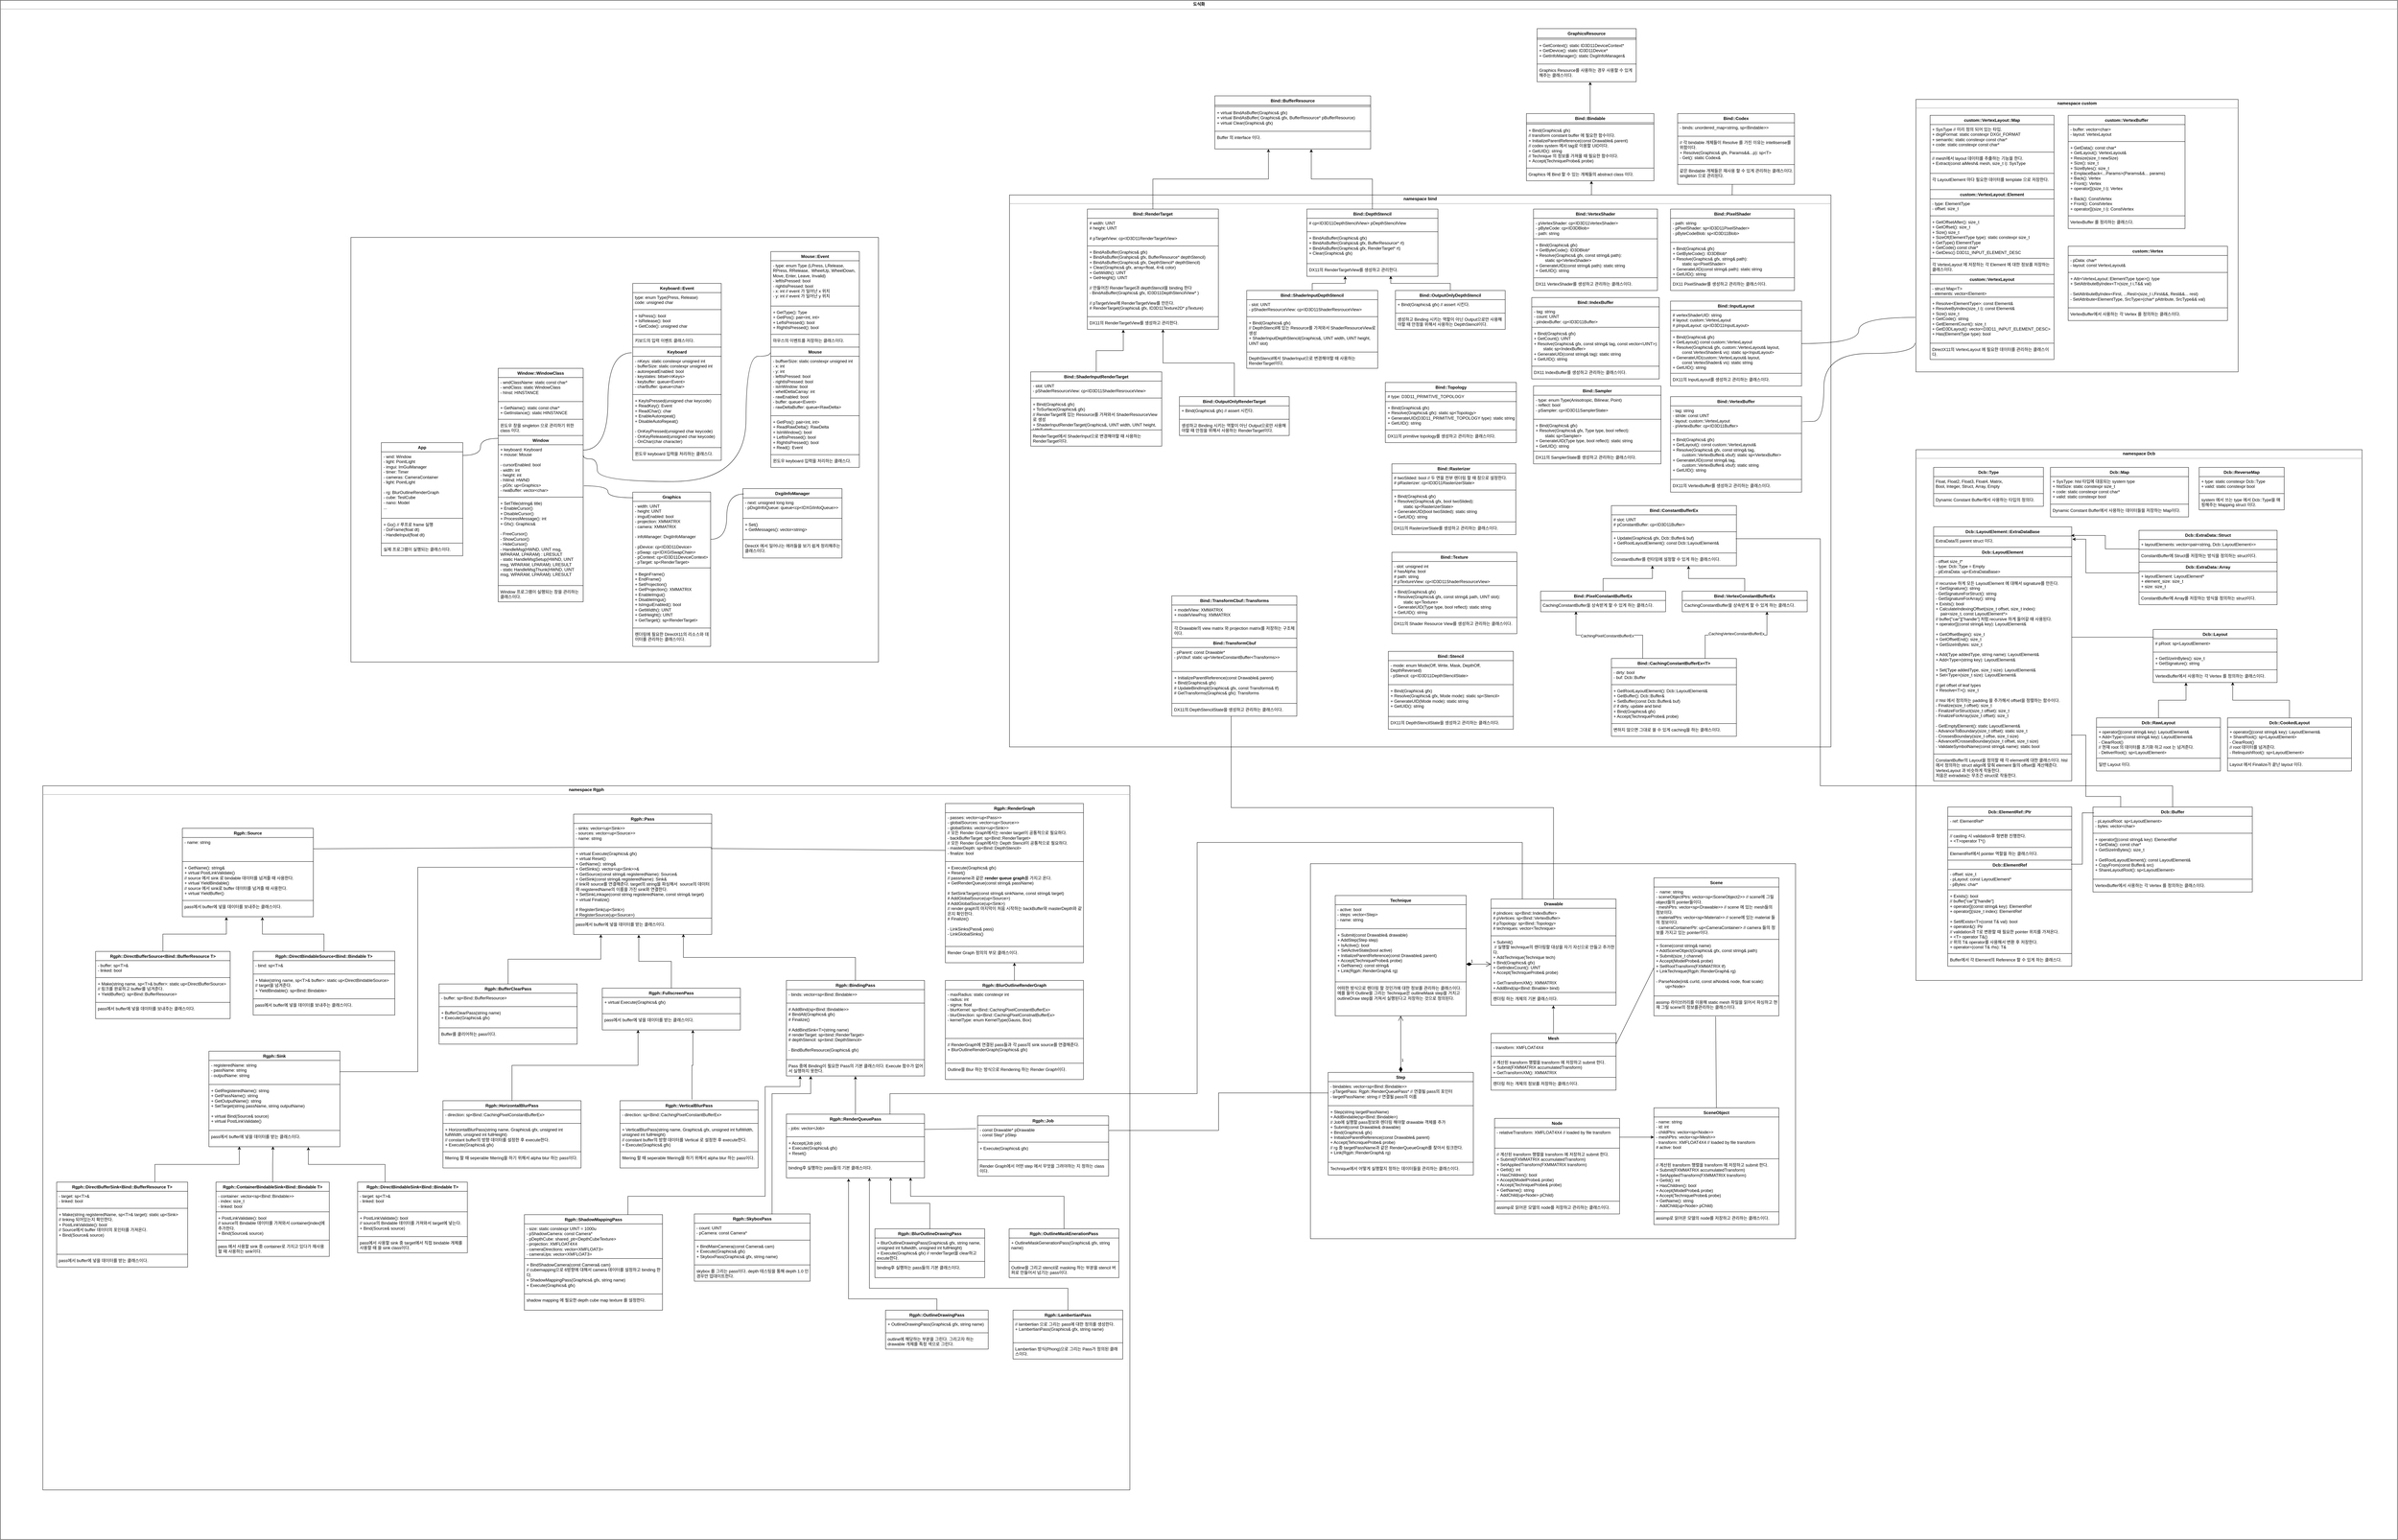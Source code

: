 <mxfile version="24.0.6" type="github">
  <diagram name="페이지-1" id="sZPuGg_SH_d918SeGX3l">
    <mxGraphModel dx="7717" dy="1481" grid="1" gridSize="10" guides="1" tooltips="1" connect="1" arrows="1" fold="1" page="1" pageScale="1" pageWidth="827" pageHeight="1169" math="0" shadow="0">
      <root>
        <mxCell id="0" />
        <mxCell id="1" parent="0" />
        <mxCell id="ByfGYmm5i_UdvLsdhp---200" value="&lt;p style=&quot;margin:0px;margin-top:4px;text-align:center;&quot;&gt;&lt;b&gt;도식화&lt;/b&gt;&lt;/p&gt;&lt;hr size=&quot;1&quot;&gt;&lt;div style=&quot;height:2px;&quot;&gt;&lt;/div&gt;" style="verticalAlign=top;align=left;overflow=fill;fontSize=12;fontFamily=Helvetica;html=1;whiteSpace=wrap;" parent="1" vertex="1">
          <mxGeometry x="-4240" y="940" width="6770" height="4350" as="geometry" />
        </mxCell>
        <mxCell id="ByfGYmm5i_UdvLsdhp---197" value="" style="rounded=0;whiteSpace=wrap;html=1;" parent="1" vertex="1">
          <mxGeometry x="-3250" y="1610" width="1490" height="1200" as="geometry" />
        </mxCell>
        <mxCell id="ByfGYmm5i_UdvLsdhp---189" value="&lt;p style=&quot;margin:0px;margin-top:4px;text-align:center;&quot;&gt;&lt;b&gt;namespace Rgph&lt;/b&gt;&lt;/p&gt;&lt;hr size=&quot;1&quot;&gt;&lt;div style=&quot;height:2px;&quot;&gt;&lt;/div&gt;" style="verticalAlign=top;align=left;overflow=fill;fontSize=12;fontFamily=Helvetica;html=1;whiteSpace=wrap;" parent="1" vertex="1">
          <mxGeometry x="-4120" y="3160" width="3070" height="1990" as="geometry" />
        </mxCell>
        <mxCell id="ByfGYmm5i_UdvLsdhp---103" value="" style="rounded=0;whiteSpace=wrap;html=1;" parent="1" vertex="1">
          <mxGeometry x="-540" y="3380" width="1370" height="1060" as="geometry" />
        </mxCell>
        <mxCell id="ByfGYmm5i_UdvLsdhp---101" style="edgeStyle=orthogonalEdgeStyle;rounded=0;orthogonalLoop=1;jettySize=auto;html=1;exitX=0.708;exitY=-0.001;exitDx=0;exitDy=0;entryX=0.51;entryY=1.017;entryDx=0;entryDy=0;entryPerimeter=0;exitPerimeter=0;" parent="1" source="ByfGYmm5i_UdvLsdhp---100" target="gl-GduZikpB11iDbJl_e-107" edge="1">
          <mxGeometry relative="1" as="geometry" />
        </mxCell>
        <mxCell id="ByfGYmm5i_UdvLsdhp---100" value="&lt;p style=&quot;margin:0px;margin-top:4px;text-align:center;&quot;&gt;&lt;b&gt;namespace bind&lt;/b&gt;&lt;/p&gt;&lt;hr size=&quot;1&quot;&gt;&lt;div style=&quot;height:2px;&quot;&gt;&lt;/div&gt;" style="verticalAlign=top;align=left;overflow=fill;fontSize=12;fontFamily=Helvetica;html=1;whiteSpace=wrap;" parent="1" vertex="1">
          <mxGeometry x="-1390" y="1490" width="2320" height="1560" as="geometry" />
        </mxCell>
        <mxCell id="gl-GduZikpB11iDbJl_e-338" value="&lt;p style=&quot;margin:0px;margin-top:4px;text-align:center;&quot;&gt;&lt;b&gt;namespace Dcb&lt;/b&gt;&lt;/p&gt;&lt;hr size=&quot;1&quot;&gt;&lt;div style=&quot;height:2px;&quot;&gt;&lt;/div&gt;" style="verticalAlign=top;align=left;overflow=fill;fontSize=12;fontFamily=Helvetica;html=1;whiteSpace=wrap;" parent="1" vertex="1">
          <mxGeometry x="1170" y="2210" width="1260" height="1500" as="geometry" />
        </mxCell>
        <mxCell id="gl-GduZikpB11iDbJl_e-171" value="&lt;p style=&quot;margin:0px;margin-top:4px;text-align:center;&quot;&gt;&lt;b&gt;namespace custom&lt;/b&gt;&lt;/p&gt;&lt;hr size=&quot;1&quot;&gt;&lt;div style=&quot;height:2px;&quot;&gt;&lt;/div&gt;" style="verticalAlign=top;align=left;overflow=fill;fontSize=12;fontFamily=Helvetica;html=1;whiteSpace=wrap;" parent="1" vertex="1">
          <mxGeometry x="1170" y="1220" width="910" height="770" as="geometry" />
        </mxCell>
        <mxCell id="gl-GduZikpB11iDbJl_e-86" value="" style="endArrow=none;html=1;rounded=0;exitX=1.001;exitY=0.205;exitDx=0;exitDy=0;exitPerimeter=0;edgeStyle=orthogonalEdgeStyle;curved=1;entryX=-0.007;entryY=0.046;entryDx=0;entryDy=0;entryPerimeter=0;" parent="1" source="gl-GduZikpB11iDbJl_e-7" target="gl-GduZikpB11iDbJl_e-73" edge="1">
          <mxGeometry width="50" height="50" relative="1" as="geometry">
            <mxPoint x="-2574" y="2231" as="sourcePoint" />
            <mxPoint x="-2407" y="1956" as="targetPoint" />
            <Array as="points">
              <mxPoint x="-2554" y="2236" />
              <mxPoint x="-2554" y="2300" />
              <mxPoint x="-2134" y="2300" />
              <mxPoint x="-2134" y="1946" />
            </Array>
          </mxGeometry>
        </mxCell>
        <mxCell id="gl-GduZikpB11iDbJl_e-2" value="App&lt;br&gt;" style="swimlane;fontStyle=1;align=center;verticalAlign=top;childLayout=stackLayout;horizontal=1;startSize=26;horizontalStack=0;resizeParent=1;resizeParentMax=0;resizeLast=0;collapsible=1;marginBottom=0;whiteSpace=wrap;html=1;" parent="1" vertex="1">
          <mxGeometry x="-3164" y="2190" width="230" height="320" as="geometry" />
        </mxCell>
        <mxCell id="gl-GduZikpB11iDbJl_e-3" value="- wnd: Window&lt;br&gt;- light: PointLight&lt;br&gt;- imgui: ImGuiManager&lt;br&gt;- timer: Timer&lt;br&gt;- cameras: CameraContainer&lt;br&gt;- light: PointLight&lt;br&gt;&lt;br&gt;- rg: BlurOutlineRenderGraph&lt;br&gt;- cube: TestCube&lt;br&gt;- nano: Model&lt;br&gt;..." style="text;strokeColor=none;fillColor=none;align=left;verticalAlign=top;spacingLeft=4;spacingRight=4;overflow=hidden;rotatable=0;points=[[0,0.5],[1,0.5]];portConstraint=eastwest;whiteSpace=wrap;html=1;" parent="gl-GduZikpB11iDbJl_e-2" vertex="1">
          <mxGeometry y="26" width="230" height="184" as="geometry" />
        </mxCell>
        <mxCell id="gl-GduZikpB11iDbJl_e-4" value="" style="line;strokeWidth=1;fillColor=none;align=left;verticalAlign=middle;spacingTop=-1;spacingLeft=3;spacingRight=3;rotatable=0;labelPosition=right;points=[];portConstraint=eastwest;strokeColor=inherit;" parent="gl-GduZikpB11iDbJl_e-2" vertex="1">
          <mxGeometry y="210" width="230" height="8" as="geometry" />
        </mxCell>
        <mxCell id="gl-GduZikpB11iDbJl_e-5" value="+ Go() // 루프로 frame 실행&lt;br&gt;- DoFrame(float dt)&lt;br&gt;- HandleInput(float dt)" style="text;strokeColor=none;fillColor=none;align=left;verticalAlign=top;spacingLeft=4;spacingRight=4;overflow=hidden;rotatable=0;points=[[0,0.5],[1,0.5]];portConstraint=eastwest;whiteSpace=wrap;html=1;" parent="gl-GduZikpB11iDbJl_e-2" vertex="1">
          <mxGeometry y="218" width="230" height="62" as="geometry" />
        </mxCell>
        <mxCell id="gl-GduZikpB11iDbJl_e-27" value="" style="line;strokeWidth=1;fillColor=none;align=left;verticalAlign=middle;spacingTop=-1;spacingLeft=3;spacingRight=3;rotatable=0;labelPosition=right;points=[];portConstraint=eastwest;strokeColor=inherit;" parent="gl-GduZikpB11iDbJl_e-2" vertex="1">
          <mxGeometry y="280" width="230" height="8" as="geometry" />
        </mxCell>
        <mxCell id="gl-GduZikpB11iDbJl_e-29" value="실제 프로그램이 실행되는 클래스이다." style="text;strokeColor=none;fillColor=none;align=left;verticalAlign=top;spacingLeft=4;spacingRight=4;overflow=hidden;rotatable=0;points=[[0,0.5],[1,0.5]];portConstraint=eastwest;whiteSpace=wrap;html=1;" parent="gl-GduZikpB11iDbJl_e-2" vertex="1">
          <mxGeometry y="288" width="230" height="32" as="geometry" />
        </mxCell>
        <mxCell id="gl-GduZikpB11iDbJl_e-14" value="Window::WindowClass" style="swimlane;fontStyle=1;align=center;verticalAlign=top;childLayout=stackLayout;horizontal=1;startSize=26;horizontalStack=0;resizeParent=1;resizeParentMax=0;resizeLast=0;collapsible=1;marginBottom=0;whiteSpace=wrap;html=1;" parent="1" vertex="1">
          <mxGeometry x="-2834" y="1980" width="240" height="660" as="geometry" />
        </mxCell>
        <mxCell id="gl-GduZikpB11iDbJl_e-15" value="- wndClassName: static const char*&lt;br&gt;- wndClass: static WindowClass&lt;br&gt;- hInst: HINSTANCE" style="text;strokeColor=none;fillColor=none;align=left;verticalAlign=top;spacingLeft=4;spacingRight=4;overflow=hidden;rotatable=0;points=[[0,0.5],[1,0.5]];portConstraint=eastwest;whiteSpace=wrap;html=1;" parent="gl-GduZikpB11iDbJl_e-14" vertex="1">
          <mxGeometry y="26" width="240" height="64" as="geometry" />
        </mxCell>
        <mxCell id="gl-GduZikpB11iDbJl_e-16" value="" style="line;strokeWidth=1;fillColor=none;align=left;verticalAlign=middle;spacingTop=-1;spacingLeft=3;spacingRight=3;rotatable=0;labelPosition=right;points=[];portConstraint=eastwest;strokeColor=inherit;" parent="gl-GduZikpB11iDbJl_e-14" vertex="1">
          <mxGeometry y="90" width="240" height="8" as="geometry" />
        </mxCell>
        <mxCell id="gl-GduZikpB11iDbJl_e-17" value="+ GetName(): static const char*&lt;br&gt;+ GetInstance(): static HINSTANCE" style="text;strokeColor=none;fillColor=none;align=left;verticalAlign=top;spacingLeft=4;spacingRight=4;overflow=hidden;rotatable=0;points=[[0,0.5],[1,0.5]];portConstraint=eastwest;whiteSpace=wrap;html=1;" parent="gl-GduZikpB11iDbJl_e-14" vertex="1">
          <mxGeometry y="98" width="240" height="42" as="geometry" />
        </mxCell>
        <mxCell id="gl-GduZikpB11iDbJl_e-41" value="" style="line;strokeWidth=1;fillColor=none;align=left;verticalAlign=middle;spacingTop=-1;spacingLeft=3;spacingRight=3;rotatable=0;labelPosition=right;points=[];portConstraint=eastwest;strokeColor=inherit;" parent="gl-GduZikpB11iDbJl_e-14" vertex="1">
          <mxGeometry y="140" width="240" height="8" as="geometry" />
        </mxCell>
        <mxCell id="gl-GduZikpB11iDbJl_e-42" value="윈도우 창을 singleton 으로 관리하기 위한 class 이다." style="text;strokeColor=none;fillColor=none;align=left;verticalAlign=top;spacingLeft=4;spacingRight=4;overflow=hidden;rotatable=0;points=[[0,0.5],[1,0.5]];portConstraint=eastwest;whiteSpace=wrap;html=1;" parent="gl-GduZikpB11iDbJl_e-14" vertex="1">
          <mxGeometry y="148" width="240" height="42" as="geometry" />
        </mxCell>
        <mxCell id="gl-GduZikpB11iDbJl_e-6" value="Window" style="swimlane;fontStyle=1;align=center;verticalAlign=top;childLayout=stackLayout;horizontal=1;startSize=26;horizontalStack=0;resizeParent=1;resizeParentMax=0;resizeLast=0;collapsible=1;marginBottom=0;whiteSpace=wrap;html=1;" parent="gl-GduZikpB11iDbJl_e-14" vertex="1">
          <mxGeometry y="190" width="240" height="470" as="geometry" />
        </mxCell>
        <mxCell id="gl-GduZikpB11iDbJl_e-7" value="+ keyboard: Keyboard&lt;br&gt;+ mouse: Mouse&lt;br&gt;&lt;br&gt;- cursorEnabled: bool&lt;br&gt;- width: int&lt;br&gt;- height: int&lt;br&gt;- hWnd: HWND&lt;br&gt;- pGfx: up&amp;lt;Graphics&amp;gt;&lt;br&gt;- rwaBuffer: vector&amp;lt;char&amp;gt;" style="text;strokeColor=none;fillColor=none;align=left;verticalAlign=top;spacingLeft=4;spacingRight=4;overflow=hidden;rotatable=0;points=[[0,0.5],[1,0.5]];portConstraint=eastwest;whiteSpace=wrap;html=1;" parent="gl-GduZikpB11iDbJl_e-6" vertex="1">
          <mxGeometry y="26" width="240" height="144" as="geometry" />
        </mxCell>
        <mxCell id="gl-GduZikpB11iDbJl_e-8" value="" style="line;strokeWidth=1;fillColor=none;align=left;verticalAlign=middle;spacingTop=-1;spacingLeft=3;spacingRight=3;rotatable=0;labelPosition=right;points=[];portConstraint=eastwest;strokeColor=inherit;" parent="gl-GduZikpB11iDbJl_e-6" vertex="1">
          <mxGeometry y="170" width="240" height="8" as="geometry" />
        </mxCell>
        <mxCell id="gl-GduZikpB11iDbJl_e-9" value="+ SetTitle(string&amp;amp; title)&lt;br&gt;+ EnableCursor()&lt;br&gt;+ DisableCursor()&lt;br&gt;+ ProcessMessage(): int&lt;br&gt;+ Gfx(): Graphics&amp;amp;&lt;br&gt;&lt;br&gt;- FreeCursor()&lt;br&gt;- ShowCursor()&lt;br&gt;- HideCursor()&lt;br&gt;- HandleMsg(HWND, UINT msg, WPARAM, LPARAM) : LRESULT&lt;br&gt;- static HandleMsgSetup(HWND, UINT msg, WPARAM, LPARAM): LRESULT&lt;br&gt;- static HandleMsgThunk(HWND, UINT msg, WPARAM, LPARAM): LRESULT" style="text;strokeColor=none;fillColor=none;align=left;verticalAlign=top;spacingLeft=4;spacingRight=4;overflow=hidden;rotatable=0;points=[[0,0.5],[1,0.5]];portConstraint=eastwest;whiteSpace=wrap;html=1;" parent="gl-GduZikpB11iDbJl_e-6" vertex="1">
          <mxGeometry y="178" width="240" height="242" as="geometry" />
        </mxCell>
        <mxCell id="gl-GduZikpB11iDbJl_e-32" value="" style="line;strokeWidth=1;fillColor=none;align=left;verticalAlign=middle;spacingTop=-1;spacingLeft=3;spacingRight=3;rotatable=0;labelPosition=right;points=[];portConstraint=eastwest;strokeColor=inherit;" parent="gl-GduZikpB11iDbJl_e-6" vertex="1">
          <mxGeometry y="420" width="240" height="8" as="geometry" />
        </mxCell>
        <mxCell id="gl-GduZikpB11iDbJl_e-38" value="Window 프로그램이 실행되는 창을 관리하는 클래스이다." style="text;strokeColor=none;fillColor=none;align=left;verticalAlign=top;spacingLeft=4;spacingRight=4;overflow=hidden;rotatable=0;points=[[0,0.5],[1,0.5]];portConstraint=eastwest;whiteSpace=wrap;html=1;" parent="gl-GduZikpB11iDbJl_e-6" vertex="1">
          <mxGeometry y="428" width="240" height="42" as="geometry" />
        </mxCell>
        <mxCell id="gl-GduZikpB11iDbJl_e-18" value="Graphics" style="swimlane;fontStyle=1;align=center;verticalAlign=top;childLayout=stackLayout;horizontal=1;startSize=26;horizontalStack=0;resizeParent=1;resizeParentMax=0;resizeLast=0;collapsible=1;marginBottom=0;whiteSpace=wrap;html=1;" parent="1" vertex="1">
          <mxGeometry x="-2454" y="2330" width="220" height="436" as="geometry" />
        </mxCell>
        <mxCell id="gl-GduZikpB11iDbJl_e-19" value="- width: UINT&lt;br&gt;- height: UINT&lt;br&gt;- imguiEnabled: bool&lt;br&gt;- projection: XMMATRIX&lt;br&gt;- camera: XMMATRIX&lt;br&gt;&lt;br&gt;- infoManager: DxgiInfoManager&lt;br&gt;&lt;br&gt;- pDevice: cp&amp;lt;ID3D11Device&amp;gt;&lt;br&gt;- pSwap: cp&amp;lt;IDXGISwapChain&amp;gt;&lt;br&gt;- pContext: cp&amp;lt;ID3D11DeviceContext&amp;gt;&lt;br&gt;- pTarget: sp&amp;lt;RenderTarget&amp;gt;" style="text;strokeColor=none;fillColor=none;align=left;verticalAlign=top;spacingLeft=4;spacingRight=4;overflow=hidden;rotatable=0;points=[[0,0.5],[1,0.5]];portConstraint=eastwest;whiteSpace=wrap;html=1;" parent="gl-GduZikpB11iDbJl_e-18" vertex="1">
          <mxGeometry y="26" width="220" height="184" as="geometry" />
        </mxCell>
        <mxCell id="gl-GduZikpB11iDbJl_e-20" value="" style="line;strokeWidth=1;fillColor=none;align=left;verticalAlign=middle;spacingTop=-1;spacingLeft=3;spacingRight=3;rotatable=0;labelPosition=right;points=[];portConstraint=eastwest;strokeColor=inherit;" parent="gl-GduZikpB11iDbJl_e-18" vertex="1">
          <mxGeometry y="210" width="220" height="8" as="geometry" />
        </mxCell>
        <mxCell id="gl-GduZikpB11iDbJl_e-21" value="+ BeginFrame()&lt;br&gt;+ EndFrame()&lt;br&gt;+ SetProjection()&lt;br&gt;+ GetProjection(): XMMATRIX&lt;br&gt;+ EnableImgui()&lt;br&gt;+ DisableImgui()&lt;br&gt;+ IsImguiEnabled(): bool&lt;br&gt;+ GetWidth(): UINT&lt;br&gt;+ GetHeight(): UINT&lt;br&gt;+ GetTarget(): sp&amp;lt;RenderTarget&amp;gt;&lt;br&gt;" style="text;strokeColor=none;fillColor=none;align=left;verticalAlign=top;spacingLeft=4;spacingRight=4;overflow=hidden;rotatable=0;points=[[0,0.5],[1,0.5]];portConstraint=eastwest;whiteSpace=wrap;html=1;" parent="gl-GduZikpB11iDbJl_e-18" vertex="1">
          <mxGeometry y="218" width="220" height="162" as="geometry" />
        </mxCell>
        <mxCell id="gl-GduZikpB11iDbJl_e-23" value="" style="line;strokeWidth=1;fillColor=none;align=left;verticalAlign=middle;spacingTop=-1;spacingLeft=3;spacingRight=3;rotatable=0;labelPosition=right;points=[];portConstraint=eastwest;strokeColor=inherit;" parent="gl-GduZikpB11iDbJl_e-18" vertex="1">
          <mxGeometry y="380" width="220" height="8" as="geometry" />
        </mxCell>
        <mxCell id="gl-GduZikpB11iDbJl_e-26" value="렌더링에 필요한 DirectX11의 리소스와 데이터를 관리하는 클래스이다." style="text;strokeColor=none;fillColor=none;align=left;verticalAlign=top;spacingLeft=4;spacingRight=4;overflow=hidden;rotatable=0;points=[[0,0.5],[1,0.5]];portConstraint=eastwest;whiteSpace=wrap;html=1;" parent="gl-GduZikpB11iDbJl_e-18" vertex="1">
          <mxGeometry y="388" width="220" height="48" as="geometry" />
        </mxCell>
        <mxCell id="gl-GduZikpB11iDbJl_e-52" value="" style="endArrow=none;html=1;rounded=0;exitX=0.999;exitY=0.055;exitDx=0;exitDy=0;exitPerimeter=0;entryX=0;entryY=0.017;entryDx=0;entryDy=0;entryPerimeter=0;edgeStyle=orthogonalEdgeStyle;curved=1;" parent="1" source="gl-GduZikpB11iDbJl_e-3" target="gl-GduZikpB11iDbJl_e-6" edge="1">
          <mxGeometry width="50" height="50" relative="1" as="geometry">
            <mxPoint x="-2464" y="2420" as="sourcePoint" />
            <mxPoint x="-2844" y="2190" as="targetPoint" />
          </mxGeometry>
        </mxCell>
        <mxCell id="gl-GduZikpB11iDbJl_e-53" value="" style="endArrow=none;html=1;rounded=0;exitX=1.001;exitY=0.104;exitDx=0;exitDy=0;exitPerimeter=0;edgeStyle=orthogonalEdgeStyle;curved=1;entryX=-0.011;entryY=0.05;entryDx=0;entryDy=0;entryPerimeter=0;" parent="1" source="gl-GduZikpB11iDbJl_e-7" target="gl-GduZikpB11iDbJl_e-43" edge="1">
          <mxGeometry width="50" height="50" relative="1" as="geometry">
            <mxPoint x="-2924" y="2236" as="sourcePoint" />
            <mxPoint x="-2504" y="2070" as="targetPoint" />
          </mxGeometry>
        </mxCell>
        <mxCell id="gl-GduZikpB11iDbJl_e-54" value="" style="endArrow=none;html=1;rounded=0;entryX=0.004;entryY=0.036;entryDx=0;entryDy=0;entryPerimeter=0;edgeStyle=orthogonalEdgeStyle;curved=1;exitX=1.008;exitY=0.806;exitDx=0;exitDy=0;exitPerimeter=0;" parent="1" source="gl-GduZikpB11iDbJl_e-7" target="gl-GduZikpB11iDbJl_e-18" edge="1">
          <mxGeometry width="50" height="50" relative="1" as="geometry">
            <mxPoint x="-2894" y="2300" as="sourcePoint" />
            <mxPoint x="-2814" y="2208" as="targetPoint" />
          </mxGeometry>
        </mxCell>
        <mxCell id="gl-GduZikpB11iDbJl_e-56" value="Keyboard::Event" style="swimlane;fontStyle=1;align=center;verticalAlign=top;childLayout=stackLayout;horizontal=1;startSize=26;horizontalStack=0;resizeParent=1;resizeParentMax=0;resizeLast=0;collapsible=1;marginBottom=0;whiteSpace=wrap;html=1;" parent="1" vertex="1">
          <mxGeometry x="-2454" y="1740" width="250" height="500" as="geometry" />
        </mxCell>
        <mxCell id="gl-GduZikpB11iDbJl_e-57" value="type: enum Type(Press, Release)&lt;br&gt;code: unsigned char" style="text;strokeColor=none;fillColor=none;align=left;verticalAlign=top;spacingLeft=4;spacingRight=4;overflow=hidden;rotatable=0;points=[[0,0.5],[1,0.5]];portConstraint=eastwest;whiteSpace=wrap;html=1;" parent="gl-GduZikpB11iDbJl_e-56" vertex="1">
          <mxGeometry y="26" width="250" height="44" as="geometry" />
        </mxCell>
        <mxCell id="gl-GduZikpB11iDbJl_e-58" value="" style="line;strokeWidth=1;fillColor=none;align=left;verticalAlign=middle;spacingTop=-1;spacingLeft=3;spacingRight=3;rotatable=0;labelPosition=right;points=[];portConstraint=eastwest;strokeColor=inherit;" parent="gl-GduZikpB11iDbJl_e-56" vertex="1">
          <mxGeometry y="70" width="250" height="8" as="geometry" />
        </mxCell>
        <mxCell id="gl-GduZikpB11iDbJl_e-59" value="+ IsPress(): bool&lt;br&gt;+ IsRelease(): bool&lt;br&gt;+ GetCode(): unsigned char" style="text;strokeColor=none;fillColor=none;align=left;verticalAlign=top;spacingLeft=4;spacingRight=4;overflow=hidden;rotatable=0;points=[[0,0.5],[1,0.5]];portConstraint=eastwest;whiteSpace=wrap;html=1;" parent="gl-GduZikpB11iDbJl_e-56" vertex="1">
          <mxGeometry y="78" width="250" height="62" as="geometry" />
        </mxCell>
        <mxCell id="gl-GduZikpB11iDbJl_e-60" value="" style="line;strokeWidth=1;fillColor=none;align=left;verticalAlign=middle;spacingTop=-1;spacingLeft=3;spacingRight=3;rotatable=0;labelPosition=right;points=[];portConstraint=eastwest;strokeColor=inherit;" parent="gl-GduZikpB11iDbJl_e-56" vertex="1">
          <mxGeometry y="140" width="250" height="8" as="geometry" />
        </mxCell>
        <mxCell id="gl-GduZikpB11iDbJl_e-61" value="키보드의 입력 이벤트 클래스이다." style="text;strokeColor=none;fillColor=none;align=left;verticalAlign=top;spacingLeft=4;spacingRight=4;overflow=hidden;rotatable=0;points=[[0,0.5],[1,0.5]];portConstraint=eastwest;whiteSpace=wrap;html=1;" parent="gl-GduZikpB11iDbJl_e-56" vertex="1">
          <mxGeometry y="148" width="250" height="32" as="geometry" />
        </mxCell>
        <mxCell id="gl-GduZikpB11iDbJl_e-43" value="Keyboard" style="swimlane;fontStyle=1;align=center;verticalAlign=top;childLayout=stackLayout;horizontal=1;startSize=26;horizontalStack=0;resizeParent=1;resizeParentMax=0;resizeLast=0;collapsible=1;marginBottom=0;whiteSpace=wrap;html=1;" parent="gl-GduZikpB11iDbJl_e-56" vertex="1">
          <mxGeometry y="180" width="250" height="320" as="geometry" />
        </mxCell>
        <mxCell id="gl-GduZikpB11iDbJl_e-44" value="- nKeys: static constexpr unsigned int&lt;br&gt;- bufferSize: static constexpr unsigned int&lt;br&gt;- autorepeatEnabled: bool&lt;br&gt;- keystates: bitset&amp;lt;nKeys&amp;gt;&lt;br&gt;- keybuffer: queue&amp;lt;Event&amp;gt;&lt;br&gt;- charBuffer: queue&amp;lt;char&amp;gt;" style="text;strokeColor=none;fillColor=none;align=left;verticalAlign=top;spacingLeft=4;spacingRight=4;overflow=hidden;rotatable=0;points=[[0,0.5],[1,0.5]];portConstraint=eastwest;whiteSpace=wrap;html=1;" parent="gl-GduZikpB11iDbJl_e-43" vertex="1">
          <mxGeometry y="26" width="250" height="104" as="geometry" />
        </mxCell>
        <mxCell id="gl-GduZikpB11iDbJl_e-45" value="" style="line;strokeWidth=1;fillColor=none;align=left;verticalAlign=middle;spacingTop=-1;spacingLeft=3;spacingRight=3;rotatable=0;labelPosition=right;points=[];portConstraint=eastwest;strokeColor=inherit;" parent="gl-GduZikpB11iDbJl_e-43" vertex="1">
          <mxGeometry y="130" width="250" height="8" as="geometry" />
        </mxCell>
        <mxCell id="gl-GduZikpB11iDbJl_e-46" value="+ KeyIsPressed(unsigned char keycode)&lt;br&gt;+ ReadKey(): Event&lt;br&gt;+ ReadChar(): char&lt;br&gt;+ EnableAutorepeat()&lt;br&gt;+ DisableAutoRepeat()&lt;br&gt;&lt;br&gt;- OnKeyPressed(unsigned char keycode)&lt;br&gt;- OnKeyReleased(unsigned char keycode)&lt;br&gt;- OnChar(char character)" style="text;strokeColor=none;fillColor=none;align=left;verticalAlign=top;spacingLeft=4;spacingRight=4;overflow=hidden;rotatable=0;points=[[0,0.5],[1,0.5]];portConstraint=eastwest;whiteSpace=wrap;html=1;" parent="gl-GduZikpB11iDbJl_e-43" vertex="1">
          <mxGeometry y="138" width="250" height="142" as="geometry" />
        </mxCell>
        <mxCell id="gl-GduZikpB11iDbJl_e-47" value="" style="line;strokeWidth=1;fillColor=none;align=left;verticalAlign=middle;spacingTop=-1;spacingLeft=3;spacingRight=3;rotatable=0;labelPosition=right;points=[];portConstraint=eastwest;strokeColor=inherit;" parent="gl-GduZikpB11iDbJl_e-43" vertex="1">
          <mxGeometry y="280" width="250" height="8" as="geometry" />
        </mxCell>
        <mxCell id="gl-GduZikpB11iDbJl_e-48" value="윈도우 keyboard 입력을 처리하는 클래스다." style="text;strokeColor=none;fillColor=none;align=left;verticalAlign=top;spacingLeft=4;spacingRight=4;overflow=hidden;rotatable=0;points=[[0,0.5],[1,0.5]];portConstraint=eastwest;whiteSpace=wrap;html=1;" parent="gl-GduZikpB11iDbJl_e-43" vertex="1">
          <mxGeometry y="288" width="250" height="32" as="geometry" />
        </mxCell>
        <mxCell id="gl-GduZikpB11iDbJl_e-79" value="Mouse::Event" style="swimlane;fontStyle=1;align=center;verticalAlign=top;childLayout=stackLayout;horizontal=1;startSize=26;horizontalStack=0;resizeParent=1;resizeParentMax=0;resizeLast=0;collapsible=1;marginBottom=0;whiteSpace=wrap;html=1;" parent="1" vertex="1">
          <mxGeometry x="-2064" y="1650" width="250" height="610" as="geometry" />
        </mxCell>
        <mxCell id="gl-GduZikpB11iDbJl_e-80" value="- type: enum Type (LPress,&amp;nbsp;&lt;span style=&quot;background-color: initial;&quot;&gt;LRelease,&amp;nbsp;&lt;br&gt;&lt;/span&gt;&lt;span style=&quot;background-color: initial;&quot;&gt;RPress,&amp;nbsp;&lt;/span&gt;&lt;span style=&quot;background-color: initial;&quot;&gt;RRelease,&amp;nbsp;&amp;nbsp;&lt;/span&gt;&lt;span style=&quot;background-color: initial;&quot;&gt;WheelUp,&amp;nbsp;&lt;/span&gt;&lt;span style=&quot;background-color: initial;&quot;&gt;WheelDown,&amp;nbsp;&lt;br&gt;&lt;/span&gt;&lt;span style=&quot;background-color: initial;&quot;&gt;Move,&amp;nbsp;&lt;/span&gt;&lt;span style=&quot;background-color: initial;&quot;&gt;Enter,&amp;nbsp;&lt;/span&gt;&lt;span style=&quot;background-color: initial;&quot;&gt;Leave,&amp;nbsp;&lt;/span&gt;&lt;span style=&quot;background-color: initial;&quot;&gt;Invalid)&lt;br&gt;- leftIsPressed: bool&lt;br&gt;- rightIsPressed: bool&lt;br&gt;- x: int // event 가 일어난 x 위치&lt;br&gt;- y: int // event 가 일어난 y 위치&lt;br&gt;&lt;/span&gt;" style="text;strokeColor=none;fillColor=none;align=left;verticalAlign=top;spacingLeft=4;spacingRight=4;overflow=hidden;rotatable=0;points=[[0,0.5],[1,0.5]];portConstraint=eastwest;whiteSpace=wrap;html=1;" parent="gl-GduZikpB11iDbJl_e-79" vertex="1">
          <mxGeometry y="26" width="250" height="124" as="geometry" />
        </mxCell>
        <mxCell id="gl-GduZikpB11iDbJl_e-81" value="" style="line;strokeWidth=1;fillColor=none;align=left;verticalAlign=middle;spacingTop=-1;spacingLeft=3;spacingRight=3;rotatable=0;labelPosition=right;points=[];portConstraint=eastwest;strokeColor=inherit;" parent="gl-GduZikpB11iDbJl_e-79" vertex="1">
          <mxGeometry y="150" width="250" height="8" as="geometry" />
        </mxCell>
        <mxCell id="gl-GduZikpB11iDbJl_e-82" value="+ GetType(): Type&lt;br&gt;+ GetPos(): pair&amp;lt;int, int&amp;gt;&lt;br&gt;+ LefIsPressed(): bool&lt;br&gt;+ RightIsPressed(): bool" style="text;strokeColor=none;fillColor=none;align=left;verticalAlign=top;spacingLeft=4;spacingRight=4;overflow=hidden;rotatable=0;points=[[0,0.5],[1,0.5]];portConstraint=eastwest;whiteSpace=wrap;html=1;" parent="gl-GduZikpB11iDbJl_e-79" vertex="1">
          <mxGeometry y="158" width="250" height="72" as="geometry" />
        </mxCell>
        <mxCell id="gl-GduZikpB11iDbJl_e-83" value="" style="line;strokeWidth=1;fillColor=none;align=left;verticalAlign=middle;spacingTop=-1;spacingLeft=3;spacingRight=3;rotatable=0;labelPosition=right;points=[];portConstraint=eastwest;strokeColor=inherit;" parent="gl-GduZikpB11iDbJl_e-79" vertex="1">
          <mxGeometry y="230" width="250" height="8" as="geometry" />
        </mxCell>
        <mxCell id="gl-GduZikpB11iDbJl_e-84" value="마우스의 이벤트를 저장하는 클래스이다." style="text;strokeColor=none;fillColor=none;align=left;verticalAlign=top;spacingLeft=4;spacingRight=4;overflow=hidden;rotatable=0;points=[[0,0.5],[1,0.5]];portConstraint=eastwest;whiteSpace=wrap;html=1;" parent="gl-GduZikpB11iDbJl_e-79" vertex="1">
          <mxGeometry y="238" width="250" height="32" as="geometry" />
        </mxCell>
        <mxCell id="gl-GduZikpB11iDbJl_e-73" value="Mouse" style="swimlane;fontStyle=1;align=center;verticalAlign=top;childLayout=stackLayout;horizontal=1;startSize=26;horizontalStack=0;resizeParent=1;resizeParentMax=0;resizeLast=0;collapsible=1;marginBottom=0;whiteSpace=wrap;html=1;" parent="gl-GduZikpB11iDbJl_e-79" vertex="1">
          <mxGeometry y="270" width="250" height="340" as="geometry" />
        </mxCell>
        <mxCell id="gl-GduZikpB11iDbJl_e-74" value="- buffserSize: static constexpr unsigned int&lt;br&gt;- x: int&lt;br&gt;- y: int&lt;br&gt;- leftIsPressed: bool&lt;br&gt;- rightIsPressed: bool&lt;br&gt;- isInWindow: bool&lt;br&gt;- whellDetlaCarray: int&lt;br&gt;- rawEnabled: bool&lt;br&gt;- buffer: queue&amp;lt;Event&amp;gt;&lt;br&gt;- rawDeltaBuffer: queue&amp;lt;RawDelta&amp;gt;" style="text;strokeColor=none;fillColor=none;align=left;verticalAlign=top;spacingLeft=4;spacingRight=4;overflow=hidden;rotatable=0;points=[[0,0.5],[1,0.5]];portConstraint=eastwest;whiteSpace=wrap;html=1;" parent="gl-GduZikpB11iDbJl_e-73" vertex="1">
          <mxGeometry y="26" width="250" height="164" as="geometry" />
        </mxCell>
        <mxCell id="gl-GduZikpB11iDbJl_e-75" value="" style="line;strokeWidth=1;fillColor=none;align=left;verticalAlign=middle;spacingTop=-1;spacingLeft=3;spacingRight=3;rotatable=0;labelPosition=right;points=[];portConstraint=eastwest;strokeColor=inherit;" parent="gl-GduZikpB11iDbJl_e-73" vertex="1">
          <mxGeometry y="190" width="250" height="8" as="geometry" />
        </mxCell>
        <mxCell id="gl-GduZikpB11iDbJl_e-76" value="+ GetPos(): pair&amp;lt;int, int&amp;gt;&lt;br&gt;+ ReadRawDelta(): RawDelta&lt;br&gt;+ IsInWindow(): bool&lt;br&gt;+ LeftIsPressed(): bool&lt;br&gt;+ RightIsPressed(): bool&lt;br&gt;+ Read(): Event" style="text;strokeColor=none;fillColor=none;align=left;verticalAlign=top;spacingLeft=4;spacingRight=4;overflow=hidden;rotatable=0;points=[[0,0.5],[1,0.5]];portConstraint=eastwest;whiteSpace=wrap;html=1;" parent="gl-GduZikpB11iDbJl_e-73" vertex="1">
          <mxGeometry y="198" width="250" height="102" as="geometry" />
        </mxCell>
        <mxCell id="gl-GduZikpB11iDbJl_e-77" value="" style="line;strokeWidth=1;fillColor=none;align=left;verticalAlign=middle;spacingTop=-1;spacingLeft=3;spacingRight=3;rotatable=0;labelPosition=right;points=[];portConstraint=eastwest;strokeColor=inherit;" parent="gl-GduZikpB11iDbJl_e-73" vertex="1">
          <mxGeometry y="300" width="250" height="8" as="geometry" />
        </mxCell>
        <mxCell id="gl-GduZikpB11iDbJl_e-78" value="윈도우 keyboard 입력을 처리하는 클래스다." style="text;strokeColor=none;fillColor=none;align=left;verticalAlign=top;spacingLeft=4;spacingRight=4;overflow=hidden;rotatable=0;points=[[0,0.5],[1,0.5]];portConstraint=eastwest;whiteSpace=wrap;html=1;" parent="gl-GduZikpB11iDbJl_e-73" vertex="1">
          <mxGeometry y="308" width="250" height="32" as="geometry" />
        </mxCell>
        <mxCell id="gl-GduZikpB11iDbJl_e-87" value="DxgiInfoManager" style="swimlane;fontStyle=1;align=center;verticalAlign=top;childLayout=stackLayout;horizontal=1;startSize=26;horizontalStack=0;resizeParent=1;resizeParentMax=0;resizeLast=0;collapsible=1;marginBottom=0;whiteSpace=wrap;html=1;" parent="1" vertex="1">
          <mxGeometry x="-2143" y="2320" width="280" height="196" as="geometry" />
        </mxCell>
        <mxCell id="gl-GduZikpB11iDbJl_e-88" value="- next: unsigned long long&lt;br&gt;- pDxgiInfoQueue: queue&amp;lt;cp&amp;lt;IDXGIInfoQueue&amp;gt;&amp;gt;&lt;br&gt;" style="text;strokeColor=none;fillColor=none;align=left;verticalAlign=top;spacingLeft=4;spacingRight=4;overflow=hidden;rotatable=0;points=[[0,0.5],[1,0.5]];portConstraint=eastwest;whiteSpace=wrap;html=1;" parent="gl-GduZikpB11iDbJl_e-87" vertex="1">
          <mxGeometry y="26" width="280" height="54" as="geometry" />
        </mxCell>
        <mxCell id="gl-GduZikpB11iDbJl_e-89" value="" style="line;strokeWidth=1;fillColor=none;align=left;verticalAlign=middle;spacingTop=-1;spacingLeft=3;spacingRight=3;rotatable=0;labelPosition=right;points=[];portConstraint=eastwest;strokeColor=inherit;" parent="gl-GduZikpB11iDbJl_e-87" vertex="1">
          <mxGeometry y="80" width="280" height="8" as="geometry" />
        </mxCell>
        <mxCell id="gl-GduZikpB11iDbJl_e-90" value="+ Set()&lt;br&gt;+ GetMessages(): vector&amp;lt;string&amp;gt;" style="text;strokeColor=none;fillColor=none;align=left;verticalAlign=top;spacingLeft=4;spacingRight=4;overflow=hidden;rotatable=0;points=[[0,0.5],[1,0.5]];portConstraint=eastwest;whiteSpace=wrap;html=1;" parent="gl-GduZikpB11iDbJl_e-87" vertex="1">
          <mxGeometry y="88" width="280" height="52" as="geometry" />
        </mxCell>
        <mxCell id="gl-GduZikpB11iDbJl_e-91" value="" style="line;strokeWidth=1;fillColor=none;align=left;verticalAlign=middle;spacingTop=-1;spacingLeft=3;spacingRight=3;rotatable=0;labelPosition=right;points=[];portConstraint=eastwest;strokeColor=inherit;" parent="gl-GduZikpB11iDbJl_e-87" vertex="1">
          <mxGeometry y="140" width="280" height="8" as="geometry" />
        </mxCell>
        <mxCell id="gl-GduZikpB11iDbJl_e-92" value="DirectX 에서 일어나는 에러들을 보기 쉽게 정리해주는 클래스이다." style="text;strokeColor=none;fillColor=none;align=left;verticalAlign=top;spacingLeft=4;spacingRight=4;overflow=hidden;rotatable=0;points=[[0,0.5],[1,0.5]];portConstraint=eastwest;whiteSpace=wrap;html=1;" parent="gl-GduZikpB11iDbJl_e-87" vertex="1">
          <mxGeometry y="148" width="280" height="48" as="geometry" />
        </mxCell>
        <mxCell id="gl-GduZikpB11iDbJl_e-95" value="" style="endArrow=none;html=1;rounded=0;exitX=0.999;exitY=0.583;exitDx=0;exitDy=0;exitPerimeter=0;edgeStyle=orthogonalEdgeStyle;curved=1;entryX=0.01;entryY=0.077;entryDx=0;entryDy=0;entryPerimeter=0;" parent="1" source="gl-GduZikpB11iDbJl_e-19" target="gl-GduZikpB11iDbJl_e-87" edge="1">
          <mxGeometry width="50" height="50" relative="1" as="geometry">
            <mxPoint x="-2284" y="2665" as="sourcePoint" />
            <mxPoint x="-2157" y="2390" as="targetPoint" />
          </mxGeometry>
        </mxCell>
        <mxCell id="gl-GduZikpB11iDbJl_e-96" value="GraphicsResource" style="swimlane;fontStyle=1;align=center;verticalAlign=top;childLayout=stackLayout;horizontal=1;startSize=26;horizontalStack=0;resizeParent=1;resizeParentMax=0;resizeLast=0;collapsible=1;marginBottom=0;whiteSpace=wrap;html=1;" parent="1" vertex="1">
          <mxGeometry x="100" y="1020" width="280" height="150" as="geometry" />
        </mxCell>
        <mxCell id="gl-GduZikpB11iDbJl_e-98" value="" style="line;strokeWidth=1;fillColor=none;align=left;verticalAlign=middle;spacingTop=-1;spacingLeft=3;spacingRight=3;rotatable=0;labelPosition=right;points=[];portConstraint=eastwest;strokeColor=inherit;" parent="gl-GduZikpB11iDbJl_e-96" vertex="1">
          <mxGeometry y="26" width="280" height="8" as="geometry" />
        </mxCell>
        <mxCell id="gl-GduZikpB11iDbJl_e-99" value="+ GetContext(): static ID3D11DeviceContext*&lt;br&gt;+ GetDevice(): static ID3D11Device*&lt;br&gt;+ GetInfoManager(): static DxgiInfoManager&amp;amp;" style="text;strokeColor=none;fillColor=none;align=left;verticalAlign=top;spacingLeft=4;spacingRight=4;overflow=hidden;rotatable=0;points=[[0,0.5],[1,0.5]];portConstraint=eastwest;whiteSpace=wrap;html=1;" parent="gl-GduZikpB11iDbJl_e-96" vertex="1">
          <mxGeometry y="34" width="280" height="62" as="geometry" />
        </mxCell>
        <mxCell id="gl-GduZikpB11iDbJl_e-100" value="" style="line;strokeWidth=1;fillColor=none;align=left;verticalAlign=middle;spacingTop=-1;spacingLeft=3;spacingRight=3;rotatable=0;labelPosition=right;points=[];portConstraint=eastwest;strokeColor=inherit;" parent="gl-GduZikpB11iDbJl_e-96" vertex="1">
          <mxGeometry y="96" width="280" height="8" as="geometry" />
        </mxCell>
        <mxCell id="gl-GduZikpB11iDbJl_e-101" value="Graphics Resource를 사용하는 경우 사용할 수 있게 해주는 클래스이다." style="text;strokeColor=none;fillColor=none;align=left;verticalAlign=top;spacingLeft=4;spacingRight=4;overflow=hidden;rotatable=0;points=[[0,0.5],[1,0.5]];portConstraint=eastwest;whiteSpace=wrap;html=1;" parent="gl-GduZikpB11iDbJl_e-96" vertex="1">
          <mxGeometry y="104" width="280" height="46" as="geometry" />
        </mxCell>
        <mxCell id="gl-GduZikpB11iDbJl_e-102" value="Bind::Bindable" style="swimlane;fontStyle=1;align=center;verticalAlign=top;childLayout=stackLayout;horizontal=1;startSize=26;horizontalStack=0;resizeParent=1;resizeParentMax=0;resizeLast=0;collapsible=1;marginBottom=0;whiteSpace=wrap;html=1;" parent="1" vertex="1">
          <mxGeometry x="70" y="1260" width="360" height="190" as="geometry" />
        </mxCell>
        <mxCell id="gl-GduZikpB11iDbJl_e-104" value="" style="line;strokeWidth=1;fillColor=none;align=left;verticalAlign=middle;spacingTop=-1;spacingLeft=3;spacingRight=3;rotatable=0;labelPosition=right;points=[];portConstraint=eastwest;strokeColor=inherit;" parent="gl-GduZikpB11iDbJl_e-102" vertex="1">
          <mxGeometry y="26" width="360" height="8" as="geometry" />
        </mxCell>
        <mxCell id="gl-GduZikpB11iDbJl_e-105" value="+ Bind(Graphics&amp;amp; gfx)&lt;br&gt;// transform constant buffer 에 필요한 함수이다.&lt;br&gt;+ InitializeParentReference(const Drawable&amp;amp; parent)&lt;br&gt;// codex system 에서 tag로 이용할 UID이다.&lt;br&gt;+ GetUID(): string&lt;br&gt;// Technique 의 정보를 가져올 때 필요한 함수이다.&lt;br&gt;+ Accept(TechniqueProbe&amp;amp; probe)" style="text;strokeColor=none;fillColor=none;align=left;verticalAlign=top;spacingLeft=4;spacingRight=4;overflow=hidden;rotatable=0;points=[[0,0.5],[1,0.5]];portConstraint=eastwest;whiteSpace=wrap;html=1;" parent="gl-GduZikpB11iDbJl_e-102" vertex="1">
          <mxGeometry y="34" width="360" height="116" as="geometry" />
        </mxCell>
        <mxCell id="gl-GduZikpB11iDbJl_e-106" value="" style="line;strokeWidth=1;fillColor=none;align=left;verticalAlign=middle;spacingTop=-1;spacingLeft=3;spacingRight=3;rotatable=0;labelPosition=right;points=[];portConstraint=eastwest;strokeColor=inherit;" parent="gl-GduZikpB11iDbJl_e-102" vertex="1">
          <mxGeometry y="150" width="360" height="8" as="geometry" />
        </mxCell>
        <mxCell id="gl-GduZikpB11iDbJl_e-107" value="Graphics 에 Bind 할 수 있는 개체들의 abstract class 이다." style="text;strokeColor=none;fillColor=none;align=left;verticalAlign=top;spacingLeft=4;spacingRight=4;overflow=hidden;rotatable=0;points=[[0,0.5],[1,0.5]];portConstraint=eastwest;whiteSpace=wrap;html=1;" parent="gl-GduZikpB11iDbJl_e-102" vertex="1">
          <mxGeometry y="158" width="360" height="32" as="geometry" />
        </mxCell>
        <mxCell id="gl-GduZikpB11iDbJl_e-112" style="edgeStyle=orthogonalEdgeStyle;rounded=0;orthogonalLoop=1;jettySize=auto;html=1;exitX=0.5;exitY=0;exitDx=0;exitDy=0;entryX=0.536;entryY=1.013;entryDx=0;entryDy=0;entryPerimeter=0;" parent="1" source="gl-GduZikpB11iDbJl_e-102" target="gl-GduZikpB11iDbJl_e-101" edge="1">
          <mxGeometry relative="1" as="geometry" />
        </mxCell>
        <mxCell id="gl-GduZikpB11iDbJl_e-120" value="Bind::VertexShader" style="swimlane;fontStyle=1;align=center;verticalAlign=top;childLayout=stackLayout;horizontal=1;startSize=26;horizontalStack=0;resizeParent=1;resizeParentMax=0;resizeLast=0;collapsible=1;marginBottom=0;whiteSpace=wrap;html=1;" parent="1" vertex="1">
          <mxGeometry x="90" y="1530" width="350" height="230" as="geometry" />
        </mxCell>
        <mxCell id="gl-GduZikpB11iDbJl_e-121" value="- pVertexShader: cp&amp;lt;ID3D11VertexShader&amp;gt;&lt;br style=&quot;border-color: var(--border-color);&quot;&gt;- pByteCode: cp&amp;lt;ID3DBlob&amp;gt;&lt;br style=&quot;border-color: var(--border-color);&quot;&gt;- path: string" style="text;strokeColor=none;fillColor=none;align=left;verticalAlign=top;spacingLeft=4;spacingRight=4;overflow=hidden;rotatable=0;points=[[0,0.5],[1,0.5]];portConstraint=eastwest;whiteSpace=wrap;html=1;" parent="gl-GduZikpB11iDbJl_e-120" vertex="1">
          <mxGeometry y="26" width="350" height="54" as="geometry" />
        </mxCell>
        <mxCell id="gl-GduZikpB11iDbJl_e-122" value="" style="line;strokeWidth=1;fillColor=none;align=left;verticalAlign=middle;spacingTop=-1;spacingLeft=3;spacingRight=3;rotatable=0;labelPosition=right;points=[];portConstraint=eastwest;strokeColor=inherit;" parent="gl-GduZikpB11iDbJl_e-120" vertex="1">
          <mxGeometry y="80" width="350" height="8" as="geometry" />
        </mxCell>
        <mxCell id="gl-GduZikpB11iDbJl_e-123" value="+ Bind(Graphics&amp;amp; gfx)&lt;br&gt;+ GetByteCode(): ID3DBlob*&lt;br&gt;+ Resolve(Graphics&amp;amp; gfx, const string&amp;amp; path): &lt;br&gt;&lt;span style=&quot;white-space: pre;&quot;&gt;&#x9;&lt;/span&gt;static sp&amp;lt;VertexShader&amp;gt;&lt;br&gt;+ GenerateUID(const string&amp;amp; path): static string&lt;br&gt;+ GetUID(): string" style="text;strokeColor=none;fillColor=none;align=left;verticalAlign=top;spacingLeft=4;spacingRight=4;overflow=hidden;rotatable=0;points=[[0,0.5],[1,0.5]];portConstraint=eastwest;whiteSpace=wrap;html=1;" parent="gl-GduZikpB11iDbJl_e-120" vertex="1">
          <mxGeometry y="88" width="350" height="102" as="geometry" />
        </mxCell>
        <mxCell id="gl-GduZikpB11iDbJl_e-124" value="" style="line;strokeWidth=1;fillColor=none;align=left;verticalAlign=middle;spacingTop=-1;spacingLeft=3;spacingRight=3;rotatable=0;labelPosition=right;points=[];portConstraint=eastwest;strokeColor=inherit;" parent="gl-GduZikpB11iDbJl_e-120" vertex="1">
          <mxGeometry y="190" width="350" height="8" as="geometry" />
        </mxCell>
        <mxCell id="gl-GduZikpB11iDbJl_e-125" value="DX11 VertexShader를 생성하고 관리하는 클래스이다." style="text;strokeColor=none;fillColor=none;align=left;verticalAlign=top;spacingLeft=4;spacingRight=4;overflow=hidden;rotatable=0;points=[[0,0.5],[1,0.5]];portConstraint=eastwest;whiteSpace=wrap;html=1;" parent="gl-GduZikpB11iDbJl_e-120" vertex="1">
          <mxGeometry y="198" width="350" height="32" as="geometry" />
        </mxCell>
        <mxCell id="gl-GduZikpB11iDbJl_e-126" value="Bind::PixelShader" style="swimlane;fontStyle=1;align=center;verticalAlign=top;childLayout=stackLayout;horizontal=1;startSize=26;horizontalStack=0;resizeParent=1;resizeParentMax=0;resizeLast=0;collapsible=1;marginBottom=0;whiteSpace=wrap;html=1;" parent="1" vertex="1">
          <mxGeometry x="477" y="1530" width="350" height="230" as="geometry" />
        </mxCell>
        <mxCell id="gl-GduZikpB11iDbJl_e-127" value="- path: string&lt;br&gt;- pPixelShader: sp&amp;lt;ID3D11PixelShader&amp;gt;&lt;br&gt;- pByteCodeBlob: sp&amp;lt;ID3D11Blob&amp;gt;" style="text;strokeColor=none;fillColor=none;align=left;verticalAlign=top;spacingLeft=4;spacingRight=4;overflow=hidden;rotatable=0;points=[[0,0.5],[1,0.5]];portConstraint=eastwest;whiteSpace=wrap;html=1;" parent="gl-GduZikpB11iDbJl_e-126" vertex="1">
          <mxGeometry y="26" width="350" height="64" as="geometry" />
        </mxCell>
        <mxCell id="gl-GduZikpB11iDbJl_e-128" value="" style="line;strokeWidth=1;fillColor=none;align=left;verticalAlign=middle;spacingTop=-1;spacingLeft=3;spacingRight=3;rotatable=0;labelPosition=right;points=[];portConstraint=eastwest;strokeColor=inherit;" parent="gl-GduZikpB11iDbJl_e-126" vertex="1">
          <mxGeometry y="90" width="350" height="8" as="geometry" />
        </mxCell>
        <mxCell id="gl-GduZikpB11iDbJl_e-129" value="+ Bind(Graphics&amp;amp; gfx)&lt;br&gt;+ GetByteCode(): ID3DBlob*&lt;br&gt;+ Resolve(Graphics&amp;amp; gfx, string&amp;amp; path): &lt;br&gt;&lt;span style=&quot;white-space: pre;&quot;&gt;&#x9;&lt;/span&gt;static sp&amp;lt;PixelShader&amp;gt;&lt;br&gt;+ GenerateUID(const string&amp;amp; path): static string&lt;br&gt;+ GetUID(): string" style="text;strokeColor=none;fillColor=none;align=left;verticalAlign=top;spacingLeft=4;spacingRight=4;overflow=hidden;rotatable=0;points=[[0,0.5],[1,0.5]];portConstraint=eastwest;whiteSpace=wrap;html=1;" parent="gl-GduZikpB11iDbJl_e-126" vertex="1">
          <mxGeometry y="98" width="350" height="92" as="geometry" />
        </mxCell>
        <mxCell id="gl-GduZikpB11iDbJl_e-130" value="" style="line;strokeWidth=1;fillColor=none;align=left;verticalAlign=middle;spacingTop=-1;spacingLeft=3;spacingRight=3;rotatable=0;labelPosition=right;points=[];portConstraint=eastwest;strokeColor=inherit;" parent="gl-GduZikpB11iDbJl_e-126" vertex="1">
          <mxGeometry y="190" width="350" height="8" as="geometry" />
        </mxCell>
        <mxCell id="gl-GduZikpB11iDbJl_e-131" value="DX11 PixelShader를 생성하고 관리하는 클래스이다." style="text;strokeColor=none;fillColor=none;align=left;verticalAlign=top;spacingLeft=4;spacingRight=4;overflow=hidden;rotatable=0;points=[[0,0.5],[1,0.5]];portConstraint=eastwest;whiteSpace=wrap;html=1;" parent="gl-GduZikpB11iDbJl_e-126" vertex="1">
          <mxGeometry y="198" width="350" height="32" as="geometry" />
        </mxCell>
        <mxCell id="gl-GduZikpB11iDbJl_e-132" value="Bind::Codex" style="swimlane;fontStyle=1;align=center;verticalAlign=top;childLayout=stackLayout;horizontal=1;startSize=26;horizontalStack=0;resizeParent=1;resizeParentMax=0;resizeLast=0;collapsible=1;marginBottom=0;whiteSpace=wrap;html=1;" parent="1" vertex="1">
          <mxGeometry x="497" y="1260" width="330" height="200" as="geometry" />
        </mxCell>
        <mxCell id="gl-GduZikpB11iDbJl_e-133" value="- binds: unordered_map&amp;lt;string, sp&amp;lt;Bindable&amp;gt;&amp;gt;" style="text;strokeColor=none;fillColor=none;align=left;verticalAlign=top;spacingLeft=4;spacingRight=4;overflow=hidden;rotatable=0;points=[[0,0.5],[1,0.5]];portConstraint=eastwest;whiteSpace=wrap;html=1;" parent="gl-GduZikpB11iDbJl_e-132" vertex="1">
          <mxGeometry y="26" width="330" height="34" as="geometry" />
        </mxCell>
        <mxCell id="gl-GduZikpB11iDbJl_e-134" value="" style="line;strokeWidth=1;fillColor=none;align=left;verticalAlign=middle;spacingTop=-1;spacingLeft=3;spacingRight=3;rotatable=0;labelPosition=right;points=[];portConstraint=eastwest;strokeColor=inherit;" parent="gl-GduZikpB11iDbJl_e-132" vertex="1">
          <mxGeometry y="60" width="330" height="8" as="geometry" />
        </mxCell>
        <mxCell id="gl-GduZikpB11iDbJl_e-135" value="// 각 bindable 개체들이 Resolve 를 가진 이유는 intellisense를 위함이다.&lt;br&gt;+ Resolve(Graphics&amp;amp; gfx, Params&amp;amp;&amp;amp;...p): sp&amp;lt;T&amp;gt;&lt;br&gt;- Get(): static Codex&amp;amp;" style="text;strokeColor=none;fillColor=none;align=left;verticalAlign=top;spacingLeft=4;spacingRight=4;overflow=hidden;rotatable=0;points=[[0,0.5],[1,0.5]];portConstraint=eastwest;whiteSpace=wrap;html=1;" parent="gl-GduZikpB11iDbJl_e-132" vertex="1">
          <mxGeometry y="68" width="330" height="72" as="geometry" />
        </mxCell>
        <mxCell id="gl-GduZikpB11iDbJl_e-136" value="" style="line;strokeWidth=1;fillColor=none;align=left;verticalAlign=middle;spacingTop=-1;spacingLeft=3;spacingRight=3;rotatable=0;labelPosition=right;points=[];portConstraint=eastwest;strokeColor=inherit;" parent="gl-GduZikpB11iDbJl_e-132" vertex="1">
          <mxGeometry y="140" width="330" height="8" as="geometry" />
        </mxCell>
        <mxCell id="gl-GduZikpB11iDbJl_e-137" value="같은 Bindable 개체들은 재사용 할 수 있게 관리하는 클래스이다.&lt;br&gt;singleton 으로 관리된다." style="text;strokeColor=none;fillColor=none;align=left;verticalAlign=top;spacingLeft=4;spacingRight=4;overflow=hidden;rotatable=0;points=[[0,0.5],[1,0.5]];portConstraint=eastwest;whiteSpace=wrap;html=1;" parent="gl-GduZikpB11iDbJl_e-132" vertex="1">
          <mxGeometry y="148" width="330" height="52" as="geometry" />
        </mxCell>
        <mxCell id="gl-GduZikpB11iDbJl_e-145" value="custom::VertexLayout::Map" style="swimlane;fontStyle=1;align=center;verticalAlign=top;childLayout=stackLayout;horizontal=1;startSize=26;horizontalStack=0;resizeParent=1;resizeParentMax=0;resizeLast=0;collapsible=1;marginBottom=0;whiteSpace=wrap;html=1;" parent="1" vertex="1">
          <mxGeometry x="1210" y="1265" width="350" height="690" as="geometry" />
        </mxCell>
        <mxCell id="gl-GduZikpB11iDbJl_e-146" value="+ SysType // 미리 정의 되어 있는 타입.&lt;br&gt;+ dxgiFormat: static constexpr DXGI_FORMAT&lt;br&gt;+ semantic: static constexpr const char*&lt;br&gt;+ code: static constexpr const char*" style="text;strokeColor=none;fillColor=none;align=left;verticalAlign=top;spacingLeft=4;spacingRight=4;overflow=hidden;rotatable=0;points=[[0,0.5],[1,0.5]];portConstraint=eastwest;whiteSpace=wrap;html=1;" parent="gl-GduZikpB11iDbJl_e-145" vertex="1">
          <mxGeometry y="26" width="350" height="74" as="geometry" />
        </mxCell>
        <mxCell id="gl-GduZikpB11iDbJl_e-147" value="" style="line;strokeWidth=1;fillColor=none;align=left;verticalAlign=middle;spacingTop=-1;spacingLeft=3;spacingRight=3;rotatable=0;labelPosition=right;points=[];portConstraint=eastwest;strokeColor=inherit;" parent="gl-GduZikpB11iDbJl_e-145" vertex="1">
          <mxGeometry y="100" width="350" height="8" as="geometry" />
        </mxCell>
        <mxCell id="gl-GduZikpB11iDbJl_e-148" value="// mesh에서 layout 데이터를 추출하는 기능을 한다.&lt;br&gt;+ Extract(const aiMesh&amp;amp; mesh, size_t i): SysType" style="text;strokeColor=none;fillColor=none;align=left;verticalAlign=top;spacingLeft=4;spacingRight=4;overflow=hidden;rotatable=0;points=[[0,0.5],[1,0.5]];portConstraint=eastwest;whiteSpace=wrap;html=1;" parent="gl-GduZikpB11iDbJl_e-145" vertex="1">
          <mxGeometry y="108" width="350" height="52" as="geometry" />
        </mxCell>
        <mxCell id="gl-GduZikpB11iDbJl_e-149" value="" style="line;strokeWidth=1;fillColor=none;align=left;verticalAlign=middle;spacingTop=-1;spacingLeft=3;spacingRight=3;rotatable=0;labelPosition=right;points=[];portConstraint=eastwest;strokeColor=inherit;" parent="gl-GduZikpB11iDbJl_e-145" vertex="1">
          <mxGeometry y="160" width="350" height="8" as="geometry" />
        </mxCell>
        <mxCell id="gl-GduZikpB11iDbJl_e-150" value="각 LayoutElement 마다 필요한 데이터를 template 으로 저장한다." style="text;strokeColor=none;fillColor=none;align=left;verticalAlign=top;spacingLeft=4;spacingRight=4;overflow=hidden;rotatable=0;points=[[0,0.5],[1,0.5]];portConstraint=eastwest;whiteSpace=wrap;html=1;" parent="gl-GduZikpB11iDbJl_e-145" vertex="1">
          <mxGeometry y="168" width="350" height="42" as="geometry" />
        </mxCell>
        <mxCell id="gl-GduZikpB11iDbJl_e-152" value="custom::VertexLayout::Element" style="swimlane;fontStyle=1;align=center;verticalAlign=top;childLayout=stackLayout;horizontal=1;startSize=26;horizontalStack=0;resizeParent=1;resizeParentMax=0;resizeLast=0;collapsible=1;marginBottom=0;whiteSpace=wrap;html=1;" parent="gl-GduZikpB11iDbJl_e-145" vertex="1">
          <mxGeometry y="210" width="350" height="480" as="geometry" />
        </mxCell>
        <mxCell id="gl-GduZikpB11iDbJl_e-153" value="- type: ElementType&lt;br&gt;- offset: size_t" style="text;strokeColor=none;fillColor=none;align=left;verticalAlign=top;spacingLeft=4;spacingRight=4;overflow=hidden;rotatable=0;points=[[0,0.5],[1,0.5]];portConstraint=eastwest;whiteSpace=wrap;html=1;" parent="gl-GduZikpB11iDbJl_e-152" vertex="1">
          <mxGeometry y="26" width="350" height="44" as="geometry" />
        </mxCell>
        <mxCell id="gl-GduZikpB11iDbJl_e-154" value="" style="line;strokeWidth=1;fillColor=none;align=left;verticalAlign=middle;spacingTop=-1;spacingLeft=3;spacingRight=3;rotatable=0;labelPosition=right;points=[];portConstraint=eastwest;strokeColor=inherit;" parent="gl-GduZikpB11iDbJl_e-152" vertex="1">
          <mxGeometry y="70" width="350" height="8" as="geometry" />
        </mxCell>
        <mxCell id="gl-GduZikpB11iDbJl_e-155" value="+ GetOffsetAfter(): size_t&lt;br&gt;+ GetOffset(): size_t&lt;br&gt;+ Size() size_t&lt;br&gt;+ SizeOf(ElementType type): static constexpr size_t&lt;br&gt;+ GetType() ElementType&lt;br&gt;+ GetCode() const char*&lt;br&gt;+ GetDesc() D3D11_INPUT_ELEMENT_DESC" style="text;strokeColor=none;fillColor=none;align=left;verticalAlign=top;spacingLeft=4;spacingRight=4;overflow=hidden;rotatable=0;points=[[0,0.5],[1,0.5]];portConstraint=eastwest;whiteSpace=wrap;html=1;" parent="gl-GduZikpB11iDbJl_e-152" vertex="1">
          <mxGeometry y="78" width="350" height="112" as="geometry" />
        </mxCell>
        <mxCell id="gl-GduZikpB11iDbJl_e-156" value="" style="line;strokeWidth=1;fillColor=none;align=left;verticalAlign=middle;spacingTop=-1;spacingLeft=3;spacingRight=3;rotatable=0;labelPosition=right;points=[];portConstraint=eastwest;strokeColor=inherit;" parent="gl-GduZikpB11iDbJl_e-152" vertex="1">
          <mxGeometry y="190" width="350" height="8" as="geometry" />
        </mxCell>
        <mxCell id="gl-GduZikpB11iDbJl_e-157" value="각 VertexLayout 에 저장하는 각 Element 에 대한 정보를 저장하는 클래스이다." style="text;strokeColor=none;fillColor=none;align=left;verticalAlign=top;spacingLeft=4;spacingRight=4;overflow=hidden;rotatable=0;points=[[0,0.5],[1,0.5]];portConstraint=eastwest;whiteSpace=wrap;html=1;" parent="gl-GduZikpB11iDbJl_e-152" vertex="1">
          <mxGeometry y="198" width="350" height="42" as="geometry" />
        </mxCell>
        <mxCell id="gl-GduZikpB11iDbJl_e-139" value="custom::VertexLayout" style="swimlane;fontStyle=1;align=center;verticalAlign=top;childLayout=stackLayout;horizontal=1;startSize=26;horizontalStack=0;resizeParent=1;resizeParentMax=0;resizeLast=0;collapsible=1;marginBottom=0;whiteSpace=wrap;html=1;" parent="gl-GduZikpB11iDbJl_e-152" vertex="1">
          <mxGeometry y="240" width="350" height="240" as="geometry" />
        </mxCell>
        <mxCell id="gl-GduZikpB11iDbJl_e-140" value="- struct Map&amp;lt;T&amp;gt;&lt;br&gt;- elements:&amp;nbsp;vector&amp;lt;Element&amp;gt;" style="text;strokeColor=none;fillColor=none;align=left;verticalAlign=top;spacingLeft=4;spacingRight=4;overflow=hidden;rotatable=0;points=[[0,0.5],[1,0.5]];portConstraint=eastwest;whiteSpace=wrap;html=1;" parent="gl-GduZikpB11iDbJl_e-139" vertex="1">
          <mxGeometry y="26" width="350" height="34" as="geometry" />
        </mxCell>
        <mxCell id="gl-GduZikpB11iDbJl_e-141" value="" style="line;strokeWidth=1;fillColor=none;align=left;verticalAlign=middle;spacingTop=-1;spacingLeft=3;spacingRight=3;rotatable=0;labelPosition=right;points=[];portConstraint=eastwest;strokeColor=inherit;" parent="gl-GduZikpB11iDbJl_e-139" vertex="1">
          <mxGeometry y="60" width="350" height="8" as="geometry" />
        </mxCell>
        <mxCell id="gl-GduZikpB11iDbJl_e-142" value="+ Resolve&amp;lt;ElementType&amp;gt;: const Element&amp;amp;&lt;br&gt;+ ResolveByIndex(size_t i): const Element&amp;amp;&lt;br&gt;+ Size() size_t&lt;br&gt;+ GetCode(): string&lt;br&gt;+ GetElementCount(): size_t&lt;br&gt;+ GetD3DLayout(): vector&amp;lt;D3D11_INPUT_ELEMENT_DESC&amp;gt;&lt;br&gt;+ Has(ElementType type): bool" style="text;strokeColor=none;fillColor=none;align=left;verticalAlign=top;spacingLeft=4;spacingRight=4;overflow=hidden;rotatable=0;points=[[0,0.5],[1,0.5]];portConstraint=eastwest;whiteSpace=wrap;html=1;" parent="gl-GduZikpB11iDbJl_e-139" vertex="1">
          <mxGeometry y="68" width="350" height="122" as="geometry" />
        </mxCell>
        <mxCell id="gl-GduZikpB11iDbJl_e-143" value="" style="line;strokeWidth=1;fillColor=none;align=left;verticalAlign=middle;spacingTop=-1;spacingLeft=3;spacingRight=3;rotatable=0;labelPosition=right;points=[];portConstraint=eastwest;strokeColor=inherit;" parent="gl-GduZikpB11iDbJl_e-139" vertex="1">
          <mxGeometry y="190" width="350" height="8" as="geometry" />
        </mxCell>
        <mxCell id="gl-GduZikpB11iDbJl_e-144" value="DirectX11의 VertexLayout 에 필요한 데이터를 관리하는 클래스이다." style="text;strokeColor=none;fillColor=none;align=left;verticalAlign=top;spacingLeft=4;spacingRight=4;overflow=hidden;rotatable=0;points=[[0,0.5],[1,0.5]];portConstraint=eastwest;whiteSpace=wrap;html=1;" parent="gl-GduZikpB11iDbJl_e-139" vertex="1">
          <mxGeometry y="198" width="350" height="42" as="geometry" />
        </mxCell>
        <mxCell id="gl-GduZikpB11iDbJl_e-158" value="custom::Vertex" style="swimlane;fontStyle=1;align=center;verticalAlign=top;childLayout=stackLayout;horizontal=1;startSize=26;horizontalStack=0;resizeParent=1;resizeParentMax=0;resizeLast=0;collapsible=1;marginBottom=0;whiteSpace=wrap;html=1;" parent="1" vertex="1">
          <mxGeometry x="1600" y="1635" width="450" height="210" as="geometry" />
        </mxCell>
        <mxCell id="gl-GduZikpB11iDbJl_e-159" value="- pData: char*&lt;br&gt;- layout: const VertexLayout&amp;amp;" style="text;strokeColor=none;fillColor=none;align=left;verticalAlign=top;spacingLeft=4;spacingRight=4;overflow=hidden;rotatable=0;points=[[0,0.5],[1,0.5]];portConstraint=eastwest;whiteSpace=wrap;html=1;" parent="gl-GduZikpB11iDbJl_e-158" vertex="1">
          <mxGeometry y="26" width="450" height="44" as="geometry" />
        </mxCell>
        <mxCell id="gl-GduZikpB11iDbJl_e-160" value="" style="line;strokeWidth=1;fillColor=none;align=left;verticalAlign=middle;spacingTop=-1;spacingLeft=3;spacingRight=3;rotatable=0;labelPosition=right;points=[];portConstraint=eastwest;strokeColor=inherit;" parent="gl-GduZikpB11iDbJl_e-158" vertex="1">
          <mxGeometry y="70" width="450" height="8" as="geometry" />
        </mxCell>
        <mxCell id="gl-GduZikpB11iDbJl_e-161" value="+ Attr&amp;lt;VertexLayout::ElementType type&amp;gt;(): type&lt;br&gt;+ SetAttributeByIndex&amp;lt;T&amp;gt;(size_t i,T&amp;amp;&amp;amp; val)&lt;br&gt;&lt;br&gt;- SetAttributeByIndex&amp;lt;First, ...Rest&amp;gt;(size_t i,First&amp;amp;&amp;amp;, Rest&amp;amp;&amp;amp;... rest)&amp;nbsp;&lt;br&gt;- SetAttribute&amp;lt;ElementType, SrcType&amp;gt;(char* pAttribute, SrcType&amp;amp;&amp;amp; val)" style="text;strokeColor=none;fillColor=none;align=left;verticalAlign=top;spacingLeft=4;spacingRight=4;overflow=hidden;rotatable=0;points=[[0,0.5],[1,0.5]];portConstraint=eastwest;whiteSpace=wrap;html=1;" parent="gl-GduZikpB11iDbJl_e-158" vertex="1">
          <mxGeometry y="78" width="450" height="92" as="geometry" />
        </mxCell>
        <mxCell id="gl-GduZikpB11iDbJl_e-162" value="" style="line;strokeWidth=1;fillColor=none;align=left;verticalAlign=middle;spacingTop=-1;spacingLeft=3;spacingRight=3;rotatable=0;labelPosition=right;points=[];portConstraint=eastwest;strokeColor=inherit;" parent="gl-GduZikpB11iDbJl_e-158" vertex="1">
          <mxGeometry y="170" width="450" height="8" as="geometry" />
        </mxCell>
        <mxCell id="gl-GduZikpB11iDbJl_e-163" value="VertexBuffer에서 사용하는 각 Vertex 를 정의하는 클래스이다." style="text;strokeColor=none;fillColor=none;align=left;verticalAlign=top;spacingLeft=4;spacingRight=4;overflow=hidden;rotatable=0;points=[[0,0.5],[1,0.5]];portConstraint=eastwest;whiteSpace=wrap;html=1;" parent="gl-GduZikpB11iDbJl_e-158" vertex="1">
          <mxGeometry y="178" width="450" height="32" as="geometry" />
        </mxCell>
        <mxCell id="gl-GduZikpB11iDbJl_e-164" value="custom::VertexBuffer" style="swimlane;fontStyle=1;align=center;verticalAlign=top;childLayout=stackLayout;horizontal=1;startSize=26;horizontalStack=0;resizeParent=1;resizeParentMax=0;resizeLast=0;collapsible=1;marginBottom=0;whiteSpace=wrap;html=1;" parent="1" vertex="1">
          <mxGeometry x="1600" y="1265" width="330" height="320" as="geometry" />
        </mxCell>
        <mxCell id="gl-GduZikpB11iDbJl_e-165" value="- buffer: vector&amp;lt;char&amp;gt;&lt;br&gt;- layout: VertexLayout" style="text;strokeColor=none;fillColor=none;align=left;verticalAlign=top;spacingLeft=4;spacingRight=4;overflow=hidden;rotatable=0;points=[[0,0.5],[1,0.5]];portConstraint=eastwest;whiteSpace=wrap;html=1;" parent="gl-GduZikpB11iDbJl_e-164" vertex="1">
          <mxGeometry y="26" width="330" height="44" as="geometry" />
        </mxCell>
        <mxCell id="gl-GduZikpB11iDbJl_e-166" value="" style="line;strokeWidth=1;fillColor=none;align=left;verticalAlign=middle;spacingTop=-1;spacingLeft=3;spacingRight=3;rotatable=0;labelPosition=right;points=[];portConstraint=eastwest;strokeColor=inherit;" parent="gl-GduZikpB11iDbJl_e-164" vertex="1">
          <mxGeometry y="70" width="330" height="8" as="geometry" />
        </mxCell>
        <mxCell id="gl-GduZikpB11iDbJl_e-167" value="+ GetData(): const char*&lt;br&gt;+ GetLayout(): VertexLayout&amp;amp;&lt;br&gt;+ Resize(size_t newSize)&lt;br&gt;+ Size(): size_t&lt;br&gt;+ SizeBytes(): size_t&lt;br&gt;+ EmplaceBack&amp;lt;...Params&amp;gt;(Params&amp;amp;&amp;amp;... params)&lt;br&gt;+ Back(): Vertex&lt;br&gt;+ Front(): Vertex&lt;br&gt;+ operator[](size_t i): Vertex&lt;br&gt;&lt;br&gt;+ Back(): ConstVertex&lt;br&gt;+ Front(): ConstVertex&lt;br&gt;+ operator[](size_t i): ConstVertex" style="text;strokeColor=none;fillColor=none;align=left;verticalAlign=top;spacingLeft=4;spacingRight=4;overflow=hidden;rotatable=0;points=[[0,0.5],[1,0.5]];portConstraint=eastwest;whiteSpace=wrap;html=1;" parent="gl-GduZikpB11iDbJl_e-164" vertex="1">
          <mxGeometry y="78" width="330" height="202" as="geometry" />
        </mxCell>
        <mxCell id="gl-GduZikpB11iDbJl_e-168" value="" style="line;strokeWidth=1;fillColor=none;align=left;verticalAlign=middle;spacingTop=-1;spacingLeft=3;spacingRight=3;rotatable=0;labelPosition=right;points=[];portConstraint=eastwest;strokeColor=inherit;" parent="gl-GduZikpB11iDbJl_e-164" vertex="1">
          <mxGeometry y="280" width="330" height="8" as="geometry" />
        </mxCell>
        <mxCell id="gl-GduZikpB11iDbJl_e-169" value="VertexBuffer 를 정리하는 클래스다." style="text;strokeColor=none;fillColor=none;align=left;verticalAlign=top;spacingLeft=4;spacingRight=4;overflow=hidden;rotatable=0;points=[[0,0.5],[1,0.5]];portConstraint=eastwest;whiteSpace=wrap;html=1;" parent="gl-GduZikpB11iDbJl_e-164" vertex="1">
          <mxGeometry y="288" width="330" height="32" as="geometry" />
        </mxCell>
        <mxCell id="gl-GduZikpB11iDbJl_e-172" value="Bind::IndexBuffer" style="swimlane;fontStyle=1;align=center;verticalAlign=top;childLayout=stackLayout;horizontal=1;startSize=26;horizontalStack=0;resizeParent=1;resizeParentMax=0;resizeLast=0;collapsible=1;marginBottom=0;whiteSpace=wrap;html=1;" parent="1" vertex="1">
          <mxGeometry x="85" y="1780" width="360" height="230" as="geometry" />
        </mxCell>
        <mxCell id="gl-GduZikpB11iDbJl_e-173" value="- tag: string&lt;br&gt;- count: UINT&lt;br&gt;- pIndexBuffer: cp&amp;lt;ID3D11Buffer&amp;gt;" style="text;strokeColor=none;fillColor=none;align=left;verticalAlign=top;spacingLeft=4;spacingRight=4;overflow=hidden;rotatable=0;points=[[0,0.5],[1,0.5]];portConstraint=eastwest;whiteSpace=wrap;html=1;" parent="gl-GduZikpB11iDbJl_e-172" vertex="1">
          <mxGeometry y="26" width="360" height="54" as="geometry" />
        </mxCell>
        <mxCell id="gl-GduZikpB11iDbJl_e-174" value="" style="line;strokeWidth=1;fillColor=none;align=left;verticalAlign=middle;spacingTop=-1;spacingLeft=3;spacingRight=3;rotatable=0;labelPosition=right;points=[];portConstraint=eastwest;strokeColor=inherit;" parent="gl-GduZikpB11iDbJl_e-172" vertex="1">
          <mxGeometry y="80" width="360" height="8" as="geometry" />
        </mxCell>
        <mxCell id="gl-GduZikpB11iDbJl_e-175" value="+ Bind(Graphics&amp;amp; gfx)&lt;br&gt;+ GetCount(): UINT&lt;br&gt;+ Resolve(Graphics&amp;amp; gfx, const string&amp;amp; tag, const vector&amp;lt;UINT&amp;gt;):&lt;br&gt;&lt;span style=&quot;white-space: pre;&quot;&gt;&#x9;&lt;/span&gt;static sp&amp;lt;IndexBuffer&amp;gt;&lt;br&gt;+ GenerateUID(const string&amp;amp; tag): static string&lt;br&gt;+ GetUID(): string" style="text;strokeColor=none;fillColor=none;align=left;verticalAlign=top;spacingLeft=4;spacingRight=4;overflow=hidden;rotatable=0;points=[[0,0.5],[1,0.5]];portConstraint=eastwest;whiteSpace=wrap;html=1;" parent="gl-GduZikpB11iDbJl_e-172" vertex="1">
          <mxGeometry y="88" width="360" height="102" as="geometry" />
        </mxCell>
        <mxCell id="gl-GduZikpB11iDbJl_e-176" value="" style="line;strokeWidth=1;fillColor=none;align=left;verticalAlign=middle;spacingTop=-1;spacingLeft=3;spacingRight=3;rotatable=0;labelPosition=right;points=[];portConstraint=eastwest;strokeColor=inherit;" parent="gl-GduZikpB11iDbJl_e-172" vertex="1">
          <mxGeometry y="190" width="360" height="8" as="geometry" />
        </mxCell>
        <mxCell id="gl-GduZikpB11iDbJl_e-177" value="DX11 IndexBuffer를 생성하고 관리하는 클래스이다." style="text;strokeColor=none;fillColor=none;align=left;verticalAlign=top;spacingLeft=4;spacingRight=4;overflow=hidden;rotatable=0;points=[[0,0.5],[1,0.5]];portConstraint=eastwest;whiteSpace=wrap;html=1;" parent="gl-GduZikpB11iDbJl_e-172" vertex="1">
          <mxGeometry y="198" width="360" height="32" as="geometry" />
        </mxCell>
        <mxCell id="gl-GduZikpB11iDbJl_e-178" value="Bind::Rasterizer" style="swimlane;fontStyle=1;align=center;verticalAlign=top;childLayout=stackLayout;horizontal=1;startSize=26;horizontalStack=0;resizeParent=1;resizeParentMax=0;resizeLast=0;collapsible=1;marginBottom=0;whiteSpace=wrap;html=1;" parent="1" vertex="1">
          <mxGeometry x="-310" y="2250" width="350" height="200" as="geometry" />
        </mxCell>
        <mxCell id="gl-GduZikpB11iDbJl_e-179" value="# twoSlided: bool // 두 면을 전부 렌더링 할 때 참으로 설정한다.&lt;br&gt;# pRasterizer: cp&amp;lt;ID3D11RasterizerState&amp;gt;" style="text;strokeColor=none;fillColor=none;align=left;verticalAlign=top;spacingLeft=4;spacingRight=4;overflow=hidden;rotatable=0;points=[[0,0.5],[1,0.5]];portConstraint=eastwest;whiteSpace=wrap;html=1;" parent="gl-GduZikpB11iDbJl_e-178" vertex="1">
          <mxGeometry y="26" width="350" height="44" as="geometry" />
        </mxCell>
        <mxCell id="gl-GduZikpB11iDbJl_e-180" value="" style="line;strokeWidth=1;fillColor=none;align=left;verticalAlign=middle;spacingTop=-1;spacingLeft=3;spacingRight=3;rotatable=0;labelPosition=right;points=[];portConstraint=eastwest;strokeColor=inherit;" parent="gl-GduZikpB11iDbJl_e-178" vertex="1">
          <mxGeometry y="70" width="350" height="8" as="geometry" />
        </mxCell>
        <mxCell id="gl-GduZikpB11iDbJl_e-181" value="+ Bind(Graphics&amp;amp; gfx)&lt;br&gt;+ Resolve(Graphics&amp;amp; gfx, bool twoSlided): &lt;br&gt;&lt;span style=&quot;white-space: pre;&quot;&gt;&#x9;&lt;/span&gt;static sp&amp;lt;RasterizerState&amp;gt;&lt;br&gt;+ GenerateUID(bool twoSlided): static string&lt;br&gt;+ GetUID(): string" style="text;strokeColor=none;fillColor=none;align=left;verticalAlign=top;spacingLeft=4;spacingRight=4;overflow=hidden;rotatable=0;points=[[0,0.5],[1,0.5]];portConstraint=eastwest;whiteSpace=wrap;html=1;" parent="gl-GduZikpB11iDbJl_e-178" vertex="1">
          <mxGeometry y="78" width="350" height="82" as="geometry" />
        </mxCell>
        <mxCell id="gl-GduZikpB11iDbJl_e-182" value="" style="line;strokeWidth=1;fillColor=none;align=left;verticalAlign=middle;spacingTop=-1;spacingLeft=3;spacingRight=3;rotatable=0;labelPosition=right;points=[];portConstraint=eastwest;strokeColor=inherit;" parent="gl-GduZikpB11iDbJl_e-178" vertex="1">
          <mxGeometry y="160" width="350" height="8" as="geometry" />
        </mxCell>
        <mxCell id="gl-GduZikpB11iDbJl_e-183" value="DX11의 RasterizerState를 생성하고 관리하는 클래스이다." style="text;strokeColor=none;fillColor=none;align=left;verticalAlign=top;spacingLeft=4;spacingRight=4;overflow=hidden;rotatable=0;points=[[0,0.5],[1,0.5]];portConstraint=eastwest;whiteSpace=wrap;html=1;" parent="gl-GduZikpB11iDbJl_e-178" vertex="1">
          <mxGeometry y="168" width="350" height="32" as="geometry" />
        </mxCell>
        <mxCell id="gl-GduZikpB11iDbJl_e-185" value="Bind::Sampler" style="swimlane;fontStyle=1;align=center;verticalAlign=top;childLayout=stackLayout;horizontal=1;startSize=26;horizontalStack=0;resizeParent=1;resizeParentMax=0;resizeLast=0;collapsible=1;marginBottom=0;whiteSpace=wrap;html=1;" parent="1" vertex="1">
          <mxGeometry x="90" y="2030" width="360" height="220" as="geometry" />
        </mxCell>
        <mxCell id="gl-GduZikpB11iDbJl_e-186" value="- type: enum Type(Anisotropic, Bilinear, Point)&lt;br&gt;- reflect: bool&lt;br&gt;- pSampler: cp&amp;lt;ID3D11SamplerState&amp;gt;" style="text;strokeColor=none;fillColor=none;align=left;verticalAlign=top;spacingLeft=4;spacingRight=4;overflow=hidden;rotatable=0;points=[[0,0.5],[1,0.5]];portConstraint=eastwest;whiteSpace=wrap;html=1;" parent="gl-GduZikpB11iDbJl_e-185" vertex="1">
          <mxGeometry y="26" width="360" height="64" as="geometry" />
        </mxCell>
        <mxCell id="gl-GduZikpB11iDbJl_e-187" value="" style="line;strokeWidth=1;fillColor=none;align=left;verticalAlign=middle;spacingTop=-1;spacingLeft=3;spacingRight=3;rotatable=0;labelPosition=right;points=[];portConstraint=eastwest;strokeColor=inherit;" parent="gl-GduZikpB11iDbJl_e-185" vertex="1">
          <mxGeometry y="90" width="360" height="8" as="geometry" />
        </mxCell>
        <mxCell id="gl-GduZikpB11iDbJl_e-188" value="+ Bind(Graphics&amp;amp; gfx)&lt;br&gt;+ Resolve(Graphics&amp;amp; gfx, Type type, bool reflect): &lt;br&gt;&lt;span style=&quot;white-space: pre;&quot;&gt;&#x9;&lt;/span&gt;static sp&amp;lt;Sampler&amp;gt;&lt;br&gt;+ GenerateUID(Type type, bool reflect): static string&lt;br&gt;+ GetUID(): string" style="text;strokeColor=none;fillColor=none;align=left;verticalAlign=top;spacingLeft=4;spacingRight=4;overflow=hidden;rotatable=0;points=[[0,0.5],[1,0.5]];portConstraint=eastwest;whiteSpace=wrap;html=1;" parent="gl-GduZikpB11iDbJl_e-185" vertex="1">
          <mxGeometry y="98" width="360" height="82" as="geometry" />
        </mxCell>
        <mxCell id="gl-GduZikpB11iDbJl_e-189" value="" style="line;strokeWidth=1;fillColor=none;align=left;verticalAlign=middle;spacingTop=-1;spacingLeft=3;spacingRight=3;rotatable=0;labelPosition=right;points=[];portConstraint=eastwest;strokeColor=inherit;" parent="gl-GduZikpB11iDbJl_e-185" vertex="1">
          <mxGeometry y="180" width="360" height="8" as="geometry" />
        </mxCell>
        <mxCell id="gl-GduZikpB11iDbJl_e-190" value="DX11의 SamplerState를 생성하고 관리하는 클래스이다." style="text;strokeColor=none;fillColor=none;align=left;verticalAlign=top;spacingLeft=4;spacingRight=4;overflow=hidden;rotatable=0;points=[[0,0.5],[1,0.5]];portConstraint=eastwest;whiteSpace=wrap;html=1;" parent="gl-GduZikpB11iDbJl_e-185" vertex="1">
          <mxGeometry y="188" width="360" height="32" as="geometry" />
        </mxCell>
        <mxCell id="gl-GduZikpB11iDbJl_e-191" value="Bind::Texture" style="swimlane;fontStyle=1;align=center;verticalAlign=top;childLayout=stackLayout;horizontal=1;startSize=26;horizontalStack=0;resizeParent=1;resizeParentMax=0;resizeLast=0;collapsible=1;marginBottom=0;whiteSpace=wrap;html=1;" parent="1" vertex="1">
          <mxGeometry x="-310" y="2500" width="353" height="230" as="geometry" />
        </mxCell>
        <mxCell id="gl-GduZikpB11iDbJl_e-192" value="- slot: unsigned int&lt;br&gt;# hasAlpha: bool&lt;br&gt;# path: string&lt;br&gt;# pTextureView: cp&amp;lt;ID3D11ShaderResourceView&amp;gt;" style="text;strokeColor=none;fillColor=none;align=left;verticalAlign=top;spacingLeft=4;spacingRight=4;overflow=hidden;rotatable=0;points=[[0,0.5],[1,0.5]];portConstraint=eastwest;whiteSpace=wrap;html=1;" parent="gl-GduZikpB11iDbJl_e-191" vertex="1">
          <mxGeometry y="26" width="353" height="64" as="geometry" />
        </mxCell>
        <mxCell id="gl-GduZikpB11iDbJl_e-193" value="" style="line;strokeWidth=1;fillColor=none;align=left;verticalAlign=middle;spacingTop=-1;spacingLeft=3;spacingRight=3;rotatable=0;labelPosition=right;points=[];portConstraint=eastwest;strokeColor=inherit;" parent="gl-GduZikpB11iDbJl_e-191" vertex="1">
          <mxGeometry y="90" width="353" height="8" as="geometry" />
        </mxCell>
        <mxCell id="gl-GduZikpB11iDbJl_e-194" value="+ Bind(Graphics&amp;amp; gfx)&lt;br&gt;+ Resolve(Graphics&amp;amp; gfx, const string&amp;amp; path, UINT slot): &lt;br&gt;&lt;span style=&quot;white-space: pre;&quot;&gt;&#x9;&lt;/span&gt;static sp&amp;lt;Texture&amp;gt;&lt;br&gt;+ GenerateUID(Type type, bool reflect): static string&lt;br&gt;+ GetUID(): string" style="text;strokeColor=none;fillColor=none;align=left;verticalAlign=top;spacingLeft=4;spacingRight=4;overflow=hidden;rotatable=0;points=[[0,0.5],[1,0.5]];portConstraint=eastwest;whiteSpace=wrap;html=1;" parent="gl-GduZikpB11iDbJl_e-191" vertex="1">
          <mxGeometry y="98" width="353" height="82" as="geometry" />
        </mxCell>
        <mxCell id="gl-GduZikpB11iDbJl_e-195" value="" style="line;strokeWidth=1;fillColor=none;align=left;verticalAlign=middle;spacingTop=-1;spacingLeft=3;spacingRight=3;rotatable=0;labelPosition=right;points=[];portConstraint=eastwest;strokeColor=inherit;" parent="gl-GduZikpB11iDbJl_e-191" vertex="1">
          <mxGeometry y="180" width="353" height="8" as="geometry" />
        </mxCell>
        <mxCell id="gl-GduZikpB11iDbJl_e-196" value="DX11의 Shader Resource View를 생성하고 관리하는 클래스이다." style="text;strokeColor=none;fillColor=none;align=left;verticalAlign=top;spacingLeft=4;spacingRight=4;overflow=hidden;rotatable=0;points=[[0,0.5],[1,0.5]];portConstraint=eastwest;whiteSpace=wrap;html=1;" parent="gl-GduZikpB11iDbJl_e-191" vertex="1">
          <mxGeometry y="188" width="353" height="42" as="geometry" />
        </mxCell>
        <mxCell id="gl-GduZikpB11iDbJl_e-197" value="Bind::Topology" style="swimlane;fontStyle=1;align=center;verticalAlign=top;childLayout=stackLayout;horizontal=1;startSize=26;horizontalStack=0;resizeParent=1;resizeParentMax=0;resizeLast=0;collapsible=1;marginBottom=0;whiteSpace=wrap;html=1;" parent="1" vertex="1">
          <mxGeometry x="-328.5" y="2020" width="370" height="170" as="geometry" />
        </mxCell>
        <mxCell id="gl-GduZikpB11iDbJl_e-198" value="# type: D3D11_PRIMITIVE_TOPOLOGY&lt;br&gt;" style="text;strokeColor=none;fillColor=none;align=left;verticalAlign=top;spacingLeft=4;spacingRight=4;overflow=hidden;rotatable=0;points=[[0,0.5],[1,0.5]];portConstraint=eastwest;whiteSpace=wrap;html=1;" parent="gl-GduZikpB11iDbJl_e-197" vertex="1">
          <mxGeometry y="26" width="370" height="24" as="geometry" />
        </mxCell>
        <mxCell id="gl-GduZikpB11iDbJl_e-199" value="" style="line;strokeWidth=1;fillColor=none;align=left;verticalAlign=middle;spacingTop=-1;spacingLeft=3;spacingRight=3;rotatable=0;labelPosition=right;points=[];portConstraint=eastwest;strokeColor=inherit;" parent="gl-GduZikpB11iDbJl_e-197" vertex="1">
          <mxGeometry y="50" width="370" height="8" as="geometry" />
        </mxCell>
        <mxCell id="gl-GduZikpB11iDbJl_e-200" value="+ Bind(Graphics&amp;amp; gfx)&lt;br&gt;+ Resolve(Graphics&amp;amp; gfx): static sp&amp;lt;Topology&amp;gt;&lt;br&gt;+ GenerateUID(D3D11_PRIMITIVE_TOPOLOGY type): static string&lt;br&gt;+ GetUID(): string" style="text;strokeColor=none;fillColor=none;align=left;verticalAlign=top;spacingLeft=4;spacingRight=4;overflow=hidden;rotatable=0;points=[[0,0.5],[1,0.5]];portConstraint=eastwest;whiteSpace=wrap;html=1;" parent="gl-GduZikpB11iDbJl_e-197" vertex="1">
          <mxGeometry y="58" width="370" height="72" as="geometry" />
        </mxCell>
        <mxCell id="gl-GduZikpB11iDbJl_e-201" value="" style="line;strokeWidth=1;fillColor=none;align=left;verticalAlign=middle;spacingTop=-1;spacingLeft=3;spacingRight=3;rotatable=0;labelPosition=right;points=[];portConstraint=eastwest;strokeColor=inherit;" parent="gl-GduZikpB11iDbJl_e-197" vertex="1">
          <mxGeometry y="130" width="370" height="8" as="geometry" />
        </mxCell>
        <mxCell id="gl-GduZikpB11iDbJl_e-202" value="DX11의 primitive topology를 생성하고 관리하는 클래스이다." style="text;strokeColor=none;fillColor=none;align=left;verticalAlign=top;spacingLeft=4;spacingRight=4;overflow=hidden;rotatable=0;points=[[0,0.5],[1,0.5]];portConstraint=eastwest;whiteSpace=wrap;html=1;" parent="gl-GduZikpB11iDbJl_e-197" vertex="1">
          <mxGeometry y="138" width="370" height="32" as="geometry" />
        </mxCell>
        <mxCell id="gl-GduZikpB11iDbJl_e-203" value="Bind::InputLayout" style="swimlane;fontStyle=1;align=center;verticalAlign=top;childLayout=stackLayout;horizontal=1;startSize=26;horizontalStack=0;resizeParent=1;resizeParentMax=0;resizeLast=0;collapsible=1;marginBottom=0;whiteSpace=wrap;html=1;" parent="1" vertex="1">
          <mxGeometry x="477" y="1790" width="370" height="240" as="geometry" />
        </mxCell>
        <mxCell id="gl-GduZikpB11iDbJl_e-204" value="# vertexShaderUID: string&lt;br&gt;# layout: custom::VertexLayout&lt;br&gt;# pInputLayout: cp&amp;lt;ID3D11InputLayout&amp;gt;" style="text;strokeColor=none;fillColor=none;align=left;verticalAlign=top;spacingLeft=4;spacingRight=4;overflow=hidden;rotatable=0;points=[[0,0.5],[1,0.5]];portConstraint=eastwest;whiteSpace=wrap;html=1;" parent="gl-GduZikpB11iDbJl_e-203" vertex="1">
          <mxGeometry y="26" width="370" height="54" as="geometry" />
        </mxCell>
        <mxCell id="gl-GduZikpB11iDbJl_e-205" value="" style="line;strokeWidth=1;fillColor=none;align=left;verticalAlign=middle;spacingTop=-1;spacingLeft=3;spacingRight=3;rotatable=0;labelPosition=right;points=[];portConstraint=eastwest;strokeColor=inherit;" parent="gl-GduZikpB11iDbJl_e-203" vertex="1">
          <mxGeometry y="80" width="370" height="8" as="geometry" />
        </mxCell>
        <mxCell id="gl-GduZikpB11iDbJl_e-206" value="+ Bind(Graphics&amp;amp; gfx)&lt;br&gt;+ GetLayout() const custom::VertexLayout&lt;br&gt;+ Resolve(Graphics&amp;amp; gfx, custom::VertexLayout&amp;amp; layout, &lt;br&gt;&lt;span style=&quot;white-space: pre;&quot;&gt;&#x9;&lt;/span&gt;const VertexShader&amp;amp; vs): static sp&amp;lt;InputLayout&amp;gt;&lt;br&gt;+ GenerateUID(custom::VertexLayout&amp;amp; layout, &lt;br&gt;&lt;span style=&quot;white-space: pre;&quot;&gt;&#x9;&lt;/span&gt;const VertexShader&amp;amp; vs): static string&lt;br&gt;+ GetUID(): string" style="text;strokeColor=none;fillColor=none;align=left;verticalAlign=top;spacingLeft=4;spacingRight=4;overflow=hidden;rotatable=0;points=[[0,0.5],[1,0.5]];portConstraint=eastwest;whiteSpace=wrap;html=1;" parent="gl-GduZikpB11iDbJl_e-203" vertex="1">
          <mxGeometry y="88" width="370" height="112" as="geometry" />
        </mxCell>
        <mxCell id="gl-GduZikpB11iDbJl_e-207" value="" style="line;strokeWidth=1;fillColor=none;align=left;verticalAlign=middle;spacingTop=-1;spacingLeft=3;spacingRight=3;rotatable=0;labelPosition=right;points=[];portConstraint=eastwest;strokeColor=inherit;" parent="gl-GduZikpB11iDbJl_e-203" vertex="1">
          <mxGeometry y="200" width="370" height="8" as="geometry" />
        </mxCell>
        <mxCell id="gl-GduZikpB11iDbJl_e-208" value="DX11의 InputLayout를 생성하고 관리하는 클래스이다." style="text;strokeColor=none;fillColor=none;align=left;verticalAlign=top;spacingLeft=4;spacingRight=4;overflow=hidden;rotatable=0;points=[[0,0.5],[1,0.5]];portConstraint=eastwest;whiteSpace=wrap;html=1;" parent="gl-GduZikpB11iDbJl_e-203" vertex="1">
          <mxGeometry y="208" width="370" height="32" as="geometry" />
        </mxCell>
        <mxCell id="gl-GduZikpB11iDbJl_e-209" value="Bind::VertexBuffer" style="swimlane;fontStyle=1;align=center;verticalAlign=top;childLayout=stackLayout;horizontal=1;startSize=26;horizontalStack=0;resizeParent=1;resizeParentMax=0;resizeLast=0;collapsible=1;marginBottom=0;whiteSpace=wrap;html=1;" parent="1" vertex="1">
          <mxGeometry x="477" y="2060" width="370" height="270" as="geometry" />
        </mxCell>
        <mxCell id="gl-GduZikpB11iDbJl_e-210" value="- tag: string&lt;br&gt;- stride: const UINT&lt;br&gt;- layout: custom::VertexLayout&lt;br&gt;- pVertexBuffer: cp&amp;lt;ID3D11Buffer&amp;gt;" style="text;strokeColor=none;fillColor=none;align=left;verticalAlign=top;spacingLeft=4;spacingRight=4;overflow=hidden;rotatable=0;points=[[0,0.5],[1,0.5]];portConstraint=eastwest;whiteSpace=wrap;html=1;" parent="gl-GduZikpB11iDbJl_e-209" vertex="1">
          <mxGeometry y="26" width="370" height="74" as="geometry" />
        </mxCell>
        <mxCell id="gl-GduZikpB11iDbJl_e-211" value="" style="line;strokeWidth=1;fillColor=none;align=left;verticalAlign=middle;spacingTop=-1;spacingLeft=3;spacingRight=3;rotatable=0;labelPosition=right;points=[];portConstraint=eastwest;strokeColor=inherit;" parent="gl-GduZikpB11iDbJl_e-209" vertex="1">
          <mxGeometry y="100" width="370" height="8" as="geometry" />
        </mxCell>
        <mxCell id="gl-GduZikpB11iDbJl_e-212" value="+ Bind(Graphics&amp;amp; gfx)&lt;br&gt;+ GetLayout(): const custom::VertexLayout&amp;amp;&lt;br&gt;+ Resolve(Graphics&amp;amp; gfx, const string&amp;amp; tag, &lt;br&gt;&lt;span style=&quot;white-space: pre;&quot;&gt;&#x9;&lt;/span&gt;custom::VertexBuffer&amp;amp; vbuf): static sp&amp;lt;VertexBuffer&amp;gt;&lt;br&gt;+ GenerateUID(const string&amp;amp; tag, &lt;br&gt;&lt;span style=&quot;white-space: pre;&quot;&gt;&#x9;&lt;/span&gt;custom::VertexBuffer&amp;amp; vbuf): static string&lt;br&gt;+ GetUID(): string" style="text;strokeColor=none;fillColor=none;align=left;verticalAlign=top;spacingLeft=4;spacingRight=4;overflow=hidden;rotatable=0;points=[[0,0.5],[1,0.5]];portConstraint=eastwest;whiteSpace=wrap;html=1;" parent="gl-GduZikpB11iDbJl_e-209" vertex="1">
          <mxGeometry y="108" width="370" height="122" as="geometry" />
        </mxCell>
        <mxCell id="gl-GduZikpB11iDbJl_e-213" value="" style="line;strokeWidth=1;fillColor=none;align=left;verticalAlign=middle;spacingTop=-1;spacingLeft=3;spacingRight=3;rotatable=0;labelPosition=right;points=[];portConstraint=eastwest;strokeColor=inherit;" parent="gl-GduZikpB11iDbJl_e-209" vertex="1">
          <mxGeometry y="230" width="370" height="8" as="geometry" />
        </mxCell>
        <mxCell id="gl-GduZikpB11iDbJl_e-214" value="DX11의 VertexBuffer를 생성하고 관리하는 클래스이다." style="text;strokeColor=none;fillColor=none;align=left;verticalAlign=top;spacingLeft=4;spacingRight=4;overflow=hidden;rotatable=0;points=[[0,0.5],[1,0.5]];portConstraint=eastwest;whiteSpace=wrap;html=1;" parent="gl-GduZikpB11iDbJl_e-209" vertex="1">
          <mxGeometry y="238" width="370" height="32" as="geometry" />
        </mxCell>
        <mxCell id="gl-GduZikpB11iDbJl_e-216" value="" style="endArrow=none;html=1;rounded=0;entryX=-0.002;entryY=0.8;entryDx=0;entryDy=0;entryPerimeter=0;exitX=1;exitY=0.5;exitDx=0;exitDy=0;edgeStyle=orthogonalEdgeStyle;curved=1;" parent="1" source="gl-GduZikpB11iDbJl_e-203" target="gl-GduZikpB11iDbJl_e-171" edge="1">
          <mxGeometry width="50" height="50" relative="1" as="geometry">
            <mxPoint x="890" y="2060" as="sourcePoint" />
            <mxPoint x="940" y="2010" as="targetPoint" />
          </mxGeometry>
        </mxCell>
        <mxCell id="gl-GduZikpB11iDbJl_e-217" value="" style="endArrow=none;html=1;rounded=0;entryX=-0.003;entryY=0.894;entryDx=0;entryDy=0;entryPerimeter=0;exitX=1.005;exitY=0.617;exitDx=0;exitDy=0;edgeStyle=orthogonalEdgeStyle;curved=1;exitPerimeter=0;" parent="1" source="gl-GduZikpB11iDbJl_e-210" target="gl-GduZikpB11iDbJl_e-171" edge="1">
          <mxGeometry width="50" height="50" relative="1" as="geometry">
            <mxPoint x="847" y="2004.03" as="sourcePoint" />
            <mxPoint x="968" y="1960.03" as="targetPoint" />
            <Array as="points">
              <mxPoint x="849" y="2130" />
              <mxPoint x="910" y="2130" />
              <mxPoint x="910" y="1938" />
            </Array>
          </mxGeometry>
        </mxCell>
        <mxCell id="gl-GduZikpB11iDbJl_e-218" value="Bind::Stencil" style="swimlane;fontStyle=1;align=center;verticalAlign=top;childLayout=stackLayout;horizontal=1;startSize=26;horizontalStack=0;resizeParent=1;resizeParentMax=0;resizeLast=0;collapsible=1;marginBottom=0;whiteSpace=wrap;html=1;" parent="1" vertex="1">
          <mxGeometry x="-320" y="2780" width="353" height="220" as="geometry" />
        </mxCell>
        <mxCell id="gl-GduZikpB11iDbJl_e-219" value="- mode: enum Mode(Off, Write, Mask, DepthOff, DepthReversed)&lt;br&gt;- pStencil: cp&amp;lt;ID3D11DepthStencilState&amp;gt;" style="text;strokeColor=none;fillColor=none;align=left;verticalAlign=top;spacingLeft=4;spacingRight=4;overflow=hidden;rotatable=0;points=[[0,0.5],[1,0.5]];portConstraint=eastwest;whiteSpace=wrap;html=1;" parent="gl-GduZikpB11iDbJl_e-218" vertex="1">
          <mxGeometry y="26" width="353" height="64" as="geometry" />
        </mxCell>
        <mxCell id="gl-GduZikpB11iDbJl_e-220" value="" style="line;strokeWidth=1;fillColor=none;align=left;verticalAlign=middle;spacingTop=-1;spacingLeft=3;spacingRight=3;rotatable=0;labelPosition=right;points=[];portConstraint=eastwest;strokeColor=inherit;" parent="gl-GduZikpB11iDbJl_e-218" vertex="1">
          <mxGeometry y="90" width="353" height="8" as="geometry" />
        </mxCell>
        <mxCell id="gl-GduZikpB11iDbJl_e-221" value="+ Bind(Graphics&amp;amp; gfx)&lt;br&gt;+ Resolve(Graphics&amp;amp; gfx, Mode mode): static sp&amp;lt;Stencil&amp;gt;&lt;br&gt;+ GenerateUID(Mode mode): static string&lt;br&gt;+ GetUID(): string" style="text;strokeColor=none;fillColor=none;align=left;verticalAlign=top;spacingLeft=4;spacingRight=4;overflow=hidden;rotatable=0;points=[[0,0.5],[1,0.5]];portConstraint=eastwest;whiteSpace=wrap;html=1;" parent="gl-GduZikpB11iDbJl_e-218" vertex="1">
          <mxGeometry y="98" width="353" height="82" as="geometry" />
        </mxCell>
        <mxCell id="gl-GduZikpB11iDbJl_e-222" value="" style="line;strokeWidth=1;fillColor=none;align=left;verticalAlign=middle;spacingTop=-1;spacingLeft=3;spacingRight=3;rotatable=0;labelPosition=right;points=[];portConstraint=eastwest;strokeColor=inherit;" parent="gl-GduZikpB11iDbJl_e-218" vertex="1">
          <mxGeometry y="180" width="353" height="8" as="geometry" />
        </mxCell>
        <mxCell id="gl-GduZikpB11iDbJl_e-223" value="DX11의 DepthStencilState을 생성하고 관리하는 클래스이다." style="text;strokeColor=none;fillColor=none;align=left;verticalAlign=top;spacingLeft=4;spacingRight=4;overflow=hidden;rotatable=0;points=[[0,0.5],[1,0.5]];portConstraint=eastwest;whiteSpace=wrap;html=1;" parent="gl-GduZikpB11iDbJl_e-218" vertex="1">
          <mxGeometry y="188" width="353" height="32" as="geometry" />
        </mxCell>
        <mxCell id="gl-GduZikpB11iDbJl_e-230" value="Bind::TransformCbuf::Transforms" style="swimlane;fontStyle=1;align=center;verticalAlign=top;childLayout=stackLayout;horizontal=1;startSize=26;horizontalStack=0;resizeParent=1;resizeParentMax=0;resizeLast=0;collapsible=1;marginBottom=0;whiteSpace=wrap;html=1;" parent="1" vertex="1">
          <mxGeometry x="-931.5" y="2623" width="353" height="340" as="geometry" />
        </mxCell>
        <mxCell id="gl-GduZikpB11iDbJl_e-231" value="+ modelView: XMMATRIX&lt;br&gt;+ modelViewProj: XMMATRIX" style="text;strokeColor=none;fillColor=none;align=left;verticalAlign=top;spacingLeft=4;spacingRight=4;overflow=hidden;rotatable=0;points=[[0,0.5],[1,0.5]];portConstraint=eastwest;whiteSpace=wrap;html=1;" parent="gl-GduZikpB11iDbJl_e-230" vertex="1">
          <mxGeometry y="26" width="353" height="44" as="geometry" />
        </mxCell>
        <mxCell id="gl-GduZikpB11iDbJl_e-264" value="" style="line;strokeWidth=1;fillColor=none;align=left;verticalAlign=middle;spacingTop=-1;spacingLeft=3;spacingRight=3;rotatable=0;labelPosition=right;points=[];portConstraint=eastwest;strokeColor=inherit;" parent="gl-GduZikpB11iDbJl_e-230" vertex="1">
          <mxGeometry y="70" width="353" height="8" as="geometry" />
        </mxCell>
        <mxCell id="gl-GduZikpB11iDbJl_e-263" value="각 Drawable의 view matrix 와 projection matrix를 저장하는 구조체이다." style="text;strokeColor=none;fillColor=none;align=left;verticalAlign=top;spacingLeft=4;spacingRight=4;overflow=hidden;rotatable=0;points=[[0,0.5],[1,0.5]];portConstraint=eastwest;whiteSpace=wrap;html=1;" parent="gl-GduZikpB11iDbJl_e-230" vertex="1">
          <mxGeometry y="78" width="353" height="42" as="geometry" />
        </mxCell>
        <mxCell id="gl-GduZikpB11iDbJl_e-224" value="Bind::TransformCbuf" style="swimlane;fontStyle=1;align=center;verticalAlign=top;childLayout=stackLayout;horizontal=1;startSize=26;horizontalStack=0;resizeParent=1;resizeParentMax=0;resizeLast=0;collapsible=1;marginBottom=0;whiteSpace=wrap;html=1;" parent="gl-GduZikpB11iDbJl_e-230" vertex="1">
          <mxGeometry y="120" width="353" height="220" as="geometry" />
        </mxCell>
        <mxCell id="gl-GduZikpB11iDbJl_e-225" value="- pParent: const Drawable*&lt;br&gt;- pVcbuf: static up&amp;lt;VertexConstantBuffer&amp;lt;Transforms&amp;gt;&amp;gt;" style="text;strokeColor=none;fillColor=none;align=left;verticalAlign=top;spacingLeft=4;spacingRight=4;overflow=hidden;rotatable=0;points=[[0,0.5],[1,0.5]];portConstraint=eastwest;whiteSpace=wrap;html=1;" parent="gl-GduZikpB11iDbJl_e-224" vertex="1">
          <mxGeometry y="26" width="353" height="64" as="geometry" />
        </mxCell>
        <mxCell id="gl-GduZikpB11iDbJl_e-226" value="" style="line;strokeWidth=1;fillColor=none;align=left;verticalAlign=middle;spacingTop=-1;spacingLeft=3;spacingRight=3;rotatable=0;labelPosition=right;points=[];portConstraint=eastwest;strokeColor=inherit;" parent="gl-GduZikpB11iDbJl_e-224" vertex="1">
          <mxGeometry y="90" width="353" height="8" as="geometry" />
        </mxCell>
        <mxCell id="gl-GduZikpB11iDbJl_e-227" value="+ InitializeParentReference(const Drawable&amp;amp; parent)&lt;br&gt;+ Bind(Graphics&amp;amp; gfx)&lt;br&gt;# UpdateBindImpl(Graphics&amp;amp; gfx, const Transforms&amp;amp; tf)&lt;br&gt;# GetTransforms(Graphics&amp;amp; gfx): Transforms" style="text;strokeColor=none;fillColor=none;align=left;verticalAlign=top;spacingLeft=4;spacingRight=4;overflow=hidden;rotatable=0;points=[[0,0.5],[1,0.5]];portConstraint=eastwest;whiteSpace=wrap;html=1;" parent="gl-GduZikpB11iDbJl_e-224" vertex="1">
          <mxGeometry y="98" width="353" height="82" as="geometry" />
        </mxCell>
        <mxCell id="gl-GduZikpB11iDbJl_e-228" value="" style="line;strokeWidth=1;fillColor=none;align=left;verticalAlign=middle;spacingTop=-1;spacingLeft=3;spacingRight=3;rotatable=0;labelPosition=right;points=[];portConstraint=eastwest;strokeColor=inherit;" parent="gl-GduZikpB11iDbJl_e-224" vertex="1">
          <mxGeometry y="180" width="353" height="8" as="geometry" />
        </mxCell>
        <mxCell id="gl-GduZikpB11iDbJl_e-229" value="DX11의 DepthStencilState을 생성하고 관리하는 클래스이다." style="text;strokeColor=none;fillColor=none;align=left;verticalAlign=top;spacingLeft=4;spacingRight=4;overflow=hidden;rotatable=0;points=[[0,0.5],[1,0.5]];portConstraint=eastwest;whiteSpace=wrap;html=1;" parent="gl-GduZikpB11iDbJl_e-224" vertex="1">
          <mxGeometry y="188" width="353" height="32" as="geometry" />
        </mxCell>
        <mxCell id="gl-GduZikpB11iDbJl_e-249" value="Dcb::Type" style="swimlane;fontStyle=1;align=center;verticalAlign=top;childLayout=stackLayout;horizontal=1;startSize=26;horizontalStack=0;resizeParent=1;resizeParentMax=0;resizeLast=0;collapsible=1;marginBottom=0;whiteSpace=wrap;html=1;" parent="1" vertex="1">
          <mxGeometry x="1220" y="2260" width="310" height="110" as="geometry" />
        </mxCell>
        <mxCell id="gl-GduZikpB11iDbJl_e-250" value="&lt;div&gt;Float,&amp;nbsp;&lt;span style=&quot;background-color: initial;&quot;&gt;Float2,&amp;nbsp;&lt;/span&gt;&lt;span style=&quot;background-color: initial;&quot;&gt;Float3,&amp;nbsp;&lt;/span&gt;&lt;span style=&quot;background-color: initial;&quot;&gt;Float4,&amp;nbsp;&lt;/span&gt;&lt;span style=&quot;background-color: initial;&quot;&gt;Matrix,&lt;/span&gt;&lt;/div&gt;&lt;div&gt;Bool,&amp;nbsp;&lt;span style=&quot;background-color: initial;&quot;&gt;Integer,&amp;nbsp;&lt;/span&gt;&lt;span style=&quot;background-color: initial;&quot;&gt;Struct,&amp;nbsp;&lt;/span&gt;&lt;span style=&quot;background-color: initial;&quot;&gt;Array,&amp;nbsp;&lt;/span&gt;&lt;span style=&quot;background-color: initial;&quot;&gt;Empty&lt;/span&gt;&lt;/div&gt;" style="text;strokeColor=none;fillColor=none;align=left;verticalAlign=top;spacingLeft=4;spacingRight=4;overflow=hidden;rotatable=0;points=[[0,0.5],[1,0.5]];portConstraint=eastwest;whiteSpace=wrap;html=1;" parent="gl-GduZikpB11iDbJl_e-249" vertex="1">
          <mxGeometry y="26" width="310" height="44" as="geometry" />
        </mxCell>
        <mxCell id="gl-GduZikpB11iDbJl_e-253" value="" style="line;strokeWidth=1;fillColor=none;align=left;verticalAlign=middle;spacingTop=-1;spacingLeft=3;spacingRight=3;rotatable=0;labelPosition=right;points=[];portConstraint=eastwest;strokeColor=inherit;" parent="gl-GduZikpB11iDbJl_e-249" vertex="1">
          <mxGeometry y="70" width="310" height="8" as="geometry" />
        </mxCell>
        <mxCell id="gl-GduZikpB11iDbJl_e-254" value="Dynamic Constant Buffer에서 사용하는 타입의 정의다." style="text;strokeColor=none;fillColor=none;align=left;verticalAlign=top;spacingLeft=4;spacingRight=4;overflow=hidden;rotatable=0;points=[[0,0.5],[1,0.5]];portConstraint=eastwest;whiteSpace=wrap;html=1;" parent="gl-GduZikpB11iDbJl_e-249" vertex="1">
          <mxGeometry y="78" width="310" height="32" as="geometry" />
        </mxCell>
        <mxCell id="gl-GduZikpB11iDbJl_e-255" value="Dcb::Map" style="swimlane;fontStyle=1;align=center;verticalAlign=top;childLayout=stackLayout;horizontal=1;startSize=26;horizontalStack=0;resizeParent=1;resizeParentMax=0;resizeLast=0;collapsible=1;marginBottom=0;whiteSpace=wrap;html=1;" parent="1" vertex="1">
          <mxGeometry x="1550" y="2260" width="390" height="140" as="geometry" />
        </mxCell>
        <mxCell id="gl-GduZikpB11iDbJl_e-256" value="+ SysType: hlsl 타입에 대응되는 system type&lt;br&gt;+ hlslSize: static constexpr size_t&lt;br&gt;+ code: static constexpr const char*&lt;br&gt;+ valid: static constexpr bool" style="text;strokeColor=none;fillColor=none;align=left;verticalAlign=top;spacingLeft=4;spacingRight=4;overflow=hidden;rotatable=0;points=[[0,0.5],[1,0.5]];portConstraint=eastwest;whiteSpace=wrap;html=1;" parent="gl-GduZikpB11iDbJl_e-255" vertex="1">
          <mxGeometry y="26" width="390" height="74" as="geometry" />
        </mxCell>
        <mxCell id="gl-GduZikpB11iDbJl_e-257" value="" style="line;strokeWidth=1;fillColor=none;align=left;verticalAlign=middle;spacingTop=-1;spacingLeft=3;spacingRight=3;rotatable=0;labelPosition=right;points=[];portConstraint=eastwest;strokeColor=inherit;" parent="gl-GduZikpB11iDbJl_e-255" vertex="1">
          <mxGeometry y="100" width="390" height="8" as="geometry" />
        </mxCell>
        <mxCell id="gl-GduZikpB11iDbJl_e-260" value="Dynamic Constant Buffer에서 사용하는 데이터들을 저장하는 Map이다." style="text;strokeColor=none;fillColor=none;align=left;verticalAlign=top;spacingLeft=4;spacingRight=4;overflow=hidden;rotatable=0;points=[[0,0.5],[1,0.5]];portConstraint=eastwest;whiteSpace=wrap;html=1;" parent="gl-GduZikpB11iDbJl_e-255" vertex="1">
          <mxGeometry y="108" width="390" height="32" as="geometry" />
        </mxCell>
        <mxCell id="gl-GduZikpB11iDbJl_e-265" value="Dcb::ReverseMap" style="swimlane;fontStyle=1;align=center;verticalAlign=top;childLayout=stackLayout;horizontal=1;startSize=26;horizontalStack=0;resizeParent=1;resizeParentMax=0;resizeLast=0;collapsible=1;marginBottom=0;whiteSpace=wrap;html=1;" parent="1" vertex="1">
          <mxGeometry x="1970" y="2260" width="240" height="120" as="geometry" />
        </mxCell>
        <mxCell id="gl-GduZikpB11iDbJl_e-266" value="+ type: static constexpr Dcb::Type&lt;br&gt;+ valid: static constexpr bool" style="text;strokeColor=none;fillColor=none;align=left;verticalAlign=top;spacingLeft=4;spacingRight=4;overflow=hidden;rotatable=0;points=[[0,0.5],[1,0.5]];portConstraint=eastwest;whiteSpace=wrap;html=1;" parent="gl-GduZikpB11iDbJl_e-265" vertex="1">
          <mxGeometry y="26" width="240" height="44" as="geometry" />
        </mxCell>
        <mxCell id="gl-GduZikpB11iDbJl_e-267" value="" style="line;strokeWidth=1;fillColor=none;align=left;verticalAlign=middle;spacingTop=-1;spacingLeft=3;spacingRight=3;rotatable=0;labelPosition=right;points=[];portConstraint=eastwest;strokeColor=inherit;" parent="gl-GduZikpB11iDbJl_e-265" vertex="1">
          <mxGeometry y="70" width="240" height="8" as="geometry" />
        </mxCell>
        <mxCell id="gl-GduZikpB11iDbJl_e-268" value="system 에서 쓰는 type 에서 Dcb::Type을 매핑해주는 Mapping struct 이다." style="text;strokeColor=none;fillColor=none;align=left;verticalAlign=top;spacingLeft=4;spacingRight=4;overflow=hidden;rotatable=0;points=[[0,0.5],[1,0.5]];portConstraint=eastwest;whiteSpace=wrap;html=1;" parent="gl-GduZikpB11iDbJl_e-265" vertex="1">
          <mxGeometry y="78" width="240" height="42" as="geometry" />
        </mxCell>
        <mxCell id="gl-GduZikpB11iDbJl_e-275" value="Dcb::ExtraData::Struct" style="swimlane;fontStyle=1;align=center;verticalAlign=top;childLayout=stackLayout;horizontal=1;startSize=26;horizontalStack=0;resizeParent=1;resizeParentMax=0;resizeLast=0;collapsible=1;marginBottom=0;whiteSpace=wrap;html=1;" parent="1" vertex="1">
          <mxGeometry x="1800" y="2438" width="390" height="210" as="geometry">
            <mxRectangle x="1320" y="2320" width="170" height="30" as="alternateBounds" />
          </mxGeometry>
        </mxCell>
        <mxCell id="gl-GduZikpB11iDbJl_e-276" value="+ layoutElements: vector&amp;lt;pair&amp;lt;string, Dcb::LayoutElement&amp;gt;&amp;gt;" style="text;strokeColor=none;fillColor=none;align=left;verticalAlign=top;spacingLeft=4;spacingRight=4;overflow=hidden;rotatable=0;points=[[0,0.5],[1,0.5]];portConstraint=eastwest;whiteSpace=wrap;html=1;" parent="gl-GduZikpB11iDbJl_e-275" vertex="1">
          <mxGeometry y="26" width="390" height="24" as="geometry" />
        </mxCell>
        <mxCell id="gl-GduZikpB11iDbJl_e-277" value="" style="line;strokeWidth=1;fillColor=none;align=left;verticalAlign=middle;spacingTop=-1;spacingLeft=3;spacingRight=3;rotatable=0;labelPosition=right;points=[];portConstraint=eastwest;strokeColor=inherit;" parent="gl-GduZikpB11iDbJl_e-275" vertex="1">
          <mxGeometry y="50" width="390" height="8" as="geometry" />
        </mxCell>
        <mxCell id="gl-GduZikpB11iDbJl_e-278" value="ConstantBuffer에 Struct를 저장하는 방식을 정의하는 struct이다." style="text;strokeColor=none;fillColor=none;align=left;verticalAlign=top;spacingLeft=4;spacingRight=4;overflow=hidden;rotatable=0;points=[[0,0.5],[1,0.5]];portConstraint=eastwest;whiteSpace=wrap;html=1;" parent="gl-GduZikpB11iDbJl_e-275" vertex="1">
          <mxGeometry y="58" width="390" height="32" as="geometry" />
        </mxCell>
        <mxCell id="gl-GduZikpB11iDbJl_e-289" value="Dcb::ExtraData::Array" style="swimlane;fontStyle=1;align=center;verticalAlign=top;childLayout=stackLayout;horizontal=1;startSize=26;horizontalStack=0;resizeParent=1;resizeParentMax=0;resizeLast=0;collapsible=1;marginBottom=0;whiteSpace=wrap;html=1;" parent="gl-GduZikpB11iDbJl_e-275" vertex="1">
          <mxGeometry y="90" width="390" height="120" as="geometry">
            <mxRectangle x="1320" y="2320" width="170" height="30" as="alternateBounds" />
          </mxGeometry>
        </mxCell>
        <mxCell id="gl-GduZikpB11iDbJl_e-290" value="+ layoutElement: LayoutElement*&lt;br&gt;+ element_size: size_t&lt;br&gt;+ size: size_t" style="text;strokeColor=none;fillColor=none;align=left;verticalAlign=top;spacingLeft=4;spacingRight=4;overflow=hidden;rotatable=0;points=[[0,0.5],[1,0.5]];portConstraint=eastwest;whiteSpace=wrap;html=1;" parent="gl-GduZikpB11iDbJl_e-289" vertex="1">
          <mxGeometry y="26" width="390" height="54" as="geometry" />
        </mxCell>
        <mxCell id="gl-GduZikpB11iDbJl_e-291" value="" style="line;strokeWidth=1;fillColor=none;align=left;verticalAlign=middle;spacingTop=-1;spacingLeft=3;spacingRight=3;rotatable=0;labelPosition=right;points=[];portConstraint=eastwest;strokeColor=inherit;" parent="gl-GduZikpB11iDbJl_e-289" vertex="1">
          <mxGeometry y="80" width="390" height="8" as="geometry" />
        </mxCell>
        <mxCell id="gl-GduZikpB11iDbJl_e-292" value="ConstantBuffer에 Array를 저장하는 방식을 정의하는 struct이다." style="text;strokeColor=none;fillColor=none;align=left;verticalAlign=top;spacingLeft=4;spacingRight=4;overflow=hidden;rotatable=0;points=[[0,0.5],[1,0.5]];portConstraint=eastwest;whiteSpace=wrap;html=1;" parent="gl-GduZikpB11iDbJl_e-289" vertex="1">
          <mxGeometry y="88" width="390" height="32" as="geometry" />
        </mxCell>
        <mxCell id="gl-GduZikpB11iDbJl_e-293" value="Dcb::LayoutElement::ExtraDataBase" style="swimlane;fontStyle=1;align=center;verticalAlign=top;childLayout=stackLayout;horizontal=1;startSize=26;horizontalStack=0;resizeParent=1;resizeParentMax=0;resizeLast=0;collapsible=1;marginBottom=0;whiteSpace=wrap;html=1;" parent="1" vertex="1">
          <mxGeometry x="1220" y="2428" width="390" height="718" as="geometry" />
        </mxCell>
        <mxCell id="gl-GduZikpB11iDbJl_e-296" value="ExtraData의 parent struct 이다." style="text;strokeColor=none;fillColor=none;align=left;verticalAlign=top;spacingLeft=4;spacingRight=4;overflow=hidden;rotatable=0;points=[[0,0.5],[1,0.5]];portConstraint=eastwest;whiteSpace=wrap;html=1;" parent="gl-GduZikpB11iDbJl_e-293" vertex="1">
          <mxGeometry y="26" width="390" height="32" as="geometry" />
        </mxCell>
        <mxCell id="gl-GduZikpB11iDbJl_e-269" value="Dcb::LayoutElement" style="swimlane;fontStyle=1;align=center;verticalAlign=top;childLayout=stackLayout;horizontal=1;startSize=26;horizontalStack=0;resizeParent=1;resizeParentMax=0;resizeLast=0;collapsible=1;marginBottom=0;whiteSpace=wrap;html=1;" parent="gl-GduZikpB11iDbJl_e-293" vertex="1">
          <mxGeometry y="58" width="390" height="660" as="geometry" />
        </mxCell>
        <mxCell id="gl-GduZikpB11iDbJl_e-270" value="- offset size_t*&lt;br&gt;- type: Dcb::Type = Empty&lt;br&gt;- pExtraData: up&amp;lt;ExtraDataBase&amp;gt;" style="text;strokeColor=none;fillColor=none;align=left;verticalAlign=top;spacingLeft=4;spacingRight=4;overflow=hidden;rotatable=0;points=[[0,0.5],[1,0.5]];portConstraint=eastwest;whiteSpace=wrap;html=1;" parent="gl-GduZikpB11iDbJl_e-269" vertex="1">
          <mxGeometry y="26" width="390" height="54" as="geometry" />
        </mxCell>
        <mxCell id="gl-GduZikpB11iDbJl_e-271" value="" style="line;strokeWidth=1;fillColor=none;align=left;verticalAlign=middle;spacingTop=-1;spacingLeft=3;spacingRight=3;rotatable=0;labelPosition=right;points=[];portConstraint=eastwest;strokeColor=inherit;" parent="gl-GduZikpB11iDbJl_e-269" vertex="1">
          <mxGeometry y="80" width="390" height="8" as="geometry" />
        </mxCell>
        <mxCell id="gl-GduZikpB11iDbJl_e-272" value="// recursive 하게 모든 LayoutElement 에 대해서 signature를 만든다.&lt;br&gt;+ GetSignature(): string&lt;br&gt;- GetSignatureForStruct(): string&lt;br&gt;- GetSignatureForArray(): string&lt;br&gt;+ Exists(): bool&lt;br&gt;+ CalculateIndexingOffset(size_t offset, size_t index): &lt;br&gt;&lt;span style=&quot;&quot;&gt;&lt;span style=&quot;&quot;&gt;&amp;nbsp;&amp;nbsp;&amp;nbsp;&amp;nbsp;&lt;/span&gt;&lt;/span&gt;pair&amp;lt;size_t, const LayoutElement*&amp;gt;&lt;br&gt;// buffer[&quot;car&quot;][&quot;handle&quot;] 처럼 recursive 하게 들어갈 때 사용된다.&lt;br&gt;+ operator[](const string&amp;amp; key): LayoutElement&amp;amp;&lt;br&gt;&lt;br&gt;+ GetOffsetBegin(): size_t&lt;br&gt;+ GetOffsetEnd(): size_t&lt;br&gt;+ GetSizeInBytes: size_t&lt;br&gt;&lt;br&gt;+ Add(Type addedType, string name): LayoutElement&amp;amp;&lt;br&gt;+ Add&amp;lt;Type&amp;gt;(string key): LayoutElement&amp;amp;&lt;br&gt;&lt;br&gt;+ Set(Type addedType, size_t size): LayoutElement&amp;amp;&lt;br&gt;+ Set&amp;lt;Type&amp;gt;(size_t size): LayoutElement&amp;amp;&lt;br&gt;&lt;br&gt;// get offset of leaf types&lt;br&gt;+ Resolve&amp;lt;T&amp;gt;(): size_t&lt;br&gt;&lt;br&gt;// hlsl 에서 정의하는 padding 을 추가해서 offset을 정렬하는 함수이다.&lt;br&gt;- Finalize(size_t offset): size_t&lt;br&gt;- FinalizeForStruct(size_t offset): size_t&lt;br&gt;- FinalizeForArray(size_t offset): size_t&lt;br&gt;&lt;br&gt;- GetEmptyElement(): static LayoutElement&amp;amp;&lt;br&gt;- AdvanceToBoundary(size_t offset): static size_t&lt;br&gt;- CrossesBoundary(size_t offse, size_t size)&lt;br&gt;- AdvanceIfCrossesBoundary(size_t offset, size_t size)&lt;br&gt;- ValidateSymbolName(const string&amp;amp; name): static bool" style="text;strokeColor=none;fillColor=none;align=left;verticalAlign=top;spacingLeft=4;spacingRight=4;overflow=hidden;rotatable=0;points=[[0,0.5],[1,0.5]];portConstraint=eastwest;whiteSpace=wrap;html=1;" parent="gl-GduZikpB11iDbJl_e-269" vertex="1">
          <mxGeometry y="88" width="390" height="492" as="geometry" />
        </mxCell>
        <mxCell id="gl-GduZikpB11iDbJl_e-273" value="" style="line;strokeWidth=1;fillColor=none;align=left;verticalAlign=middle;spacingTop=-1;spacingLeft=3;spacingRight=3;rotatable=0;labelPosition=right;points=[];portConstraint=eastwest;strokeColor=inherit;" parent="gl-GduZikpB11iDbJl_e-269" vertex="1">
          <mxGeometry y="580" width="390" height="8" as="geometry" />
        </mxCell>
        <mxCell id="gl-GduZikpB11iDbJl_e-274" value="ConstantBuffer의 Layout을 정의할 때 각 element에 대한 클래스이다. hlsl 에서 정의하는 struct align에 맞춰 element 들의 offset을 계산해준다. VertexLayout 과 비슷하게 작동한다.&lt;br&gt;처음은 extradata는 무조건 struct로 작동한다." style="text;strokeColor=none;fillColor=none;align=left;verticalAlign=top;spacingLeft=4;spacingRight=4;overflow=hidden;rotatable=0;points=[[0,0.5],[1,0.5]];portConstraint=eastwest;whiteSpace=wrap;html=1;" parent="gl-GduZikpB11iDbJl_e-269" vertex="1">
          <mxGeometry y="588" width="390" height="72" as="geometry" />
        </mxCell>
        <mxCell id="gl-GduZikpB11iDbJl_e-297" style="edgeStyle=orthogonalEdgeStyle;rounded=0;orthogonalLoop=1;jettySize=auto;html=1;exitX=0;exitY=0.25;exitDx=0;exitDy=0;entryX=0.996;entryY=0.034;entryDx=0;entryDy=0;entryPerimeter=0;" parent="1" source="gl-GduZikpB11iDbJl_e-275" target="gl-GduZikpB11iDbJl_e-293" edge="1">
          <mxGeometry relative="1" as="geometry" />
        </mxCell>
        <mxCell id="gl-GduZikpB11iDbJl_e-299" style="edgeStyle=orthogonalEdgeStyle;rounded=0;orthogonalLoop=1;jettySize=auto;html=1;exitX=0;exitY=0.25;exitDx=0;exitDy=0;entryX=1.005;entryY=0.281;entryDx=0;entryDy=0;entryPerimeter=0;" parent="1" source="gl-GduZikpB11iDbJl_e-289" target="gl-GduZikpB11iDbJl_e-296" edge="1">
          <mxGeometry relative="1" as="geometry">
            <Array as="points">
              <mxPoint x="1650" y="2558" />
              <mxPoint x="1650" y="2463" />
            </Array>
          </mxGeometry>
        </mxCell>
        <mxCell id="gl-GduZikpB11iDbJl_e-300" value="Dcb::Layout" style="swimlane;fontStyle=1;align=center;verticalAlign=top;childLayout=stackLayout;horizontal=1;startSize=26;horizontalStack=0;resizeParent=1;resizeParentMax=0;resizeLast=0;collapsible=1;marginBottom=0;whiteSpace=wrap;html=1;" parent="1" vertex="1">
          <mxGeometry x="1840" y="2718" width="350" height="150" as="geometry" />
        </mxCell>
        <mxCell id="gl-GduZikpB11iDbJl_e-301" value="# pRoot: sp&amp;lt;LayoutElement&amp;gt;" style="text;strokeColor=none;fillColor=none;align=left;verticalAlign=top;spacingLeft=4;spacingRight=4;overflow=hidden;rotatable=0;points=[[0,0.5],[1,0.5]];portConstraint=eastwest;whiteSpace=wrap;html=1;" parent="gl-GduZikpB11iDbJl_e-300" vertex="1">
          <mxGeometry y="26" width="350" height="34" as="geometry" />
        </mxCell>
        <mxCell id="gl-GduZikpB11iDbJl_e-302" value="" style="line;strokeWidth=1;fillColor=none;align=left;verticalAlign=middle;spacingTop=-1;spacingLeft=3;spacingRight=3;rotatable=0;labelPosition=right;points=[];portConstraint=eastwest;strokeColor=inherit;" parent="gl-GduZikpB11iDbJl_e-300" vertex="1">
          <mxGeometry y="60" width="350" height="8" as="geometry" />
        </mxCell>
        <mxCell id="gl-GduZikpB11iDbJl_e-303" value="+ GetSIzeInBytes(): size_t&lt;br&gt;+ GetSignature(): string" style="text;strokeColor=none;fillColor=none;align=left;verticalAlign=top;spacingLeft=4;spacingRight=4;overflow=hidden;rotatable=0;points=[[0,0.5],[1,0.5]];portConstraint=eastwest;whiteSpace=wrap;html=1;" parent="gl-GduZikpB11iDbJl_e-300" vertex="1">
          <mxGeometry y="68" width="350" height="42" as="geometry" />
        </mxCell>
        <mxCell id="gl-GduZikpB11iDbJl_e-304" value="" style="line;strokeWidth=1;fillColor=none;align=left;verticalAlign=middle;spacingTop=-1;spacingLeft=3;spacingRight=3;rotatable=0;labelPosition=right;points=[];portConstraint=eastwest;strokeColor=inherit;" parent="gl-GduZikpB11iDbJl_e-300" vertex="1">
          <mxGeometry y="110" width="350" height="8" as="geometry" />
        </mxCell>
        <mxCell id="gl-GduZikpB11iDbJl_e-305" value="VertexBuffer에서 사용하는 각 Vertex 를 정의하는 클래스이다." style="text;strokeColor=none;fillColor=none;align=left;verticalAlign=top;spacingLeft=4;spacingRight=4;overflow=hidden;rotatable=0;points=[[0,0.5],[1,0.5]];portConstraint=eastwest;whiteSpace=wrap;html=1;" parent="gl-GduZikpB11iDbJl_e-300" vertex="1">
          <mxGeometry y="118" width="350" height="32" as="geometry" />
        </mxCell>
        <mxCell id="gl-GduZikpB11iDbJl_e-312" value="" style="edgeStyle=orthogonalEdgeStyle;rounded=0;orthogonalLoop=1;jettySize=auto;html=1;exitX=0.5;exitY=0;exitDx=0;exitDy=0;entryX=0.265;entryY=1.008;entryDx=0;entryDy=0;entryPerimeter=0;" parent="1" source="gl-GduZikpB11iDbJl_e-306" target="gl-GduZikpB11iDbJl_e-305" edge="1">
          <mxGeometry relative="1" as="geometry" />
        </mxCell>
        <mxCell id="gl-GduZikpB11iDbJl_e-306" value="Dcb::RawLayout" style="swimlane;fontStyle=1;align=center;verticalAlign=top;childLayout=stackLayout;horizontal=1;startSize=26;horizontalStack=0;resizeParent=1;resizeParentMax=0;resizeLast=0;collapsible=1;marginBottom=0;whiteSpace=wrap;html=1;" parent="1" vertex="1">
          <mxGeometry x="1680" y="2968" width="350" height="150" as="geometry" />
        </mxCell>
        <mxCell id="gl-GduZikpB11iDbJl_e-309" value="+ operator[](const string&amp;amp; key): LayoutElement&amp;amp;&lt;br&gt;+ Add&amp;lt;Type&amp;gt;(const string&amp;amp; key): LayoutElement&amp;amp;&lt;br&gt;- ClearRoot()&lt;br&gt;// 현재 root 의 데이터를 초기화 하고 root 는 넘겨준다.&lt;br&gt;- DeliverRoot(): sp&amp;lt;LayoutElement&amp;gt;" style="text;strokeColor=none;fillColor=none;align=left;verticalAlign=top;spacingLeft=4;spacingRight=4;overflow=hidden;rotatable=0;points=[[0,0.5],[1,0.5]];portConstraint=eastwest;whiteSpace=wrap;html=1;" parent="gl-GduZikpB11iDbJl_e-306" vertex="1">
          <mxGeometry y="26" width="350" height="84" as="geometry" />
        </mxCell>
        <mxCell id="gl-GduZikpB11iDbJl_e-310" value="" style="line;strokeWidth=1;fillColor=none;align=left;verticalAlign=middle;spacingTop=-1;spacingLeft=3;spacingRight=3;rotatable=0;labelPosition=right;points=[];portConstraint=eastwest;strokeColor=inherit;" parent="gl-GduZikpB11iDbJl_e-306" vertex="1">
          <mxGeometry y="110" width="350" height="8" as="geometry" />
        </mxCell>
        <mxCell id="gl-GduZikpB11iDbJl_e-311" value="일반 Layout 이다." style="text;strokeColor=none;fillColor=none;align=left;verticalAlign=top;spacingLeft=4;spacingRight=4;overflow=hidden;rotatable=0;points=[[0,0.5],[1,0.5]];portConstraint=eastwest;whiteSpace=wrap;html=1;" parent="gl-GduZikpB11iDbJl_e-306" vertex="1">
          <mxGeometry y="118" width="350" height="32" as="geometry" />
        </mxCell>
        <mxCell id="gl-GduZikpB11iDbJl_e-314" value="Dcb::CookedLayout" style="swimlane;fontStyle=1;align=center;verticalAlign=top;childLayout=stackLayout;horizontal=1;startSize=26;horizontalStack=0;resizeParent=1;resizeParentMax=0;resizeLast=0;collapsible=1;marginBottom=0;whiteSpace=wrap;html=1;" parent="1" vertex="1">
          <mxGeometry x="2050" y="2968" width="350" height="150" as="geometry" />
        </mxCell>
        <mxCell id="gl-GduZikpB11iDbJl_e-315" value="+ operator[](const string&amp;amp; key): LayoutElement&amp;amp;&lt;br&gt;+ ShareRoot(): sp&amp;lt;LayoutElement&amp;gt;&lt;br&gt;- ClearRoot()&lt;br&gt;// root 데이터를 넘겨준다.&lt;br&gt;- RelinquishRoot(): sp&amp;lt;LayoutElement&amp;gt;" style="text;strokeColor=none;fillColor=none;align=left;verticalAlign=top;spacingLeft=4;spacingRight=4;overflow=hidden;rotatable=0;points=[[0,0.5],[1,0.5]];portConstraint=eastwest;whiteSpace=wrap;html=1;" parent="gl-GduZikpB11iDbJl_e-314" vertex="1">
          <mxGeometry y="26" width="350" height="84" as="geometry" />
        </mxCell>
        <mxCell id="gl-GduZikpB11iDbJl_e-316" value="" style="line;strokeWidth=1;fillColor=none;align=left;verticalAlign=middle;spacingTop=-1;spacingLeft=3;spacingRight=3;rotatable=0;labelPosition=right;points=[];portConstraint=eastwest;strokeColor=inherit;" parent="gl-GduZikpB11iDbJl_e-314" vertex="1">
          <mxGeometry y="110" width="350" height="8" as="geometry" />
        </mxCell>
        <mxCell id="gl-GduZikpB11iDbJl_e-317" value="Layout 에서 Finalize가 끝난 layout 이다." style="text;strokeColor=none;fillColor=none;align=left;verticalAlign=top;spacingLeft=4;spacingRight=4;overflow=hidden;rotatable=0;points=[[0,0.5],[1,0.5]];portConstraint=eastwest;whiteSpace=wrap;html=1;" parent="gl-GduZikpB11iDbJl_e-314" vertex="1">
          <mxGeometry y="118" width="350" height="32" as="geometry" />
        </mxCell>
        <mxCell id="gl-GduZikpB11iDbJl_e-318" style="edgeStyle=orthogonalEdgeStyle;rounded=0;orthogonalLoop=1;jettySize=auto;html=1;exitX=0.5;exitY=0;exitDx=0;exitDy=0;entryX=0.642;entryY=0.969;entryDx=0;entryDy=0;entryPerimeter=0;" parent="1" source="gl-GduZikpB11iDbJl_e-314" target="gl-GduZikpB11iDbJl_e-305" edge="1">
          <mxGeometry relative="1" as="geometry" />
        </mxCell>
        <mxCell id="gl-GduZikpB11iDbJl_e-325" value="Dcb::ElementRef::Ptr" style="swimlane;fontStyle=1;align=center;verticalAlign=top;childLayout=stackLayout;horizontal=1;startSize=26;horizontalStack=0;resizeParent=1;resizeParentMax=0;resizeLast=0;collapsible=1;marginBottom=0;whiteSpace=wrap;html=1;" parent="1" vertex="1">
          <mxGeometry x="1260" y="3220" width="350" height="450" as="geometry" />
        </mxCell>
        <mxCell id="gl-GduZikpB11iDbJl_e-326" value="- ref: ElementRef*" style="text;strokeColor=none;fillColor=none;align=left;verticalAlign=top;spacingLeft=4;spacingRight=4;overflow=hidden;rotatable=0;points=[[0,0.5],[1,0.5]];portConstraint=eastwest;whiteSpace=wrap;html=1;" parent="gl-GduZikpB11iDbJl_e-325" vertex="1">
          <mxGeometry y="26" width="350" height="34" as="geometry" />
        </mxCell>
        <mxCell id="gl-GduZikpB11iDbJl_e-327" value="" style="line;strokeWidth=1;fillColor=none;align=left;verticalAlign=middle;spacingTop=-1;spacingLeft=3;spacingRight=3;rotatable=0;labelPosition=right;points=[];portConstraint=eastwest;strokeColor=inherit;" parent="gl-GduZikpB11iDbJl_e-325" vertex="1">
          <mxGeometry y="60" width="350" height="8" as="geometry" />
        </mxCell>
        <mxCell id="gl-GduZikpB11iDbJl_e-328" value="// casting 시 validation후 형변환 진행한다.&lt;br&gt;+ &amp;lt;T&amp;gt;operator T*()" style="text;strokeColor=none;fillColor=none;align=left;verticalAlign=top;spacingLeft=4;spacingRight=4;overflow=hidden;rotatable=0;points=[[0,0.5],[1,0.5]];portConstraint=eastwest;whiteSpace=wrap;html=1;" parent="gl-GduZikpB11iDbJl_e-325" vertex="1">
          <mxGeometry y="68" width="350" height="42" as="geometry" />
        </mxCell>
        <mxCell id="gl-GduZikpB11iDbJl_e-329" value="" style="line;strokeWidth=1;fillColor=none;align=left;verticalAlign=middle;spacingTop=-1;spacingLeft=3;spacingRight=3;rotatable=0;labelPosition=right;points=[];portConstraint=eastwest;strokeColor=inherit;" parent="gl-GduZikpB11iDbJl_e-325" vertex="1">
          <mxGeometry y="110" width="350" height="8" as="geometry" />
        </mxCell>
        <mxCell id="gl-GduZikpB11iDbJl_e-330" value="ElementRef에서 pointer 역할을 하는 클래스이다." style="text;strokeColor=none;fillColor=none;align=left;verticalAlign=top;spacingLeft=4;spacingRight=4;overflow=hidden;rotatable=0;points=[[0,0.5],[1,0.5]];portConstraint=eastwest;whiteSpace=wrap;html=1;" parent="gl-GduZikpB11iDbJl_e-325" vertex="1">
          <mxGeometry y="118" width="350" height="32" as="geometry" />
        </mxCell>
        <mxCell id="gl-GduZikpB11iDbJl_e-319" value="Dcb::ElementRef" style="swimlane;fontStyle=1;align=center;verticalAlign=top;childLayout=stackLayout;horizontal=1;startSize=26;horizontalStack=0;resizeParent=1;resizeParentMax=0;resizeLast=0;collapsible=1;marginBottom=0;whiteSpace=wrap;html=1;" parent="gl-GduZikpB11iDbJl_e-325" vertex="1">
          <mxGeometry y="150" width="350" height="300" as="geometry" />
        </mxCell>
        <mxCell id="gl-GduZikpB11iDbJl_e-320" value="- offset: size_t&lt;br&gt;- pLayout: const LayoutElement*&lt;br&gt;- pBytes: char*" style="text;strokeColor=none;fillColor=none;align=left;verticalAlign=top;spacingLeft=4;spacingRight=4;overflow=hidden;rotatable=0;points=[[0,0.5],[1,0.5]];portConstraint=eastwest;whiteSpace=wrap;html=1;" parent="gl-GduZikpB11iDbJl_e-319" vertex="1">
          <mxGeometry y="26" width="350" height="54" as="geometry" />
        </mxCell>
        <mxCell id="gl-GduZikpB11iDbJl_e-321" value="" style="line;strokeWidth=1;fillColor=none;align=left;verticalAlign=middle;spacingTop=-1;spacingLeft=3;spacingRight=3;rotatable=0;labelPosition=right;points=[];portConstraint=eastwest;strokeColor=inherit;" parent="gl-GduZikpB11iDbJl_e-319" vertex="1">
          <mxGeometry y="80" width="350" height="8" as="geometry" />
        </mxCell>
        <mxCell id="gl-GduZikpB11iDbJl_e-322" value="+ Exists(): bool&lt;br&gt;// buffer[&quot;car&quot;][&quot;handle&quot;]&lt;br&gt;+ operator[](const string&amp;amp; key): ElementRef&lt;br&gt;+ operator[](size_t index): ElementRef&lt;br&gt;&lt;br&gt;+ SetifExists&amp;lt;T&amp;gt;(const T&amp;amp; val): bool&lt;br&gt;+ operator&amp;amp;(): Ptr&lt;br&gt;// validation과 T로 변환할 때 필요한 pointer 위치를 가져온다.&lt;br&gt;+ &amp;lt;T&amp;gt; operator T&amp;amp;()&lt;br&gt;// 위의 T&amp;amp; operator를 사용해서 변환 후 저장한다.&lt;br&gt;+ operator=(const T&amp;amp; rhs): T&amp;amp;" style="text;strokeColor=none;fillColor=none;align=left;verticalAlign=top;spacingLeft=4;spacingRight=4;overflow=hidden;rotatable=0;points=[[0,0.5],[1,0.5]];portConstraint=eastwest;whiteSpace=wrap;html=1;" parent="gl-GduZikpB11iDbJl_e-319" vertex="1">
          <mxGeometry y="88" width="350" height="172" as="geometry" />
        </mxCell>
        <mxCell id="gl-GduZikpB11iDbJl_e-323" value="" style="line;strokeWidth=1;fillColor=none;align=left;verticalAlign=middle;spacingTop=-1;spacingLeft=3;spacingRight=3;rotatable=0;labelPosition=right;points=[];portConstraint=eastwest;strokeColor=inherit;" parent="gl-GduZikpB11iDbJl_e-319" vertex="1">
          <mxGeometry y="260" width="350" height="8" as="geometry" />
        </mxCell>
        <mxCell id="gl-GduZikpB11iDbJl_e-324" value="Buffer에서 각 Element의 Reference 할 수 있게 하는 클래스다." style="text;strokeColor=none;fillColor=none;align=left;verticalAlign=top;spacingLeft=4;spacingRight=4;overflow=hidden;rotatable=0;points=[[0,0.5],[1,0.5]];portConstraint=eastwest;whiteSpace=wrap;html=1;" parent="gl-GduZikpB11iDbJl_e-319" vertex="1">
          <mxGeometry y="268" width="350" height="32" as="geometry" />
        </mxCell>
        <mxCell id="gl-GduZikpB11iDbJl_e-331" value="Dcb::Buffer" style="swimlane;fontStyle=1;align=center;verticalAlign=top;childLayout=stackLayout;horizontal=1;startSize=26;horizontalStack=0;resizeParent=1;resizeParentMax=0;resizeLast=0;collapsible=1;marginBottom=0;whiteSpace=wrap;html=1;" parent="1" vertex="1">
          <mxGeometry x="1670" y="3220" width="450" height="240" as="geometry" />
        </mxCell>
        <mxCell id="gl-GduZikpB11iDbJl_e-332" value="- pLayoutRoot: sp&amp;lt;LayoutElement&amp;gt;&lt;br&gt;- bytes: vector&amp;lt;char&amp;gt;" style="text;strokeColor=none;fillColor=none;align=left;verticalAlign=top;spacingLeft=4;spacingRight=4;overflow=hidden;rotatable=0;points=[[0,0.5],[1,0.5]];portConstraint=eastwest;whiteSpace=wrap;html=1;" parent="gl-GduZikpB11iDbJl_e-331" vertex="1">
          <mxGeometry y="26" width="450" height="44" as="geometry" />
        </mxCell>
        <mxCell id="gl-GduZikpB11iDbJl_e-333" value="" style="line;strokeWidth=1;fillColor=none;align=left;verticalAlign=middle;spacingTop=-1;spacingLeft=3;spacingRight=3;rotatable=0;labelPosition=right;points=[];portConstraint=eastwest;strokeColor=inherit;" parent="gl-GduZikpB11iDbJl_e-331" vertex="1">
          <mxGeometry y="70" width="450" height="8" as="geometry" />
        </mxCell>
        <mxCell id="gl-GduZikpB11iDbJl_e-334" value="+ operator[](const string&amp;amp; key): ElementRef&lt;br&gt;+ GetData(): const char*&lt;br&gt;+ GetSizeInBytes(): size_t&lt;br&gt;&lt;br&gt;+ GetRootLayoutElement(): const LayoutElement&amp;amp;&lt;br&gt;+ CopyFrom(const Buffer&amp;amp; src)&lt;br&gt;+ ShareLayoutRoot(): sp&amp;lt;LayoutElement&amp;gt;" style="text;strokeColor=none;fillColor=none;align=left;verticalAlign=top;spacingLeft=4;spacingRight=4;overflow=hidden;rotatable=0;points=[[0,0.5],[1,0.5]];portConstraint=eastwest;whiteSpace=wrap;html=1;" parent="gl-GduZikpB11iDbJl_e-331" vertex="1">
          <mxGeometry y="78" width="450" height="122" as="geometry" />
        </mxCell>
        <mxCell id="gl-GduZikpB11iDbJl_e-335" value="" style="line;strokeWidth=1;fillColor=none;align=left;verticalAlign=middle;spacingTop=-1;spacingLeft=3;spacingRight=3;rotatable=0;labelPosition=right;points=[];portConstraint=eastwest;strokeColor=inherit;" parent="gl-GduZikpB11iDbJl_e-331" vertex="1">
          <mxGeometry y="200" width="450" height="8" as="geometry" />
        </mxCell>
        <mxCell id="gl-GduZikpB11iDbJl_e-336" value="VertexBuffer에서 사용하는 각 Vertex 를 정의하는 클래스이다." style="text;strokeColor=none;fillColor=none;align=left;verticalAlign=top;spacingLeft=4;spacingRight=4;overflow=hidden;rotatable=0;points=[[0,0.5],[1,0.5]];portConstraint=eastwest;whiteSpace=wrap;html=1;" parent="gl-GduZikpB11iDbJl_e-331" vertex="1">
          <mxGeometry y="208" width="450" height="32" as="geometry" />
        </mxCell>
        <mxCell id="gl-GduZikpB11iDbJl_e-340" value="Bind::ConstantBufferEx" style="swimlane;fontStyle=1;align=center;verticalAlign=top;childLayout=stackLayout;horizontal=1;startSize=26;horizontalStack=0;resizeParent=1;resizeParentMax=0;resizeLast=0;collapsible=1;marginBottom=0;whiteSpace=wrap;html=1;" parent="1" vertex="1">
          <mxGeometry x="310" y="2368" width="353" height="170" as="geometry" />
        </mxCell>
        <mxCell id="gl-GduZikpB11iDbJl_e-341" value="# slot: UINT&lt;br&gt;# pConstantBuffer: cp&amp;lt;ID3D11Buffer&amp;gt;" style="text;strokeColor=none;fillColor=none;align=left;verticalAlign=top;spacingLeft=4;spacingRight=4;overflow=hidden;rotatable=0;points=[[0,0.5],[1,0.5]];portConstraint=eastwest;whiteSpace=wrap;html=1;" parent="gl-GduZikpB11iDbJl_e-340" vertex="1">
          <mxGeometry y="26" width="353" height="44" as="geometry" />
        </mxCell>
        <mxCell id="gl-GduZikpB11iDbJl_e-342" value="" style="line;strokeWidth=1;fillColor=none;align=left;verticalAlign=middle;spacingTop=-1;spacingLeft=3;spacingRight=3;rotatable=0;labelPosition=right;points=[];portConstraint=eastwest;strokeColor=inherit;" parent="gl-GduZikpB11iDbJl_e-340" vertex="1">
          <mxGeometry y="70" width="353" height="8" as="geometry" />
        </mxCell>
        <mxCell id="gl-GduZikpB11iDbJl_e-343" value="+ Update(Graphics&amp;amp; gfx, Dcb::Buffer&amp;amp; buf)&lt;br&gt;+ GetRootLayoutElement(): const Dcb::LayoutElement&amp;amp;" style="text;strokeColor=none;fillColor=none;align=left;verticalAlign=top;spacingLeft=4;spacingRight=4;overflow=hidden;rotatable=0;points=[[0,0.5],[1,0.5]];portConstraint=eastwest;whiteSpace=wrap;html=1;" parent="gl-GduZikpB11iDbJl_e-340" vertex="1">
          <mxGeometry y="78" width="353" height="52" as="geometry" />
        </mxCell>
        <mxCell id="gl-GduZikpB11iDbJl_e-344" value="" style="line;strokeWidth=1;fillColor=none;align=left;verticalAlign=middle;spacingTop=-1;spacingLeft=3;spacingRight=3;rotatable=0;labelPosition=right;points=[];portConstraint=eastwest;strokeColor=inherit;" parent="gl-GduZikpB11iDbJl_e-340" vertex="1">
          <mxGeometry y="130" width="353" height="8" as="geometry" />
        </mxCell>
        <mxCell id="gl-GduZikpB11iDbJl_e-345" value="ConstantBuffer를 런타임에 설정할 수 있게 하는 클래스이다." style="text;strokeColor=none;fillColor=none;align=left;verticalAlign=top;spacingLeft=4;spacingRight=4;overflow=hidden;rotatable=0;points=[[0,0.5],[1,0.5]];portConstraint=eastwest;whiteSpace=wrap;html=1;" parent="gl-GduZikpB11iDbJl_e-340" vertex="1">
          <mxGeometry y="138" width="353" height="32" as="geometry" />
        </mxCell>
        <mxCell id="gl-GduZikpB11iDbJl_e-346" value="Bind::CachingConstantBufferEx&amp;lt;T&amp;gt;" style="swimlane;fontStyle=1;align=center;verticalAlign=top;childLayout=stackLayout;horizontal=1;startSize=26;horizontalStack=0;resizeParent=1;resizeParentMax=0;resizeLast=0;collapsible=1;marginBottom=0;whiteSpace=wrap;html=1;" parent="1" vertex="1">
          <mxGeometry x="310" y="2800" width="353" height="220" as="geometry" />
        </mxCell>
        <mxCell id="gl-GduZikpB11iDbJl_e-347" value="- dirty: bool&lt;br&gt;- buf: Dcb::Buffer" style="text;strokeColor=none;fillColor=none;align=left;verticalAlign=top;spacingLeft=4;spacingRight=4;overflow=hidden;rotatable=0;points=[[0,0.5],[1,0.5]];portConstraint=eastwest;whiteSpace=wrap;html=1;" parent="gl-GduZikpB11iDbJl_e-346" vertex="1">
          <mxGeometry y="26" width="353" height="44" as="geometry" />
        </mxCell>
        <mxCell id="gl-GduZikpB11iDbJl_e-348" value="" style="line;strokeWidth=1;fillColor=none;align=left;verticalAlign=middle;spacingTop=-1;spacingLeft=3;spacingRight=3;rotatable=0;labelPosition=right;points=[];portConstraint=eastwest;strokeColor=inherit;" parent="gl-GduZikpB11iDbJl_e-346" vertex="1">
          <mxGeometry y="70" width="353" height="8" as="geometry" />
        </mxCell>
        <mxCell id="gl-GduZikpB11iDbJl_e-349" value="+ GetRootLayoutElement(): Dcb::LayoutElement&amp;amp;&lt;br&gt;+ GetBuffer(): Dcb::Buffer&amp;amp;&lt;br&gt;+ SetBuffer(const Dcb::Buffer&amp;amp; buf)&lt;br&gt;// if dirty, update and bind&lt;br&gt;+ Bind(Graphics&amp;amp; gfx)&lt;br&gt;+ Accept(TechniqueProbe&amp;amp; probe)" style="text;strokeColor=none;fillColor=none;align=left;verticalAlign=top;spacingLeft=4;spacingRight=4;overflow=hidden;rotatable=0;points=[[0,0.5],[1,0.5]];portConstraint=eastwest;whiteSpace=wrap;html=1;" parent="gl-GduZikpB11iDbJl_e-346" vertex="1">
          <mxGeometry y="78" width="353" height="102" as="geometry" />
        </mxCell>
        <mxCell id="gl-GduZikpB11iDbJl_e-350" value="" style="line;strokeWidth=1;fillColor=none;align=left;verticalAlign=middle;spacingTop=-1;spacingLeft=3;spacingRight=3;rotatable=0;labelPosition=right;points=[];portConstraint=eastwest;strokeColor=inherit;" parent="gl-GduZikpB11iDbJl_e-346" vertex="1">
          <mxGeometry y="180" width="353" height="8" as="geometry" />
        </mxCell>
        <mxCell id="gl-GduZikpB11iDbJl_e-351" value="변하지 않으면 그대로 쓸 수 있게 caching을 하는 클래스이다." style="text;strokeColor=none;fillColor=none;align=left;verticalAlign=top;spacingLeft=4;spacingRight=4;overflow=hidden;rotatable=0;points=[[0,0.5],[1,0.5]];portConstraint=eastwest;whiteSpace=wrap;html=1;" parent="gl-GduZikpB11iDbJl_e-346" vertex="1">
          <mxGeometry y="188" width="353" height="32" as="geometry" />
        </mxCell>
        <mxCell id="gl-GduZikpB11iDbJl_e-352" value="Bind::PixelConstantBufferEx" style="swimlane;fontStyle=1;align=center;verticalAlign=top;childLayout=stackLayout;horizontal=1;startSize=26;horizontalStack=0;resizeParent=1;resizeParentMax=0;resizeLast=0;collapsible=1;marginBottom=0;whiteSpace=wrap;html=1;" parent="1" vertex="1">
          <mxGeometry x="110" y="2610" width="353" height="58" as="geometry" />
        </mxCell>
        <mxCell id="gl-GduZikpB11iDbJl_e-357" value="CachingConstantBuffer을 상속받게 할 수 있게 하는 클래스다." style="text;strokeColor=none;fillColor=none;align=left;verticalAlign=top;spacingLeft=4;spacingRight=4;overflow=hidden;rotatable=0;points=[[0,0.5],[1,0.5]];portConstraint=eastwest;whiteSpace=wrap;html=1;" parent="gl-GduZikpB11iDbJl_e-352" vertex="1">
          <mxGeometry y="26" width="353" height="32" as="geometry" />
        </mxCell>
        <mxCell id="gl-GduZikpB11iDbJl_e-358" value="Bind::VertexConstantBufferEx" style="swimlane;fontStyle=1;align=center;verticalAlign=top;childLayout=stackLayout;horizontal=1;startSize=26;horizontalStack=0;resizeParent=1;resizeParentMax=0;resizeLast=0;collapsible=1;marginBottom=0;whiteSpace=wrap;html=1;" parent="1" vertex="1">
          <mxGeometry x="510" y="2610" width="353" height="58" as="geometry" />
        </mxCell>
        <mxCell id="gl-GduZikpB11iDbJl_e-359" value="CachingConstantBuffer을 상속받게 할 수 있게 하는 클래스다." style="text;strokeColor=none;fillColor=none;align=left;verticalAlign=top;spacingLeft=4;spacingRight=4;overflow=hidden;rotatable=0;points=[[0,0.5],[1,0.5]];portConstraint=eastwest;whiteSpace=wrap;html=1;" parent="gl-GduZikpB11iDbJl_e-358" vertex="1">
          <mxGeometry y="26" width="353" height="32" as="geometry" />
        </mxCell>
        <mxCell id="gl-GduZikpB11iDbJl_e-360" style="edgeStyle=orthogonalEdgeStyle;rounded=0;orthogonalLoop=1;jettySize=auto;html=1;exitX=0.5;exitY=0;exitDx=0;exitDy=0;entryX=0.328;entryY=0.991;entryDx=0;entryDy=0;entryPerimeter=0;" parent="1" source="gl-GduZikpB11iDbJl_e-352" target="gl-GduZikpB11iDbJl_e-345" edge="1">
          <mxGeometry relative="1" as="geometry" />
        </mxCell>
        <mxCell id="gl-GduZikpB11iDbJl_e-361" style="edgeStyle=orthogonalEdgeStyle;rounded=0;orthogonalLoop=1;jettySize=auto;html=1;exitX=0.5;exitY=0;exitDx=0;exitDy=0;entryX=0.617;entryY=1.013;entryDx=0;entryDy=0;entryPerimeter=0;" parent="1" source="gl-GduZikpB11iDbJl_e-358" target="gl-GduZikpB11iDbJl_e-345" edge="1">
          <mxGeometry relative="1" as="geometry" />
        </mxCell>
        <mxCell id="gl-GduZikpB11iDbJl_e-362" style="edgeStyle=orthogonalEdgeStyle;rounded=0;orthogonalLoop=1;jettySize=auto;html=1;exitX=0.25;exitY=0;exitDx=0;exitDy=0;entryX=0.283;entryY=0.969;entryDx=0;entryDy=0;entryPerimeter=0;" parent="1" source="gl-GduZikpB11iDbJl_e-346" target="gl-GduZikpB11iDbJl_e-357" edge="1">
          <mxGeometry relative="1" as="geometry" />
        </mxCell>
        <mxCell id="gl-GduZikpB11iDbJl_e-363" value="CachingPixelConstantBufferEx" style="edgeLabel;html=1;align=center;verticalAlign=middle;resizable=0;points=[];" parent="gl-GduZikpB11iDbJl_e-362" vertex="1" connectable="0">
          <mxGeometry x="0.034" y="2" relative="1" as="geometry">
            <mxPoint x="-1" as="offset" />
          </mxGeometry>
        </mxCell>
        <mxCell id="gl-GduZikpB11iDbJl_e-364" style="edgeStyle=orthogonalEdgeStyle;rounded=0;orthogonalLoop=1;jettySize=auto;html=1;exitX=0.75;exitY=0;exitDx=0;exitDy=0;entryX=0.678;entryY=0.991;entryDx=0;entryDy=0;entryPerimeter=0;" parent="1" source="gl-GduZikpB11iDbJl_e-346" target="gl-GduZikpB11iDbJl_e-359" edge="1">
          <mxGeometry relative="1" as="geometry" />
        </mxCell>
        <mxCell id="gl-GduZikpB11iDbJl_e-365" value="CachingVertexConstantBufferEx" style="edgeLabel;html=1;align=center;verticalAlign=middle;resizable=0;points=[];" parent="gl-GduZikpB11iDbJl_e-364" vertex="1" connectable="0">
          <mxGeometry x="-0.215" y="4" relative="1" as="geometry">
            <mxPoint x="33" as="offset" />
          </mxGeometry>
        </mxCell>
        <mxCell id="gl-GduZikpB11iDbJl_e-368" value="" style="endArrow=none;html=1;rounded=0;exitX=0.995;exitY=0.301;exitDx=0;exitDy=0;exitPerimeter=0;edgeStyle=orthogonalEdgeStyle;entryX=0.5;entryY=0;entryDx=0;entryDy=0;" parent="1" source="gl-GduZikpB11iDbJl_e-343" target="gl-GduZikpB11iDbJl_e-331" edge="1">
          <mxGeometry width="50" height="50" relative="1" as="geometry">
            <mxPoint x="790" y="2510" as="sourcePoint" />
            <mxPoint x="840" y="2460" as="targetPoint" />
            <Array as="points">
              <mxPoint x="900" y="2462" />
              <mxPoint x="900" y="3160" />
              <mxPoint x="1895" y="3160" />
            </Array>
          </mxGeometry>
        </mxCell>
        <mxCell id="gl-GduZikpB11iDbJl_e-369" value="" style="endArrow=none;html=1;rounded=0;entryX=0.004;entryY=0.147;entryDx=0;entryDy=0;entryPerimeter=0;" parent="1" target="gl-GduZikpB11iDbJl_e-300" edge="1">
          <mxGeometry width="50" height="50" relative="1" as="geometry">
            <mxPoint x="1610" y="2740" as="sourcePoint" />
            <mxPoint x="1750" y="2750" as="targetPoint" />
          </mxGeometry>
        </mxCell>
        <mxCell id="gl-GduZikpB11iDbJl_e-370" value="" style="endArrow=none;html=1;rounded=0;exitX=0.996;exitY=0.9;exitDx=0;exitDy=0;exitPerimeter=0;entryX=0.174;entryY=-0.001;entryDx=0;entryDy=0;entryPerimeter=0;edgeStyle=orthogonalEdgeStyle;" parent="1" source="gl-GduZikpB11iDbJl_e-272" target="gl-GduZikpB11iDbJl_e-331" edge="1">
          <mxGeometry width="50" height="50" relative="1" as="geometry">
            <mxPoint x="1710" y="3210" as="sourcePoint" />
            <mxPoint x="1760" y="3160" as="targetPoint" />
            <Array as="points">
              <mxPoint x="1650" y="3017" />
              <mxPoint x="1650" y="3190" />
              <mxPoint x="1748" y="3190" />
            </Array>
          </mxGeometry>
        </mxCell>
        <mxCell id="gl-GduZikpB11iDbJl_e-371" value="" style="endArrow=none;html=1;rounded=0;exitX=0.995;exitY=0.038;exitDx=0;exitDy=0;exitPerimeter=0;entryX=0.007;entryY=0.068;entryDx=0;entryDy=0;entryPerimeter=0;edgeStyle=orthogonalEdgeStyle;" parent="1" source="gl-GduZikpB11iDbJl_e-319" target="gl-GduZikpB11iDbJl_e-331" edge="1">
          <mxGeometry width="50" height="50" relative="1" as="geometry">
            <mxPoint x="1730" y="3570" as="sourcePoint" />
            <mxPoint x="1780" y="3520" as="targetPoint" />
          </mxGeometry>
        </mxCell>
        <mxCell id="4O9tnLKHLC4rNB4WZ_XY-1" value="Mesh" style="swimlane;fontStyle=1;align=center;verticalAlign=top;childLayout=stackLayout;horizontal=1;startSize=26;horizontalStack=0;resizeParent=1;resizeParentMax=0;resizeLast=0;collapsible=1;marginBottom=0;whiteSpace=wrap;html=1;" parent="1" vertex="1">
          <mxGeometry x="-30" y="3860" width="353" height="160" as="geometry" />
        </mxCell>
        <mxCell id="4O9tnLKHLC4rNB4WZ_XY-2" value="- transform: XMFLOAT4X4" style="text;strokeColor=none;fillColor=none;align=left;verticalAlign=top;spacingLeft=4;spacingRight=4;overflow=hidden;rotatable=0;points=[[0,0.5],[1,0.5]];portConstraint=eastwest;whiteSpace=wrap;html=1;" parent="4O9tnLKHLC4rNB4WZ_XY-1" vertex="1">
          <mxGeometry y="26" width="353" height="34" as="geometry" />
        </mxCell>
        <mxCell id="4O9tnLKHLC4rNB4WZ_XY-3" value="" style="line;strokeWidth=1;fillColor=none;align=left;verticalAlign=middle;spacingTop=-1;spacingLeft=3;spacingRight=3;rotatable=0;labelPosition=right;points=[];portConstraint=eastwest;strokeColor=inherit;" parent="4O9tnLKHLC4rNB4WZ_XY-1" vertex="1">
          <mxGeometry y="60" width="353" height="8" as="geometry" />
        </mxCell>
        <mxCell id="4O9tnLKHLC4rNB4WZ_XY-4" value="// 계산된 transform 행렬을 transform 에 저장하고 submit 한다.&lt;br&gt;+ Submit(FXMMATRIX accumulatedTransform)&lt;br&gt;+ GetTransformXM(): XMMATRIX" style="text;strokeColor=none;fillColor=none;align=left;verticalAlign=top;spacingLeft=4;spacingRight=4;overflow=hidden;rotatable=0;points=[[0,0.5],[1,0.5]];portConstraint=eastwest;whiteSpace=wrap;html=1;" parent="4O9tnLKHLC4rNB4WZ_XY-1" vertex="1">
          <mxGeometry y="68" width="353" height="52" as="geometry" />
        </mxCell>
        <mxCell id="4O9tnLKHLC4rNB4WZ_XY-5" value="" style="line;strokeWidth=1;fillColor=none;align=left;verticalAlign=middle;spacingTop=-1;spacingLeft=3;spacingRight=3;rotatable=0;labelPosition=right;points=[];portConstraint=eastwest;strokeColor=inherit;" parent="4O9tnLKHLC4rNB4WZ_XY-1" vertex="1">
          <mxGeometry y="120" width="353" height="8" as="geometry" />
        </mxCell>
        <mxCell id="4O9tnLKHLC4rNB4WZ_XY-6" value="렌더링 하는 개체의 정보를 저장하는 클래스이다." style="text;strokeColor=none;fillColor=none;align=left;verticalAlign=top;spacingLeft=4;spacingRight=4;overflow=hidden;rotatable=0;points=[[0,0.5],[1,0.5]];portConstraint=eastwest;whiteSpace=wrap;html=1;" parent="4O9tnLKHLC4rNB4WZ_XY-1" vertex="1">
          <mxGeometry y="128" width="353" height="32" as="geometry" />
        </mxCell>
        <mxCell id="4O9tnLKHLC4rNB4WZ_XY-7" value="Drawable" style="swimlane;fontStyle=1;align=center;verticalAlign=top;childLayout=stackLayout;horizontal=1;startSize=26;horizontalStack=0;resizeParent=1;resizeParentMax=0;resizeLast=0;collapsible=1;marginBottom=0;whiteSpace=wrap;html=1;" parent="1" vertex="1">
          <mxGeometry x="-30" y="3480" width="353" height="300" as="geometry" />
        </mxCell>
        <mxCell id="4O9tnLKHLC4rNB4WZ_XY-8" value="# pIndices: sp&amp;lt;Bind::IndexBuffer&amp;gt;&lt;br&gt;# pVertices: sp&amp;lt;Bind::VertexBuffer&amp;gt;&lt;br&gt;# pTopology: sp&amp;lt;Bind::Topology&amp;gt;&lt;br&gt;# techniques: vector&amp;lt;Technique&amp;gt;" style="text;strokeColor=none;fillColor=none;align=left;verticalAlign=top;spacingLeft=4;spacingRight=4;overflow=hidden;rotatable=0;points=[[0,0.5],[1,0.5]];portConstraint=eastwest;whiteSpace=wrap;html=1;" parent="4O9tnLKHLC4rNB4WZ_XY-7" vertex="1">
          <mxGeometry y="26" width="353" height="74" as="geometry" />
        </mxCell>
        <mxCell id="4O9tnLKHLC4rNB4WZ_XY-9" value="" style="line;strokeWidth=1;fillColor=none;align=left;verticalAlign=middle;spacingTop=-1;spacingLeft=3;spacingRight=3;rotatable=0;labelPosition=right;points=[];portConstraint=eastwest;strokeColor=inherit;" parent="4O9tnLKHLC4rNB4WZ_XY-7" vertex="1">
          <mxGeometry y="100" width="353" height="8" as="geometry" />
        </mxCell>
        <mxCell id="4O9tnLKHLC4rNB4WZ_XY-10" value="+ Submit()&lt;br&gt;&amp;nbsp;// 실행할 technique의 렌더링할 대상을 자기 자신으로 만들고 추가한다.&lt;br&gt;+ AddTechnique(Technique tech)&lt;br&gt;+ Bind(Graphics&amp;amp; gfx)&lt;br&gt;+ GetIndexCount(): UINT&lt;br&gt;+ Accept(TechniqueProbe&amp;amp; probe)&lt;br&gt;&lt;br&gt;+ GetTransformXM(): XMMATRIX&lt;br&gt;+ AddBind(sp&amp;lt;Bind::Binable&amp;gt; bind)&lt;br&gt;&lt;br&gt;+ LinkTechnique(Rpgh::RenderGraph&amp;amp; rg)" style="text;strokeColor=none;fillColor=none;align=left;verticalAlign=top;spacingLeft=4;spacingRight=4;overflow=hidden;rotatable=0;points=[[0,0.5],[1,0.5]];portConstraint=eastwest;whiteSpace=wrap;html=1;" parent="4O9tnLKHLC4rNB4WZ_XY-7" vertex="1">
          <mxGeometry y="108" width="353" height="152" as="geometry" />
        </mxCell>
        <mxCell id="4O9tnLKHLC4rNB4WZ_XY-11" value="" style="line;strokeWidth=1;fillColor=none;align=left;verticalAlign=middle;spacingTop=-1;spacingLeft=3;spacingRight=3;rotatable=0;labelPosition=right;points=[];portConstraint=eastwest;strokeColor=inherit;" parent="4O9tnLKHLC4rNB4WZ_XY-7" vertex="1">
          <mxGeometry y="260" width="353" height="8" as="geometry" />
        </mxCell>
        <mxCell id="4O9tnLKHLC4rNB4WZ_XY-12" value="렌더링 하는 개체의 기본 클래스이다." style="text;strokeColor=none;fillColor=none;align=left;verticalAlign=top;spacingLeft=4;spacingRight=4;overflow=hidden;rotatable=0;points=[[0,0.5],[1,0.5]];portConstraint=eastwest;whiteSpace=wrap;html=1;" parent="4O9tnLKHLC4rNB4WZ_XY-7" vertex="1">
          <mxGeometry y="268" width="353" height="32" as="geometry" />
        </mxCell>
        <mxCell id="4O9tnLKHLC4rNB4WZ_XY-13" style="edgeStyle=orthogonalEdgeStyle;rounded=0;orthogonalLoop=1;jettySize=auto;html=1;exitX=0.5;exitY=0;exitDx=0;exitDy=0;entryX=0.499;entryY=1.016;entryDx=0;entryDy=0;entryPerimeter=0;" parent="1" source="4O9tnLKHLC4rNB4WZ_XY-1" target="4O9tnLKHLC4rNB4WZ_XY-12" edge="1">
          <mxGeometry relative="1" as="geometry" />
        </mxCell>
        <mxCell id="4O9tnLKHLC4rNB4WZ_XY-14" value="SceneObject" style="swimlane;fontStyle=1;align=center;verticalAlign=top;childLayout=stackLayout;horizontal=1;startSize=26;horizontalStack=0;resizeParent=1;resizeParentMax=0;resizeLast=0;collapsible=1;marginBottom=0;whiteSpace=wrap;html=1;" parent="1" vertex="1">
          <mxGeometry x="430" y="4070" width="353" height="330" as="geometry" />
        </mxCell>
        <mxCell id="4O9tnLKHLC4rNB4WZ_XY-15" value="- name: string&lt;br&gt;- id: int&lt;br&gt;- childPtrs: vector&amp;lt;sp&amp;lt;Node&amp;gt;&amp;gt;&lt;br&gt;- meshPtrs: vector&amp;lt;sp&amp;lt;Mesh&amp;gt;&amp;gt;&lt;br&gt;- transform: XMFLOAT4X4 // loaded by file transform&lt;div&gt;# active: bool&lt;/div&gt;" style="text;strokeColor=none;fillColor=none;align=left;verticalAlign=top;spacingLeft=4;spacingRight=4;overflow=hidden;rotatable=0;points=[[0,0.5],[1,0.5]];portConstraint=eastwest;whiteSpace=wrap;html=1;" parent="4O9tnLKHLC4rNB4WZ_XY-14" vertex="1">
          <mxGeometry y="26" width="353" height="114" as="geometry" />
        </mxCell>
        <mxCell id="4O9tnLKHLC4rNB4WZ_XY-16" value="" style="line;strokeWidth=1;fillColor=none;align=left;verticalAlign=middle;spacingTop=-1;spacingLeft=3;spacingRight=3;rotatable=0;labelPosition=right;points=[];portConstraint=eastwest;strokeColor=inherit;" parent="4O9tnLKHLC4rNB4WZ_XY-14" vertex="1">
          <mxGeometry y="140" width="353" height="8" as="geometry" />
        </mxCell>
        <mxCell id="4O9tnLKHLC4rNB4WZ_XY-17" value="// 계산된 transform 행렬을 transform 에 저장하고 submit 한다.&lt;br&gt;+ Submit(FXMMATRIX accumulatedTransform)&lt;br&gt;+ SetAppliedTransform(FXMMATRIX transform)&lt;br&gt;+ GetId(): int&lt;br&gt;+ HasChildren(): bool&lt;br&gt;+ Accept(ModelProbe&amp;amp; probe)&lt;br&gt;+ Accept(TechniqueProbe&amp;amp; probe)&lt;br&gt;+ GetName(): string&lt;br&gt;-&amp;nbsp; AddChild(up&amp;lt;Node&amp;gt; pChild)" style="text;strokeColor=none;fillColor=none;align=left;verticalAlign=top;spacingLeft=4;spacingRight=4;overflow=hidden;rotatable=0;points=[[0,0.5],[1,0.5]];portConstraint=eastwest;whiteSpace=wrap;html=1;" parent="4O9tnLKHLC4rNB4WZ_XY-14" vertex="1">
          <mxGeometry y="148" width="353" height="142" as="geometry" />
        </mxCell>
        <mxCell id="4O9tnLKHLC4rNB4WZ_XY-18" value="" style="line;strokeWidth=1;fillColor=none;align=left;verticalAlign=middle;spacingTop=-1;spacingLeft=3;spacingRight=3;rotatable=0;labelPosition=right;points=[];portConstraint=eastwest;strokeColor=inherit;" parent="4O9tnLKHLC4rNB4WZ_XY-14" vertex="1">
          <mxGeometry y="290" width="353" height="8" as="geometry" />
        </mxCell>
        <mxCell id="4O9tnLKHLC4rNB4WZ_XY-19" value="assimp로 읽어온 모델의 node를 저장하고 관리하는 클래스이다." style="text;strokeColor=none;fillColor=none;align=left;verticalAlign=top;spacingLeft=4;spacingRight=4;overflow=hidden;rotatable=0;points=[[0,0.5],[1,0.5]];portConstraint=eastwest;whiteSpace=wrap;html=1;" parent="4O9tnLKHLC4rNB4WZ_XY-14" vertex="1">
          <mxGeometry y="298" width="353" height="32" as="geometry" />
        </mxCell>
        <mxCell id="4O9tnLKHLC4rNB4WZ_XY-21" value="Scene" style="swimlane;fontStyle=1;align=center;verticalAlign=top;childLayout=stackLayout;horizontal=1;startSize=26;horizontalStack=0;resizeParent=1;resizeParentMax=0;resizeLast=0;collapsible=1;marginBottom=0;whiteSpace=wrap;html=1;" parent="1" vertex="1">
          <mxGeometry x="430" y="3420" width="353" height="390" as="geometry" />
        </mxCell>
        <mxCell id="4O9tnLKHLC4rNB4WZ_XY-22" value="-&amp;nbsp; name: string&lt;div&gt;-&amp;nbsp;&lt;span style=&quot;background-color: initial;&quot;&gt;sceneObjectPtrs&lt;/span&gt;&lt;span style=&quot;background-color: initial;&quot;&gt;:&amp;nbsp;&lt;/span&gt;&lt;span style=&quot;background-color: initial;&quot;&gt;vector&amp;lt;sp&amp;lt;SceneObject2&amp;gt;&amp;gt; // scene에 그릴 object들의 pointer들이다.&lt;/span&gt;&lt;/div&gt;&lt;div&gt;&lt;span style=&quot;background-color: initial;&quot;&gt;- meshPtrs:&amp;nbsp;&lt;/span&gt;vector&amp;lt;sp&amp;lt;Drawable&amp;gt;&amp;gt; // scene 에 있는 mesh들의 정보이다.&lt;/div&gt;&lt;div&gt;-&amp;nbsp;&lt;span style=&quot;background-color: initial;&quot;&gt;materialPtrs:&amp;nbsp;&lt;/span&gt;&lt;span style=&quot;background-color: initial;&quot;&gt;vector&amp;lt;sp&amp;lt;Material&amp;gt;&amp;gt; // scene에 있는 material 들의 정보이다.&lt;/span&gt;&lt;/div&gt;&lt;div&gt;-&amp;nbsp;&lt;span style=&quot;background-color: initial;&quot;&gt;cameraContainerPtr:&amp;nbsp;&lt;/span&gt;&lt;span style=&quot;background-color: initial;&quot;&gt;up&amp;lt;CameraContainer&amp;gt; // camera 들의 정보를 가지고 있는 pointer이다.&lt;/span&gt;&lt;/div&gt;" style="text;strokeColor=none;fillColor=none;align=left;verticalAlign=top;spacingLeft=4;spacingRight=4;overflow=hidden;rotatable=0;points=[[0,0.5],[1,0.5]];portConstraint=eastwest;whiteSpace=wrap;html=1;" parent="4O9tnLKHLC4rNB4WZ_XY-21" vertex="1">
          <mxGeometry y="26" width="353" height="144" as="geometry" />
        </mxCell>
        <mxCell id="4O9tnLKHLC4rNB4WZ_XY-23" value="" style="line;strokeWidth=1;fillColor=none;align=left;verticalAlign=middle;spacingTop=-1;spacingLeft=3;spacingRight=3;rotatable=0;labelPosition=right;points=[];portConstraint=eastwest;strokeColor=inherit;" parent="4O9tnLKHLC4rNB4WZ_XY-21" vertex="1">
          <mxGeometry y="170" width="353" height="8" as="geometry" />
        </mxCell>
        <mxCell id="4O9tnLKHLC4rNB4WZ_XY-24" value="+ Scene(const string&amp;amp; name)&lt;div&gt;+ AddSceneObject(Graphics&amp;amp; gfx, const string&amp;amp; path)&lt;br&gt;+ Submit(size_t channel)&lt;br&gt;+ Accept(ModelProbe&amp;amp; probe)&lt;br&gt;+ SetRootTransform(FXMMATRIX tf)&lt;br&gt;+ LinkTechnique(Rgph::RenderGraph&amp;amp; rg)&lt;br&gt;&lt;br&gt;- ParseNode(int&amp;amp; curId, const aiNode&amp;amp; node, float scale):&lt;br&gt;&lt;span style=&quot;white-space: pre;&quot;&gt;&#x9;&lt;/span&gt;up&amp;lt;Node&amp;gt;&lt;/div&gt;" style="text;strokeColor=none;fillColor=none;align=left;verticalAlign=top;spacingLeft=4;spacingRight=4;overflow=hidden;rotatable=0;points=[[0,0.5],[1,0.5]];portConstraint=eastwest;whiteSpace=wrap;html=1;" parent="4O9tnLKHLC4rNB4WZ_XY-21" vertex="1">
          <mxGeometry y="178" width="353" height="152" as="geometry" />
        </mxCell>
        <mxCell id="4O9tnLKHLC4rNB4WZ_XY-25" value="" style="line;strokeWidth=1;fillColor=none;align=left;verticalAlign=middle;spacingTop=-1;spacingLeft=3;spacingRight=3;rotatable=0;labelPosition=right;points=[];portConstraint=eastwest;strokeColor=inherit;" parent="4O9tnLKHLC4rNB4WZ_XY-21" vertex="1">
          <mxGeometry y="330" width="353" height="8" as="geometry" />
        </mxCell>
        <mxCell id="4O9tnLKHLC4rNB4WZ_XY-26" value="assimp 라이브러리를 이용해 static mesh 파일을 읽어서 파싱하고 현재 그릴 scene의 정보를관리하는 클래스이다." style="text;strokeColor=none;fillColor=none;align=left;verticalAlign=top;spacingLeft=4;spacingRight=4;overflow=hidden;rotatable=0;points=[[0,0.5],[1,0.5]];portConstraint=eastwest;whiteSpace=wrap;html=1;" parent="4O9tnLKHLC4rNB4WZ_XY-21" vertex="1">
          <mxGeometry y="338" width="353" height="52" as="geometry" />
        </mxCell>
        <mxCell id="4O9tnLKHLC4rNB4WZ_XY-28" value="" style="endArrow=none;html=1;rounded=0;entryX=0.475;entryY=1;entryDx=0;entryDy=0;entryPerimeter=0;exitX=0.5;exitY=0;exitDx=0;exitDy=0;edgeStyle=orthogonalEdgeStyle;" parent="1" source="4O9tnLKHLC4rNB4WZ_XY-7" target="gl-GduZikpB11iDbJl_e-229" edge="1">
          <mxGeometry width="50" height="50" relative="1" as="geometry">
            <mxPoint x="-140" y="3080" as="sourcePoint" />
            <mxPoint x="-90" y="3030" as="targetPoint" />
          </mxGeometry>
        </mxCell>
        <mxCell id="4O9tnLKHLC4rNB4WZ_XY-30" value="" style="endArrow=none;html=1;rounded=0;entryX=0;entryY=0.5;entryDx=0;entryDy=0;exitX=0.999;exitY=0.147;exitDx=0;exitDy=0;exitPerimeter=0;" parent="1" source="4O9tnLKHLC4rNB4WZ_XY-2" target="4O9tnLKHLC4rNB4WZ_XY-24" edge="1">
          <mxGeometry width="50" height="50" relative="1" as="geometry">
            <mxPoint x="380" y="3820" as="sourcePoint" />
            <mxPoint x="430" y="3770" as="targetPoint" />
          </mxGeometry>
        </mxCell>
        <mxCell id="4O9tnLKHLC4rNB4WZ_XY-31" value="" style="endArrow=none;html=1;rounded=0;entryX=0.494;entryY=1.035;entryDx=0;entryDy=0;entryPerimeter=0;exitX=0.5;exitY=0;exitDx=0;exitDy=0;" parent="1" source="4O9tnLKHLC4rNB4WZ_XY-14" target="4O9tnLKHLC4rNB4WZ_XY-26" edge="1">
          <mxGeometry width="50" height="50" relative="1" as="geometry">
            <mxPoint x="490" y="3820" as="sourcePoint" />
            <mxPoint x="540" y="3770" as="targetPoint" />
          </mxGeometry>
        </mxCell>
        <mxCell id="4O9tnLKHLC4rNB4WZ_XY-32" value="Step" style="swimlane;fontStyle=1;align=center;verticalAlign=top;childLayout=stackLayout;horizontal=1;startSize=26;horizontalStack=0;resizeParent=1;resizeParentMax=0;resizeLast=0;collapsible=1;marginBottom=0;whiteSpace=wrap;html=1;" parent="1" vertex="1">
          <mxGeometry x="-490" y="3970" width="410" height="290" as="geometry" />
        </mxCell>
        <mxCell id="4O9tnLKHLC4rNB4WZ_XY-33" value="- bindables: vector&amp;lt;sp&amp;lt;Bind::Bindable&amp;gt;&amp;gt;&lt;br&gt;- pTargetPass: Rgph::RenderQueuePass* // 연결될 pass의 포인터&lt;br&gt;- targetPassName: string // 연결될 pass의 이름" style="text;strokeColor=none;fillColor=none;align=left;verticalAlign=top;spacingLeft=4;spacingRight=4;overflow=hidden;rotatable=0;points=[[0,0.5],[1,0.5]];portConstraint=eastwest;whiteSpace=wrap;html=1;" parent="4O9tnLKHLC4rNB4WZ_XY-32" vertex="1">
          <mxGeometry y="26" width="410" height="64" as="geometry" />
        </mxCell>
        <mxCell id="4O9tnLKHLC4rNB4WZ_XY-34" value="" style="line;strokeWidth=1;fillColor=none;align=left;verticalAlign=middle;spacingTop=-1;spacingLeft=3;spacingRight=3;rotatable=0;labelPosition=right;points=[];portConstraint=eastwest;strokeColor=inherit;" parent="4O9tnLKHLC4rNB4WZ_XY-32" vertex="1">
          <mxGeometry y="90" width="410" height="8" as="geometry" />
        </mxCell>
        <mxCell id="4O9tnLKHLC4rNB4WZ_XY-35" value="+ Step(string targetPassName)&lt;br&gt;+ AddBindable(sp&amp;lt;Bind::Bindable&amp;gt;)&lt;br&gt;// Job에 실행할 pass정보와 렌더링 해야할 drawable 객체를 추가&lt;br&gt;+ Submit(const Drawable&amp;amp; drawable)&lt;br&gt;+ Bind(Graphics&amp;amp; gfx)&lt;br&gt;+ InitializeParentReference(const Drawable&amp;amp; parent)&lt;br&gt;+ Accept(TehcniqueProbe&amp;amp; probe)&lt;br&gt;// rg 중 targetPassName과 같은 RenderQueueGraph를 찾아서 링크한다.&lt;br&gt;+ Link(Rgph::RenderGraph&amp;amp; rg)" style="text;strokeColor=none;fillColor=none;align=left;verticalAlign=top;spacingLeft=4;spacingRight=4;overflow=hidden;rotatable=0;points=[[0,0.5],[1,0.5]];portConstraint=eastwest;whiteSpace=wrap;html=1;" parent="4O9tnLKHLC4rNB4WZ_XY-32" vertex="1">
          <mxGeometry y="98" width="410" height="152" as="geometry" />
        </mxCell>
        <mxCell id="4O9tnLKHLC4rNB4WZ_XY-36" value="" style="line;strokeWidth=1;fillColor=none;align=left;verticalAlign=middle;spacingTop=-1;spacingLeft=3;spacingRight=3;rotatable=0;labelPosition=right;points=[];portConstraint=eastwest;strokeColor=inherit;" parent="4O9tnLKHLC4rNB4WZ_XY-32" vertex="1">
          <mxGeometry y="250" width="410" height="8" as="geometry" />
        </mxCell>
        <mxCell id="4O9tnLKHLC4rNB4WZ_XY-37" value="Technique에서 어떻게 실행할지 정하는 데이터들을 관리하는 클래스이다." style="text;strokeColor=none;fillColor=none;align=left;verticalAlign=top;spacingLeft=4;spacingRight=4;overflow=hidden;rotatable=0;points=[[0,0.5],[1,0.5]];portConstraint=eastwest;whiteSpace=wrap;html=1;" parent="4O9tnLKHLC4rNB4WZ_XY-32" vertex="1">
          <mxGeometry y="258" width="410" height="32" as="geometry" />
        </mxCell>
        <mxCell id="4O9tnLKHLC4rNB4WZ_XY-38" value="Technique" style="swimlane;fontStyle=1;align=center;verticalAlign=top;childLayout=stackLayout;horizontal=1;startSize=26;horizontalStack=0;resizeParent=1;resizeParentMax=0;resizeLast=0;collapsible=1;marginBottom=0;whiteSpace=wrap;html=1;" parent="1" vertex="1">
          <mxGeometry x="-470" y="3470" width="370" height="340" as="geometry" />
        </mxCell>
        <mxCell id="4O9tnLKHLC4rNB4WZ_XY-39" value="- active: bool&lt;br&gt;- steps: vector&amp;lt;Step&amp;gt;&lt;br&gt;- name: string" style="text;strokeColor=none;fillColor=none;align=left;verticalAlign=top;spacingLeft=4;spacingRight=4;overflow=hidden;rotatable=0;points=[[0,0.5],[1,0.5]];portConstraint=eastwest;whiteSpace=wrap;html=1;" parent="4O9tnLKHLC4rNB4WZ_XY-38" vertex="1">
          <mxGeometry y="26" width="370" height="64" as="geometry" />
        </mxCell>
        <mxCell id="4O9tnLKHLC4rNB4WZ_XY-40" value="" style="line;strokeWidth=1;fillColor=none;align=left;verticalAlign=middle;spacingTop=-1;spacingLeft=3;spacingRight=3;rotatable=0;labelPosition=right;points=[];portConstraint=eastwest;strokeColor=inherit;" parent="4O9tnLKHLC4rNB4WZ_XY-38" vertex="1">
          <mxGeometry y="90" width="370" height="8" as="geometry" />
        </mxCell>
        <mxCell id="4O9tnLKHLC4rNB4WZ_XY-41" value="+ Submit(const Drawable&amp;amp; drawable)&lt;br&gt;+ AddStep(Step step)&lt;br&gt;+ IsActive(): bool&lt;br&gt;+ SetActiveState(bool active)&lt;br&gt;+ InitializeParentReference(const Drawable&amp;amp; parent)&lt;br&gt;+ Accept(TechniqueProbe&amp;amp; probe)&lt;br&gt;+ GetName(): const string&amp;amp;&lt;br&gt;+ Link(Rgph::RenderGraph&amp;amp; rg)" style="text;strokeColor=none;fillColor=none;align=left;verticalAlign=top;spacingLeft=4;spacingRight=4;overflow=hidden;rotatable=0;points=[[0,0.5],[1,0.5]];portConstraint=eastwest;whiteSpace=wrap;html=1;" parent="4O9tnLKHLC4rNB4WZ_XY-38" vertex="1">
          <mxGeometry y="98" width="370" height="142" as="geometry" />
        </mxCell>
        <mxCell id="4O9tnLKHLC4rNB4WZ_XY-42" value="" style="line;strokeWidth=1;fillColor=none;align=left;verticalAlign=middle;spacingTop=-1;spacingLeft=3;spacingRight=3;rotatable=0;labelPosition=right;points=[];portConstraint=eastwest;strokeColor=inherit;" parent="4O9tnLKHLC4rNB4WZ_XY-38" vertex="1">
          <mxGeometry y="240" width="370" height="8" as="geometry" />
        </mxCell>
        <mxCell id="4O9tnLKHLC4rNB4WZ_XY-43" value="어떠한 방식으로 렌더링 할 것인가에 대한 정보를 관리하는 클래스이다. 에를 들어 Outline을 그리는 Technique은 outlineMask step을 거치고 outlineDraw step을 거쳐서 실행된다고 저장하는 것으로 정의된다.&amp;nbsp;" style="text;strokeColor=none;fillColor=none;align=left;verticalAlign=top;spacingLeft=4;spacingRight=4;overflow=hidden;rotatable=0;points=[[0,0.5],[1,0.5]];portConstraint=eastwest;whiteSpace=wrap;html=1;" parent="4O9tnLKHLC4rNB4WZ_XY-38" vertex="1">
          <mxGeometry y="248" width="370" height="92" as="geometry" />
        </mxCell>
        <mxCell id="4O9tnLKHLC4rNB4WZ_XY-44" value="1" style="endArrow=open;html=1;endSize=12;startArrow=diamondThin;startSize=14;startFill=1;edgeStyle=orthogonalEdgeStyle;align=left;verticalAlign=bottom;rounded=0;exitX=0.5;exitY=0;exitDx=0;exitDy=0;entryX=0.5;entryY=1;entryDx=0;entryDy=0;" parent="1" source="4O9tnLKHLC4rNB4WZ_XY-32" target="4O9tnLKHLC4rNB4WZ_XY-38" edge="1">
          <mxGeometry x="-0.667" relative="1" as="geometry">
            <mxPoint x="120" y="4670" as="sourcePoint" />
            <mxPoint x="280" y="4670" as="targetPoint" />
            <mxPoint as="offset" />
          </mxGeometry>
        </mxCell>
        <mxCell id="4O9tnLKHLC4rNB4WZ_XY-45" value="1" style="endArrow=open;html=1;endSize=12;startArrow=diamondThin;startSize=14;startFill=1;edgeStyle=orthogonalEdgeStyle;align=left;verticalAlign=bottom;rounded=0;exitX=0.999;exitY=0.676;exitDx=0;exitDy=0;entryX=0;entryY=0.5;entryDx=0;entryDy=0;exitPerimeter=0;" parent="1" source="4O9tnLKHLC4rNB4WZ_XY-41" target="4O9tnLKHLC4rNB4WZ_XY-10" edge="1">
          <mxGeometry x="-0.667" relative="1" as="geometry">
            <mxPoint x="-80" y="3930" as="sourcePoint" />
            <mxPoint x="-80" y="3770" as="targetPoint" />
            <mxPoint as="offset" />
          </mxGeometry>
        </mxCell>
        <mxCell id="4O9tnLKHLC4rNB4WZ_XY-46" value="Rgph::Sink" style="swimlane;fontStyle=1;align=center;verticalAlign=top;childLayout=stackLayout;horizontal=1;startSize=26;horizontalStack=0;resizeParent=1;resizeParentMax=0;resizeLast=0;collapsible=1;marginBottom=0;whiteSpace=wrap;html=1;" parent="1" vertex="1">
          <mxGeometry x="-3651" y="3910" width="370" height="270" as="geometry" />
        </mxCell>
        <mxCell id="4O9tnLKHLC4rNB4WZ_XY-47" value="- registeredName: string&lt;br&gt;- passName: string&lt;br&gt;- outputName: string" style="text;strokeColor=none;fillColor=none;align=left;verticalAlign=top;spacingLeft=4;spacingRight=4;overflow=hidden;rotatable=0;points=[[0,0.5],[1,0.5]];portConstraint=eastwest;whiteSpace=wrap;html=1;" parent="4O9tnLKHLC4rNB4WZ_XY-46" vertex="1">
          <mxGeometry y="26" width="370" height="64" as="geometry" />
        </mxCell>
        <mxCell id="4O9tnLKHLC4rNB4WZ_XY-48" value="" style="line;strokeWidth=1;fillColor=none;align=left;verticalAlign=middle;spacingTop=-1;spacingLeft=3;spacingRight=3;rotatable=0;labelPosition=right;points=[];portConstraint=eastwest;strokeColor=inherit;" parent="4O9tnLKHLC4rNB4WZ_XY-46" vertex="1">
          <mxGeometry y="90" width="370" height="8" as="geometry" />
        </mxCell>
        <mxCell id="4O9tnLKHLC4rNB4WZ_XY-49" value="+ GetRegisteredName(): string&lt;br&gt;+ GetPassName(): string&lt;br&gt;+ GetOutputName(): string&lt;br&gt;+ SetTarget(string passName, string outputName)&lt;br&gt;&lt;br&gt;+ virtual Bind(Source&amp;amp; source)&lt;br&gt;+ virtual PostLinkValidate()" style="text;strokeColor=none;fillColor=none;align=left;verticalAlign=top;spacingLeft=4;spacingRight=4;overflow=hidden;rotatable=0;points=[[0,0.5],[1,0.5]];portConstraint=eastwest;whiteSpace=wrap;html=1;" parent="4O9tnLKHLC4rNB4WZ_XY-46" vertex="1">
          <mxGeometry y="98" width="370" height="122" as="geometry" />
        </mxCell>
        <mxCell id="4O9tnLKHLC4rNB4WZ_XY-50" value="" style="line;strokeWidth=1;fillColor=none;align=left;verticalAlign=middle;spacingTop=-1;spacingLeft=3;spacingRight=3;rotatable=0;labelPosition=right;points=[];portConstraint=eastwest;strokeColor=inherit;" parent="4O9tnLKHLC4rNB4WZ_XY-46" vertex="1">
          <mxGeometry y="220" width="370" height="8" as="geometry" />
        </mxCell>
        <mxCell id="4O9tnLKHLC4rNB4WZ_XY-51" value="pass에서 buffer에 넣을 데이터를 받는 클래스이다." style="text;strokeColor=none;fillColor=none;align=left;verticalAlign=top;spacingLeft=4;spacingRight=4;overflow=hidden;rotatable=0;points=[[0,0.5],[1,0.5]];portConstraint=eastwest;whiteSpace=wrap;html=1;" parent="4O9tnLKHLC4rNB4WZ_XY-46" vertex="1">
          <mxGeometry y="228" width="370" height="42" as="geometry" />
        </mxCell>
        <mxCell id="4O9tnLKHLC4rNB4WZ_XY-52" value="Rgph::Source" style="swimlane;fontStyle=1;align=center;verticalAlign=top;childLayout=stackLayout;horizontal=1;startSize=26;horizontalStack=0;resizeParent=1;resizeParentMax=0;resizeLast=0;collapsible=1;marginBottom=0;whiteSpace=wrap;html=1;" parent="1" vertex="1">
          <mxGeometry x="-3726" y="3280" width="370" height="250" as="geometry" />
        </mxCell>
        <mxCell id="4O9tnLKHLC4rNB4WZ_XY-53" value="- name: string" style="text;strokeColor=none;fillColor=none;align=left;verticalAlign=top;spacingLeft=4;spacingRight=4;overflow=hidden;rotatable=0;points=[[0,0.5],[1,0.5]];portConstraint=eastwest;whiteSpace=wrap;html=1;" parent="4O9tnLKHLC4rNB4WZ_XY-52" vertex="1">
          <mxGeometry y="26" width="370" height="64" as="geometry" />
        </mxCell>
        <mxCell id="4O9tnLKHLC4rNB4WZ_XY-54" value="" style="line;strokeWidth=1;fillColor=none;align=left;verticalAlign=middle;spacingTop=-1;spacingLeft=3;spacingRight=3;rotatable=0;labelPosition=right;points=[];portConstraint=eastwest;strokeColor=inherit;" parent="4O9tnLKHLC4rNB4WZ_XY-52" vertex="1">
          <mxGeometry y="90" width="370" height="8" as="geometry" />
        </mxCell>
        <mxCell id="4O9tnLKHLC4rNB4WZ_XY-55" value="+ GetName(): string&amp;amp;&lt;br&gt;+ virtual PostLinkValidate()&lt;br&gt;// source 에서 sink 로 bindable 데이터를 넘겨줄 때 사용한다.&lt;br&gt;+ virtual YieldBindable()&lt;br&gt;// source 에서 sink로 buffer 데이터를 넘겨줄 때 사용한다.&lt;br&gt;+ virtual YieldBuffer()" style="text;strokeColor=none;fillColor=none;align=left;verticalAlign=top;spacingLeft=4;spacingRight=4;overflow=hidden;rotatable=0;points=[[0,0.5],[1,0.5]];portConstraint=eastwest;whiteSpace=wrap;html=1;" parent="4O9tnLKHLC4rNB4WZ_XY-52" vertex="1">
          <mxGeometry y="98" width="370" height="102" as="geometry" />
        </mxCell>
        <mxCell id="4O9tnLKHLC4rNB4WZ_XY-56" value="" style="line;strokeWidth=1;fillColor=none;align=left;verticalAlign=middle;spacingTop=-1;spacingLeft=3;spacingRight=3;rotatable=0;labelPosition=right;points=[];portConstraint=eastwest;strokeColor=inherit;" parent="4O9tnLKHLC4rNB4WZ_XY-52" vertex="1">
          <mxGeometry y="200" width="370" height="8" as="geometry" />
        </mxCell>
        <mxCell id="4O9tnLKHLC4rNB4WZ_XY-57" value="pass에서 buffer에 넣을 데이터를 보내주는 클래스이다." style="text;strokeColor=none;fillColor=none;align=left;verticalAlign=top;spacingLeft=4;spacingRight=4;overflow=hidden;rotatable=0;points=[[0,0.5],[1,0.5]];portConstraint=eastwest;whiteSpace=wrap;html=1;" parent="4O9tnLKHLC4rNB4WZ_XY-52" vertex="1">
          <mxGeometry y="208" width="370" height="42" as="geometry" />
        </mxCell>
        <mxCell id="4O9tnLKHLC4rNB4WZ_XY-58" value="Rgph::Pass" style="swimlane;fontStyle=1;align=center;verticalAlign=top;childLayout=stackLayout;horizontal=1;startSize=26;horizontalStack=0;resizeParent=1;resizeParentMax=0;resizeLast=0;collapsible=1;marginBottom=0;whiteSpace=wrap;html=1;" parent="1" vertex="1">
          <mxGeometry x="-2621" y="3240" width="390" height="340" as="geometry" />
        </mxCell>
        <mxCell id="4O9tnLKHLC4rNB4WZ_XY-59" value="- sinks: vector&amp;lt;up&amp;lt;Sink&amp;gt;&amp;gt;&lt;br&gt;- sources: vector&amp;lt;up&amp;lt;Source&amp;gt;&amp;gt;&lt;br&gt;- name: string" style="text;strokeColor=none;fillColor=none;align=left;verticalAlign=top;spacingLeft=4;spacingRight=4;overflow=hidden;rotatable=0;points=[[0,0.5],[1,0.5]];portConstraint=eastwest;whiteSpace=wrap;html=1;" parent="4O9tnLKHLC4rNB4WZ_XY-58" vertex="1">
          <mxGeometry y="26" width="390" height="64" as="geometry" />
        </mxCell>
        <mxCell id="4O9tnLKHLC4rNB4WZ_XY-60" value="" style="line;strokeWidth=1;fillColor=none;align=left;verticalAlign=middle;spacingTop=-1;spacingLeft=3;spacingRight=3;rotatable=0;labelPosition=right;points=[];portConstraint=eastwest;strokeColor=inherit;" parent="4O9tnLKHLC4rNB4WZ_XY-58" vertex="1">
          <mxGeometry y="90" width="390" height="8" as="geometry" />
        </mxCell>
        <mxCell id="4O9tnLKHLC4rNB4WZ_XY-61" value="+ virtual Execute(Graphics&amp;amp; gfx)&lt;br&gt;+ virtual Reset()&lt;br&gt;+ GetName(): string&amp;amp;&lt;br&gt;+ GetSinks(): vector&amp;lt;up&amp;lt;Sink&amp;gt;&amp;gt;&amp;amp;&lt;br&gt;+ GetSource(const string&amp;amp; registeredName): Source&amp;amp;&lt;br&gt;+ GetSink(const string&amp;amp; registeredName): Sink&amp;amp;&lt;br&gt;// link와 source를 연결해준다. target의 string을 파싱해서&amp;nbsp; source의 데이터와 reigsteredName의 이름을 가진 sink와 연결한다.&lt;br&gt;+ SetSinkLinkage(const string registeredName, const string&amp;amp; target)&lt;br&gt;+ virtual Finalize()&lt;br&gt;&lt;br&gt;# RegisterSink(up&amp;lt;Sink&amp;gt;)&lt;br&gt;# RegisterSource(up&amp;lt;Source&amp;gt;)" style="text;strokeColor=none;fillColor=none;align=left;verticalAlign=top;spacingLeft=4;spacingRight=4;overflow=hidden;rotatable=0;points=[[0,0.5],[1,0.5]];portConstraint=eastwest;whiteSpace=wrap;html=1;" parent="4O9tnLKHLC4rNB4WZ_XY-58" vertex="1">
          <mxGeometry y="98" width="390" height="192" as="geometry" />
        </mxCell>
        <mxCell id="4O9tnLKHLC4rNB4WZ_XY-62" value="" style="line;strokeWidth=1;fillColor=none;align=left;verticalAlign=middle;spacingTop=-1;spacingLeft=3;spacingRight=3;rotatable=0;labelPosition=right;points=[];portConstraint=eastwest;strokeColor=inherit;" parent="4O9tnLKHLC4rNB4WZ_XY-58" vertex="1">
          <mxGeometry y="290" width="390" height="8" as="geometry" />
        </mxCell>
        <mxCell id="4O9tnLKHLC4rNB4WZ_XY-63" value="pass에서 buffer에 넣을 데이터를 받는 클래스이다." style="text;strokeColor=none;fillColor=none;align=left;verticalAlign=top;spacingLeft=4;spacingRight=4;overflow=hidden;rotatable=0;points=[[0,0.5],[1,0.5]];portConstraint=eastwest;whiteSpace=wrap;html=1;" parent="4O9tnLKHLC4rNB4WZ_XY-58" vertex="1">
          <mxGeometry y="298" width="390" height="42" as="geometry" />
        </mxCell>
        <mxCell id="ByfGYmm5i_UdvLsdhp---1" value="Rgph::Job" style="swimlane;fontStyle=1;align=center;verticalAlign=top;childLayout=stackLayout;horizontal=1;startSize=26;horizontalStack=0;resizeParent=1;resizeParentMax=0;resizeLast=0;collapsible=1;marginBottom=0;whiteSpace=wrap;html=1;" parent="1" vertex="1">
          <mxGeometry x="-1480" y="4093" width="370" height="170" as="geometry" />
        </mxCell>
        <mxCell id="ByfGYmm5i_UdvLsdhp---2" value="- const Drawable* pDrawable&lt;br&gt;- const Step* pStep" style="text;strokeColor=none;fillColor=none;align=left;verticalAlign=top;spacingLeft=4;spacingRight=4;overflow=hidden;rotatable=0;points=[[0,0.5],[1,0.5]];portConstraint=eastwest;whiteSpace=wrap;html=1;" parent="ByfGYmm5i_UdvLsdhp---1" vertex="1">
          <mxGeometry y="26" width="370" height="44" as="geometry" />
        </mxCell>
        <mxCell id="ByfGYmm5i_UdvLsdhp---3" value="" style="line;strokeWidth=1;fillColor=none;align=left;verticalAlign=middle;spacingTop=-1;spacingLeft=3;spacingRight=3;rotatable=0;labelPosition=right;points=[];portConstraint=eastwest;strokeColor=inherit;" parent="ByfGYmm5i_UdvLsdhp---1" vertex="1">
          <mxGeometry y="70" width="370" height="8" as="geometry" />
        </mxCell>
        <mxCell id="ByfGYmm5i_UdvLsdhp---4" value="+ Execute(Graphics&amp;amp; gfx)" style="text;strokeColor=none;fillColor=none;align=left;verticalAlign=top;spacingLeft=4;spacingRight=4;overflow=hidden;rotatable=0;points=[[0,0.5],[1,0.5]];portConstraint=eastwest;whiteSpace=wrap;html=1;" parent="ByfGYmm5i_UdvLsdhp---1" vertex="1">
          <mxGeometry y="78" width="370" height="42" as="geometry" />
        </mxCell>
        <mxCell id="ByfGYmm5i_UdvLsdhp---5" value="" style="line;strokeWidth=1;fillColor=none;align=left;verticalAlign=middle;spacingTop=-1;spacingLeft=3;spacingRight=3;rotatable=0;labelPosition=right;points=[];portConstraint=eastwest;strokeColor=inherit;" parent="ByfGYmm5i_UdvLsdhp---1" vertex="1">
          <mxGeometry y="120" width="370" height="8" as="geometry" />
        </mxCell>
        <mxCell id="ByfGYmm5i_UdvLsdhp---6" value="Render Graph에서 어떤 step 에서 무엇을 그려야하는 지 정하는 class 이다." style="text;strokeColor=none;fillColor=none;align=left;verticalAlign=top;spacingLeft=4;spacingRight=4;overflow=hidden;rotatable=0;points=[[0,0.5],[1,0.5]];portConstraint=eastwest;whiteSpace=wrap;html=1;" parent="ByfGYmm5i_UdvLsdhp---1" vertex="1">
          <mxGeometry y="128" width="370" height="42" as="geometry" />
        </mxCell>
        <mxCell id="ByfGYmm5i_UdvLsdhp---13" value="Rgph::RenderGraph" style="swimlane;fontStyle=1;align=center;verticalAlign=top;childLayout=stackLayout;horizontal=1;startSize=26;horizontalStack=0;resizeParent=1;resizeParentMax=0;resizeLast=0;collapsible=1;marginBottom=0;whiteSpace=wrap;html=1;" parent="1" vertex="1">
          <mxGeometry x="-1571" y="3210" width="390" height="450" as="geometry" />
        </mxCell>
        <mxCell id="ByfGYmm5i_UdvLsdhp---14" value="- passes: vector&amp;lt;up&amp;lt;Pass&amp;gt;&amp;gt;&lt;br&gt;- globalSources: vector&amp;lt;up&amp;lt;Source&amp;gt;&amp;gt;&lt;br&gt;- globalSinks: vector&amp;lt;up&amp;lt;Sink&amp;gt;&amp;gt;&lt;br&gt;// 모든 Render Graph에서는 render target이 공통적으로 필요하다.&lt;br&gt;- backBufferTarget: sp&amp;lt;Bind::RenderTarget&amp;gt;&lt;br&gt;// 모든 Render Graph에서는 Depth Stencil이 공통적으로 필요하다.&lt;br&gt;- masterDepth: sp&amp;lt;Bind::DepthStencil&amp;gt;&lt;br&gt;- finalize: bool" style="text;strokeColor=none;fillColor=none;align=left;verticalAlign=top;spacingLeft=4;spacingRight=4;overflow=hidden;rotatable=0;points=[[0,0.5],[1,0.5]];portConstraint=eastwest;whiteSpace=wrap;html=1;" parent="ByfGYmm5i_UdvLsdhp---13" vertex="1">
          <mxGeometry y="26" width="390" height="134" as="geometry" />
        </mxCell>
        <mxCell id="ByfGYmm5i_UdvLsdhp---15" value="" style="line;strokeWidth=1;fillColor=none;align=left;verticalAlign=middle;spacingTop=-1;spacingLeft=3;spacingRight=3;rotatable=0;labelPosition=right;points=[];portConstraint=eastwest;strokeColor=inherit;" parent="ByfGYmm5i_UdvLsdhp---13" vertex="1">
          <mxGeometry y="160" width="390" height="8" as="geometry" />
        </mxCell>
        <mxCell id="ByfGYmm5i_UdvLsdhp---16" value="+ Execute(Graphics&amp;amp; gfx)&lt;br&gt;+ Reset()&lt;br&gt;// passname과 같은&amp;nbsp;&lt;b&gt;render queue graph&lt;/b&gt;를 가지고 온다.&lt;br&gt;+ GetRenderQueue(const string&amp;amp; passName)&amp;nbsp;&lt;br&gt;&lt;br&gt;# SetSinkTarget(const string&amp;amp; sinkName, const string&amp;amp; target)&lt;br&gt;# AddGlobalSource(up&amp;lt;Source&amp;gt;)&lt;br&gt;# AddGlobalSource(up&amp;lt;Sink&amp;gt;)&lt;br&gt;// render graph의 마지막이 처음 시작하는 backBuffer와 masterDepth와 같은지 확인한다.&lt;br&gt;# Finalize()&lt;br&gt;&lt;br&gt;- LinkSinks(Pass&amp;amp; pass)&lt;br&gt;- LinkGlobalSinks()" style="text;strokeColor=none;fillColor=none;align=left;verticalAlign=top;spacingLeft=4;spacingRight=4;overflow=hidden;rotatable=0;points=[[0,0.5],[1,0.5]];portConstraint=eastwest;whiteSpace=wrap;html=1;" parent="ByfGYmm5i_UdvLsdhp---13" vertex="1">
          <mxGeometry y="168" width="390" height="232" as="geometry" />
        </mxCell>
        <mxCell id="ByfGYmm5i_UdvLsdhp---17" value="" style="line;strokeWidth=1;fillColor=none;align=left;verticalAlign=middle;spacingTop=-1;spacingLeft=3;spacingRight=3;rotatable=0;labelPosition=right;points=[];portConstraint=eastwest;strokeColor=inherit;" parent="ByfGYmm5i_UdvLsdhp---13" vertex="1">
          <mxGeometry y="400" width="390" height="8" as="geometry" />
        </mxCell>
        <mxCell id="ByfGYmm5i_UdvLsdhp---18" value="Render Graph 정의의 부모 클래스이다." style="text;strokeColor=none;fillColor=none;align=left;verticalAlign=top;spacingLeft=4;spacingRight=4;overflow=hidden;rotatable=0;points=[[0,0.5],[1,0.5]];portConstraint=eastwest;whiteSpace=wrap;html=1;" parent="ByfGYmm5i_UdvLsdhp---13" vertex="1">
          <mxGeometry y="408" width="390" height="42" as="geometry" />
        </mxCell>
        <mxCell id="ByfGYmm5i_UdvLsdhp---191" style="edgeStyle=orthogonalEdgeStyle;rounded=0;orthogonalLoop=1;jettySize=auto;html=1;exitX=0.5;exitY=0;exitDx=0;exitDy=0;entryX=0.795;entryY=0.976;entryDx=0;entryDy=0;entryPerimeter=0;" parent="1" source="ByfGYmm5i_UdvLsdhp---19" target="4O9tnLKHLC4rNB4WZ_XY-63" edge="1">
          <mxGeometry relative="1" as="geometry" />
        </mxCell>
        <mxCell id="ByfGYmm5i_UdvLsdhp---19" value="Rgph::BindingPass" style="swimlane;fontStyle=1;align=center;verticalAlign=top;childLayout=stackLayout;horizontal=1;startSize=26;horizontalStack=0;resizeParent=1;resizeParentMax=0;resizeLast=0;collapsible=1;marginBottom=0;whiteSpace=wrap;html=1;" parent="1" vertex="1">
          <mxGeometry x="-2020" y="3710" width="390" height="270" as="geometry" />
        </mxCell>
        <mxCell id="ByfGYmm5i_UdvLsdhp---20" value="- binds: vector&amp;lt;sp&amp;lt;Bind::Bindable&amp;gt;&amp;gt;" style="text;strokeColor=none;fillColor=none;align=left;verticalAlign=top;spacingLeft=4;spacingRight=4;overflow=hidden;rotatable=0;points=[[0,0.5],[1,0.5]];portConstraint=eastwest;whiteSpace=wrap;html=1;" parent="ByfGYmm5i_UdvLsdhp---19" vertex="1">
          <mxGeometry y="26" width="390" height="34" as="geometry" />
        </mxCell>
        <mxCell id="ByfGYmm5i_UdvLsdhp---21" value="" style="line;strokeWidth=1;fillColor=none;align=left;verticalAlign=middle;spacingTop=-1;spacingLeft=3;spacingRight=3;rotatable=0;labelPosition=right;points=[];portConstraint=eastwest;strokeColor=inherit;" parent="ByfGYmm5i_UdvLsdhp---19" vertex="1">
          <mxGeometry y="60" width="390" height="8" as="geometry" />
        </mxCell>
        <mxCell id="ByfGYmm5i_UdvLsdhp---22" value="# AddBind(sp&amp;lt;Bind::Bindable&amp;gt;&amp;gt;&lt;br&gt;# BindAll(Graphics&amp;amp; gfx)&lt;br&gt;# Finalize()&lt;br&gt;&lt;br&gt;# AddBindSink&amp;lt;T&amp;gt;(string name)&lt;br&gt;# renderTarget: sp&amp;lt;bind::RenderTarget&amp;gt;&lt;br&gt;# depthStencil: sp&amp;lt;bind::DepthStencil&amp;gt;&lt;br&gt;&lt;br&gt;- BindBufferResource(Graphics&amp;amp; gfx)" style="text;strokeColor=none;fillColor=none;align=left;verticalAlign=top;spacingLeft=4;spacingRight=4;overflow=hidden;rotatable=0;points=[[0,0.5],[1,0.5]];portConstraint=eastwest;whiteSpace=wrap;html=1;" parent="ByfGYmm5i_UdvLsdhp---19" vertex="1">
          <mxGeometry y="68" width="390" height="152" as="geometry" />
        </mxCell>
        <mxCell id="ByfGYmm5i_UdvLsdhp---23" value="" style="line;strokeWidth=1;fillColor=none;align=left;verticalAlign=middle;spacingTop=-1;spacingLeft=3;spacingRight=3;rotatable=0;labelPosition=right;points=[];portConstraint=eastwest;strokeColor=inherit;" parent="ByfGYmm5i_UdvLsdhp---19" vertex="1">
          <mxGeometry y="220" width="390" height="8" as="geometry" />
        </mxCell>
        <mxCell id="ByfGYmm5i_UdvLsdhp---24" value="Pass 중에 Binding이 필요한 Pass의 기본 클래스이다. Execute 함수가 없어서 실행하지 못한다." style="text;strokeColor=none;fillColor=none;align=left;verticalAlign=top;spacingLeft=4;spacingRight=4;overflow=hidden;rotatable=0;points=[[0,0.5],[1,0.5]];portConstraint=eastwest;whiteSpace=wrap;html=1;" parent="ByfGYmm5i_UdvLsdhp---19" vertex="1">
          <mxGeometry y="228" width="390" height="42" as="geometry" />
        </mxCell>
        <mxCell id="ByfGYmm5i_UdvLsdhp---190" style="edgeStyle=orthogonalEdgeStyle;rounded=0;orthogonalLoop=1;jettySize=auto;html=1;exitX=0.5;exitY=0;exitDx=0;exitDy=0;entryX=0.472;entryY=1.024;entryDx=0;entryDy=0;entryPerimeter=0;" parent="1" source="ByfGYmm5i_UdvLsdhp---25" target="4O9tnLKHLC4rNB4WZ_XY-63" edge="1">
          <mxGeometry relative="1" as="geometry" />
        </mxCell>
        <mxCell id="ByfGYmm5i_UdvLsdhp---25" value="Rgph::FullscreenPass" style="swimlane;fontStyle=1;align=center;verticalAlign=top;childLayout=stackLayout;horizontal=1;startSize=26;horizontalStack=0;resizeParent=1;resizeParentMax=0;resizeLast=0;collapsible=1;marginBottom=0;whiteSpace=wrap;html=1;" parent="1" vertex="1">
          <mxGeometry x="-2540" y="3732" width="390" height="118" as="geometry" />
        </mxCell>
        <mxCell id="ByfGYmm5i_UdvLsdhp---28" value="+ virtual Execute(Graphics&amp;amp; gfx)" style="text;strokeColor=none;fillColor=none;align=left;verticalAlign=top;spacingLeft=4;spacingRight=4;overflow=hidden;rotatable=0;points=[[0,0.5],[1,0.5]];portConstraint=eastwest;whiteSpace=wrap;html=1;" parent="ByfGYmm5i_UdvLsdhp---25" vertex="1">
          <mxGeometry y="26" width="390" height="42" as="geometry" />
        </mxCell>
        <mxCell id="ByfGYmm5i_UdvLsdhp---29" value="" style="line;strokeWidth=1;fillColor=none;align=left;verticalAlign=middle;spacingTop=-1;spacingLeft=3;spacingRight=3;rotatable=0;labelPosition=right;points=[];portConstraint=eastwest;strokeColor=inherit;" parent="ByfGYmm5i_UdvLsdhp---25" vertex="1">
          <mxGeometry y="68" width="390" height="8" as="geometry" />
        </mxCell>
        <mxCell id="ByfGYmm5i_UdvLsdhp---30" value="pass에서 buffer에 넣을 데이터를 받는 클래스이다." style="text;strokeColor=none;fillColor=none;align=left;verticalAlign=top;spacingLeft=4;spacingRight=4;overflow=hidden;rotatable=0;points=[[0,0.5],[1,0.5]];portConstraint=eastwest;whiteSpace=wrap;html=1;" parent="ByfGYmm5i_UdvLsdhp---25" vertex="1">
          <mxGeometry y="76" width="390" height="42" as="geometry" />
        </mxCell>
        <mxCell id="ByfGYmm5i_UdvLsdhp---39" style="edgeStyle=orthogonalEdgeStyle;rounded=0;orthogonalLoop=1;jettySize=auto;html=1;exitX=0.5;exitY=0;exitDx=0;exitDy=0;entryX=0.5;entryY=1.019;entryDx=0;entryDy=0;entryPerimeter=0;" parent="1" source="ByfGYmm5i_UdvLsdhp---33" target="ByfGYmm5i_UdvLsdhp---24" edge="1">
          <mxGeometry relative="1" as="geometry" />
        </mxCell>
        <mxCell id="ByfGYmm5i_UdvLsdhp---33" value="Rgph::RenderQueuePass" style="swimlane;fontStyle=1;align=center;verticalAlign=top;childLayout=stackLayout;horizontal=1;startSize=26;horizontalStack=0;resizeParent=1;resizeParentMax=0;resizeLast=0;collapsible=1;marginBottom=0;whiteSpace=wrap;html=1;" parent="1" vertex="1">
          <mxGeometry x="-2020" y="4088" width="390" height="180" as="geometry" />
        </mxCell>
        <mxCell id="ByfGYmm5i_UdvLsdhp---34" value="- jobs: vector&amp;lt;Job&amp;gt;" style="text;strokeColor=none;fillColor=none;align=left;verticalAlign=top;spacingLeft=4;spacingRight=4;overflow=hidden;rotatable=0;points=[[0,0.5],[1,0.5]];portConstraint=eastwest;whiteSpace=wrap;html=1;" parent="ByfGYmm5i_UdvLsdhp---33" vertex="1">
          <mxGeometry y="26" width="390" height="34" as="geometry" />
        </mxCell>
        <mxCell id="ByfGYmm5i_UdvLsdhp---35" value="" style="line;strokeWidth=1;fillColor=none;align=left;verticalAlign=middle;spacingTop=-1;spacingLeft=3;spacingRight=3;rotatable=0;labelPosition=right;points=[];portConstraint=eastwest;strokeColor=inherit;" parent="ByfGYmm5i_UdvLsdhp---33" vertex="1">
          <mxGeometry y="60" width="390" height="8" as="geometry" />
        </mxCell>
        <mxCell id="ByfGYmm5i_UdvLsdhp---36" value="+ Accept(Job job)&lt;br&gt;+ Execute(Graphics&amp;amp; gfx)&lt;br&gt;+ Reset()" style="text;strokeColor=none;fillColor=none;align=left;verticalAlign=top;spacingLeft=4;spacingRight=4;overflow=hidden;rotatable=0;points=[[0,0.5],[1,0.5]];portConstraint=eastwest;whiteSpace=wrap;html=1;" parent="ByfGYmm5i_UdvLsdhp---33" vertex="1">
          <mxGeometry y="68" width="390" height="62" as="geometry" />
        </mxCell>
        <mxCell id="ByfGYmm5i_UdvLsdhp---37" value="" style="line;strokeWidth=1;fillColor=none;align=left;verticalAlign=middle;spacingTop=-1;spacingLeft=3;spacingRight=3;rotatable=0;labelPosition=right;points=[];portConstraint=eastwest;strokeColor=inherit;" parent="ByfGYmm5i_UdvLsdhp---33" vertex="1">
          <mxGeometry y="130" width="390" height="8" as="geometry" />
        </mxCell>
        <mxCell id="ByfGYmm5i_UdvLsdhp---38" value="binding후 실행하는 pass들의 기본 클래스이다." style="text;strokeColor=none;fillColor=none;align=left;verticalAlign=top;spacingLeft=4;spacingRight=4;overflow=hidden;rotatable=0;points=[[0,0.5],[1,0.5]];portConstraint=eastwest;whiteSpace=wrap;html=1;" parent="ByfGYmm5i_UdvLsdhp---33" vertex="1">
          <mxGeometry y="138" width="390" height="42" as="geometry" />
        </mxCell>
        <mxCell id="ByfGYmm5i_UdvLsdhp---136" style="edgeStyle=orthogonalEdgeStyle;rounded=0;orthogonalLoop=1;jettySize=auto;html=1;exitX=0.5;exitY=0;exitDx=0;exitDy=0;entryX=0.197;entryY=1.004;entryDx=0;entryDy=0;entryPerimeter=0;" parent="1" source="ByfGYmm5i_UdvLsdhp---40" target="4O9tnLKHLC4rNB4WZ_XY-63" edge="1">
          <mxGeometry relative="1" as="geometry" />
        </mxCell>
        <mxCell id="ByfGYmm5i_UdvLsdhp---40" value="Rgph::BufferClearPass" style="swimlane;fontStyle=1;align=center;verticalAlign=top;childLayout=stackLayout;horizontal=1;startSize=26;horizontalStack=0;resizeParent=1;resizeParentMax=0;resizeLast=0;collapsible=1;marginBottom=0;whiteSpace=wrap;html=1;" parent="1" vertex="1">
          <mxGeometry x="-3001" y="3720" width="390" height="170" as="geometry" />
        </mxCell>
        <mxCell id="ByfGYmm5i_UdvLsdhp---41" value="- buffer: sp&amp;lt;Bind::BufferResource&amp;gt;" style="text;strokeColor=none;fillColor=none;align=left;verticalAlign=top;spacingLeft=4;spacingRight=4;overflow=hidden;rotatable=0;points=[[0,0.5],[1,0.5]];portConstraint=eastwest;whiteSpace=wrap;html=1;" parent="ByfGYmm5i_UdvLsdhp---40" vertex="1">
          <mxGeometry y="26" width="390" height="34" as="geometry" />
        </mxCell>
        <mxCell id="ByfGYmm5i_UdvLsdhp---42" value="" style="line;strokeWidth=1;fillColor=none;align=left;verticalAlign=middle;spacingTop=-1;spacingLeft=3;spacingRight=3;rotatable=0;labelPosition=right;points=[];portConstraint=eastwest;strokeColor=inherit;" parent="ByfGYmm5i_UdvLsdhp---40" vertex="1">
          <mxGeometry y="60" width="390" height="8" as="geometry" />
        </mxCell>
        <mxCell id="ByfGYmm5i_UdvLsdhp---43" value="+ BufferClearPass(string name)&lt;br&gt;+ Execute(Graphics&amp;amp; gfx)" style="text;strokeColor=none;fillColor=none;align=left;verticalAlign=top;spacingLeft=4;spacingRight=4;overflow=hidden;rotatable=0;points=[[0,0.5],[1,0.5]];portConstraint=eastwest;whiteSpace=wrap;html=1;" parent="ByfGYmm5i_UdvLsdhp---40" vertex="1">
          <mxGeometry y="68" width="390" height="52" as="geometry" />
        </mxCell>
        <mxCell id="ByfGYmm5i_UdvLsdhp---44" value="" style="line;strokeWidth=1;fillColor=none;align=left;verticalAlign=middle;spacingTop=-1;spacingLeft=3;spacingRight=3;rotatable=0;labelPosition=right;points=[];portConstraint=eastwest;strokeColor=inherit;" parent="ByfGYmm5i_UdvLsdhp---40" vertex="1">
          <mxGeometry y="120" width="390" height="8" as="geometry" />
        </mxCell>
        <mxCell id="ByfGYmm5i_UdvLsdhp---45" value="Buffer를 클리어하는 pass이다." style="text;strokeColor=none;fillColor=none;align=left;verticalAlign=top;spacingLeft=4;spacingRight=4;overflow=hidden;rotatable=0;points=[[0,0.5],[1,0.5]];portConstraint=eastwest;whiteSpace=wrap;html=1;" parent="ByfGYmm5i_UdvLsdhp---40" vertex="1">
          <mxGeometry y="128" width="390" height="42" as="geometry" />
        </mxCell>
        <mxCell id="ByfGYmm5i_UdvLsdhp---116" style="edgeStyle=orthogonalEdgeStyle;rounded=0;orthogonalLoop=1;jettySize=auto;html=1;exitX=0.75;exitY=0;exitDx=0;exitDy=0;entryX=0.232;entryY=0.984;entryDx=0;entryDy=0;entryPerimeter=0;" parent="1" source="ByfGYmm5i_UdvLsdhp---47" target="4O9tnLKHLC4rNB4WZ_XY-51" edge="1">
          <mxGeometry relative="1" as="geometry" />
        </mxCell>
        <mxCell id="ByfGYmm5i_UdvLsdhp---47" value="Rgph::DirectBufferSink&amp;lt;Bind::BufferResource T&amp;gt;" style="swimlane;fontStyle=1;align=center;verticalAlign=top;childLayout=stackLayout;horizontal=1;startSize=26;horizontalStack=0;resizeParent=1;resizeParentMax=0;resizeLast=0;collapsible=1;marginBottom=0;whiteSpace=wrap;html=1;" parent="1" vertex="1">
          <mxGeometry x="-4081" y="4280" width="370" height="240" as="geometry" />
        </mxCell>
        <mxCell id="ByfGYmm5i_UdvLsdhp---48" value="- target: sp&amp;lt;T&amp;gt;&amp;amp;&lt;br&gt;- linked: bool" style="text;strokeColor=none;fillColor=none;align=left;verticalAlign=top;spacingLeft=4;spacingRight=4;overflow=hidden;rotatable=0;points=[[0,0.5],[1,0.5]];portConstraint=eastwest;whiteSpace=wrap;html=1;" parent="ByfGYmm5i_UdvLsdhp---47" vertex="1">
          <mxGeometry y="26" width="370" height="44" as="geometry" />
        </mxCell>
        <mxCell id="ByfGYmm5i_UdvLsdhp---49" value="" style="line;strokeWidth=1;fillColor=none;align=left;verticalAlign=middle;spacingTop=-1;spacingLeft=3;spacingRight=3;rotatable=0;labelPosition=right;points=[];portConstraint=eastwest;strokeColor=inherit;" parent="ByfGYmm5i_UdvLsdhp---47" vertex="1">
          <mxGeometry y="70" width="370" height="8" as="geometry" />
        </mxCell>
        <mxCell id="ByfGYmm5i_UdvLsdhp---50" value="+ Make(string registeredName, sp&amp;lt;T&amp;gt;&amp;amp; target): static up&amp;lt;Sink&amp;gt;&lt;br&gt;// linking 되어있는지 확인한다.&lt;br&gt;+ PostLinkValidate(): bool&lt;br&gt;// Source에서 buffer 데이터의 포인터를 가져온다.&lt;br&gt;+ Bind(Source&amp;amp; source)&lt;br&gt;" style="text;strokeColor=none;fillColor=none;align=left;verticalAlign=top;spacingLeft=4;spacingRight=4;overflow=hidden;rotatable=0;points=[[0,0.5],[1,0.5]];portConstraint=eastwest;whiteSpace=wrap;html=1;" parent="ByfGYmm5i_UdvLsdhp---47" vertex="1">
          <mxGeometry y="78" width="370" height="122" as="geometry" />
        </mxCell>
        <mxCell id="ByfGYmm5i_UdvLsdhp---51" value="" style="line;strokeWidth=1;fillColor=none;align=left;verticalAlign=middle;spacingTop=-1;spacingLeft=3;spacingRight=3;rotatable=0;labelPosition=right;points=[];portConstraint=eastwest;strokeColor=inherit;" parent="ByfGYmm5i_UdvLsdhp---47" vertex="1">
          <mxGeometry y="200" width="370" height="8" as="geometry" />
        </mxCell>
        <mxCell id="ByfGYmm5i_UdvLsdhp---52" value="pass에서 buffer에 넣을 데이터를 받는 클래스이다." style="text;strokeColor=none;fillColor=none;align=left;verticalAlign=top;spacingLeft=4;spacingRight=4;overflow=hidden;rotatable=0;points=[[0,0.5],[1,0.5]];portConstraint=eastwest;whiteSpace=wrap;html=1;" parent="ByfGYmm5i_UdvLsdhp---47" vertex="1">
          <mxGeometry y="208" width="370" height="32" as="geometry" />
        </mxCell>
        <mxCell id="ByfGYmm5i_UdvLsdhp---53" value="Bind::BufferResource" style="swimlane;fontStyle=1;align=center;verticalAlign=top;childLayout=stackLayout;horizontal=1;startSize=26;horizontalStack=0;resizeParent=1;resizeParentMax=0;resizeLast=0;collapsible=1;marginBottom=0;whiteSpace=wrap;html=1;" parent="1" vertex="1">
          <mxGeometry x="-810" y="1210" width="440" height="150" as="geometry" />
        </mxCell>
        <mxCell id="ByfGYmm5i_UdvLsdhp---54" value="" style="line;strokeWidth=1;fillColor=none;align=left;verticalAlign=middle;spacingTop=-1;spacingLeft=3;spacingRight=3;rotatable=0;labelPosition=right;points=[];portConstraint=eastwest;strokeColor=inherit;" parent="ByfGYmm5i_UdvLsdhp---53" vertex="1">
          <mxGeometry y="26" width="440" height="8" as="geometry" />
        </mxCell>
        <mxCell id="ByfGYmm5i_UdvLsdhp---55" value="+ virtual BindAsBuffer(Graphics&amp;amp; gfx)&lt;br&gt;+ virtual BindAsBuffer( Graphics&amp;amp; gfx, BufferResource* pBufferResource)&amp;nbsp;&lt;br&gt;+ virtual Clear(Graphics&amp;amp; gfx)" style="text;strokeColor=none;fillColor=none;align=left;verticalAlign=top;spacingLeft=4;spacingRight=4;overflow=hidden;rotatable=0;points=[[0,0.5],[1,0.5]];portConstraint=eastwest;whiteSpace=wrap;html=1;" parent="ByfGYmm5i_UdvLsdhp---53" vertex="1">
          <mxGeometry y="34" width="440" height="62" as="geometry" />
        </mxCell>
        <mxCell id="ByfGYmm5i_UdvLsdhp---56" value="" style="line;strokeWidth=1;fillColor=none;align=left;verticalAlign=middle;spacingTop=-1;spacingLeft=3;spacingRight=3;rotatable=0;labelPosition=right;points=[];portConstraint=eastwest;strokeColor=inherit;" parent="ByfGYmm5i_UdvLsdhp---53" vertex="1">
          <mxGeometry y="96" width="440" height="8" as="geometry" />
        </mxCell>
        <mxCell id="ByfGYmm5i_UdvLsdhp---57" value="Buffer 의 interface 이다." style="text;strokeColor=none;fillColor=none;align=left;verticalAlign=top;spacingLeft=4;spacingRight=4;overflow=hidden;rotatable=0;points=[[0,0.5],[1,0.5]];portConstraint=eastwest;whiteSpace=wrap;html=1;" parent="ByfGYmm5i_UdvLsdhp---53" vertex="1">
          <mxGeometry y="104" width="440" height="46" as="geometry" />
        </mxCell>
        <mxCell id="ByfGYmm5i_UdvLsdhp---79" style="edgeStyle=orthogonalEdgeStyle;rounded=0;orthogonalLoop=1;jettySize=auto;html=1;exitX=0.5;exitY=0;exitDx=0;exitDy=0;entryX=0.344;entryY=1.008;entryDx=0;entryDy=0;entryPerimeter=0;" parent="1" source="ByfGYmm5i_UdvLsdhp---59" target="ByfGYmm5i_UdvLsdhp---57" edge="1">
          <mxGeometry relative="1" as="geometry" />
        </mxCell>
        <mxCell id="ByfGYmm5i_UdvLsdhp---59" value="Bind::RenderTarget" style="swimlane;fontStyle=1;align=center;verticalAlign=top;childLayout=stackLayout;horizontal=1;startSize=26;horizontalStack=0;resizeParent=1;resizeParentMax=0;resizeLast=0;collapsible=1;marginBottom=0;whiteSpace=wrap;html=1;" parent="1" vertex="1">
          <mxGeometry x="-1170" y="1530" width="370" height="340" as="geometry" />
        </mxCell>
        <mxCell id="ByfGYmm5i_UdvLsdhp---60" value="# width: UINT&lt;br&gt;# height: UINT&lt;br&gt;&lt;br&gt;# pTargetView: cp&amp;lt;ID3D11RenderTargetView&amp;gt;" style="text;strokeColor=none;fillColor=none;align=left;verticalAlign=top;spacingLeft=4;spacingRight=4;overflow=hidden;rotatable=0;points=[[0,0.5],[1,0.5]];portConstraint=eastwest;whiteSpace=wrap;html=1;" parent="ByfGYmm5i_UdvLsdhp---59" vertex="1">
          <mxGeometry y="26" width="370" height="74" as="geometry" />
        </mxCell>
        <mxCell id="ByfGYmm5i_UdvLsdhp---61" value="" style="line;strokeWidth=1;fillColor=none;align=left;verticalAlign=middle;spacingTop=-1;spacingLeft=3;spacingRight=3;rotatable=0;labelPosition=right;points=[];portConstraint=eastwest;strokeColor=inherit;" parent="ByfGYmm5i_UdvLsdhp---59" vertex="1">
          <mxGeometry y="100" width="370" height="8" as="geometry" />
        </mxCell>
        <mxCell id="ByfGYmm5i_UdvLsdhp---62" value="+ BindAsBuffer(Graphics&amp;amp; gfx)&lt;br&gt;+ BindAsBuffer(Grahpics&amp;amp; gfx, BufferResource* depthStencil)&lt;br&gt;+ BindAsBuffer(Graphics&amp;amp; gfx, DepthStencil* depthStencil)&lt;br&gt;+ Clear(Graphics&amp;amp; gfx, array&amp;lt;float, 4&amp;gt;&amp;amp; color)&lt;br&gt;+ GetWidth(): UINT&lt;br&gt;+ GetHeight(): UINT&lt;br&gt;&lt;br&gt;// 만들어진 RenderTarget과 depthStencil을 binding 한다&lt;br&gt;- BindAsBuffer(Graphics&amp;amp; gfx, ID3D11DepthStencilView* )&lt;br&gt;&lt;br&gt;// pTargetView에 RenderTargetView를 만든다.&lt;br&gt;# RenderTarget(Graphics&amp;amp; gfx, ID3D11Texture2D* pTexture)" style="text;strokeColor=none;fillColor=none;align=left;verticalAlign=top;spacingLeft=4;spacingRight=4;overflow=hidden;rotatable=0;points=[[0,0.5],[1,0.5]];portConstraint=eastwest;whiteSpace=wrap;html=1;" parent="ByfGYmm5i_UdvLsdhp---59" vertex="1">
          <mxGeometry y="108" width="370" height="192" as="geometry" />
        </mxCell>
        <mxCell id="ByfGYmm5i_UdvLsdhp---63" value="" style="line;strokeWidth=1;fillColor=none;align=left;verticalAlign=middle;spacingTop=-1;spacingLeft=3;spacingRight=3;rotatable=0;labelPosition=right;points=[];portConstraint=eastwest;strokeColor=inherit;" parent="ByfGYmm5i_UdvLsdhp---59" vertex="1">
          <mxGeometry y="300" width="370" height="8" as="geometry" />
        </mxCell>
        <mxCell id="ByfGYmm5i_UdvLsdhp---64" value="DX11의 RenderTargetView를 생성하고 관리한다." style="text;strokeColor=none;fillColor=none;align=left;verticalAlign=top;spacingLeft=4;spacingRight=4;overflow=hidden;rotatable=0;points=[[0,0.5],[1,0.5]];portConstraint=eastwest;whiteSpace=wrap;html=1;" parent="ByfGYmm5i_UdvLsdhp---59" vertex="1">
          <mxGeometry y="308" width="370" height="32" as="geometry" />
        </mxCell>
        <mxCell id="ByfGYmm5i_UdvLsdhp---77" style="edgeStyle=orthogonalEdgeStyle;rounded=0;orthogonalLoop=1;jettySize=auto;html=1;exitX=0.5;exitY=0;exitDx=0;exitDy=0;entryX=0.274;entryY=1.024;entryDx=0;entryDy=0;entryPerimeter=0;" parent="1" source="ByfGYmm5i_UdvLsdhp---65" target="ByfGYmm5i_UdvLsdhp---64" edge="1">
          <mxGeometry relative="1" as="geometry" />
        </mxCell>
        <mxCell id="ByfGYmm5i_UdvLsdhp---65" value="Bind::ShaderInputRenderTarget" style="swimlane;fontStyle=1;align=center;verticalAlign=top;childLayout=stackLayout;horizontal=1;startSize=26;horizontalStack=0;resizeParent=1;resizeParentMax=0;resizeLast=0;collapsible=1;marginBottom=0;whiteSpace=wrap;html=1;" parent="1" vertex="1">
          <mxGeometry x="-1330" y="1990" width="370" height="210" as="geometry" />
        </mxCell>
        <mxCell id="ByfGYmm5i_UdvLsdhp---66" value="- slot: UINT&lt;br&gt;- pShaderResourceView: cp&amp;lt;ID3D11ShaderResrouceView&amp;gt;" style="text;strokeColor=none;fillColor=none;align=left;verticalAlign=top;spacingLeft=4;spacingRight=4;overflow=hidden;rotatable=0;points=[[0,0.5],[1,0.5]];portConstraint=eastwest;whiteSpace=wrap;html=1;" parent="ByfGYmm5i_UdvLsdhp---65" vertex="1">
          <mxGeometry y="26" width="370" height="44" as="geometry" />
        </mxCell>
        <mxCell id="ByfGYmm5i_UdvLsdhp---67" value="" style="line;strokeWidth=1;fillColor=none;align=left;verticalAlign=middle;spacingTop=-1;spacingLeft=3;spacingRight=3;rotatable=0;labelPosition=right;points=[];portConstraint=eastwest;strokeColor=inherit;" parent="ByfGYmm5i_UdvLsdhp---65" vertex="1">
          <mxGeometry y="70" width="370" height="8" as="geometry" />
        </mxCell>
        <mxCell id="ByfGYmm5i_UdvLsdhp---68" value="+ Bind(Graphics&amp;amp; gfx)&lt;br&gt;+ ToSurface(Graphics&amp;amp; gfx)&lt;br&gt;// RenderTarget에 있는 Resource를 가져와서 ShaderResourceView로 생성&lt;br&gt;+ ShaderInputRenderTarget(Graphics&amp;amp;, UINT width, UINT height, UINT slot)" style="text;strokeColor=none;fillColor=none;align=left;verticalAlign=top;spacingLeft=4;spacingRight=4;overflow=hidden;rotatable=0;points=[[0,0.5],[1,0.5]];portConstraint=eastwest;whiteSpace=wrap;html=1;" parent="ByfGYmm5i_UdvLsdhp---65" vertex="1">
          <mxGeometry y="78" width="370" height="82" as="geometry" />
        </mxCell>
        <mxCell id="ByfGYmm5i_UdvLsdhp---69" value="" style="line;strokeWidth=1;fillColor=none;align=left;verticalAlign=middle;spacingTop=-1;spacingLeft=3;spacingRight=3;rotatable=0;labelPosition=right;points=[];portConstraint=eastwest;strokeColor=inherit;" parent="ByfGYmm5i_UdvLsdhp---65" vertex="1">
          <mxGeometry y="160" width="370" height="8" as="geometry" />
        </mxCell>
        <mxCell id="ByfGYmm5i_UdvLsdhp---70" value="RenderTarget에서 ShaderInput으로 변경해야할 때 사용하는 RenderTarget이다." style="text;strokeColor=none;fillColor=none;align=left;verticalAlign=top;spacingLeft=4;spacingRight=4;overflow=hidden;rotatable=0;points=[[0,0.5],[1,0.5]];portConstraint=eastwest;whiteSpace=wrap;html=1;" parent="ByfGYmm5i_UdvLsdhp---65" vertex="1">
          <mxGeometry y="168" width="370" height="42" as="geometry" />
        </mxCell>
        <mxCell id="ByfGYmm5i_UdvLsdhp---78" style="edgeStyle=orthogonalEdgeStyle;rounded=0;orthogonalLoop=1;jettySize=auto;html=1;exitX=0.5;exitY=0;exitDx=0;exitDy=0;entryX=0.577;entryY=0.997;entryDx=0;entryDy=0;entryPerimeter=0;" parent="1" source="ByfGYmm5i_UdvLsdhp---71" target="ByfGYmm5i_UdvLsdhp---64" edge="1">
          <mxGeometry relative="1" as="geometry" />
        </mxCell>
        <mxCell id="ByfGYmm5i_UdvLsdhp---71" value="Bind::OutputOnlyRenderTarget" style="swimlane;fontStyle=1;align=center;verticalAlign=top;childLayout=stackLayout;horizontal=1;startSize=26;horizontalStack=0;resizeParent=1;resizeParentMax=0;resizeLast=0;collapsible=1;marginBottom=0;whiteSpace=wrap;html=1;" parent="1" vertex="1">
          <mxGeometry x="-910" y="2060" width="310" height="110" as="geometry" />
        </mxCell>
        <mxCell id="ByfGYmm5i_UdvLsdhp---74" value="+ Bind(Graphics&amp;amp; gfx) // assert 시킨다." style="text;strokeColor=none;fillColor=none;align=left;verticalAlign=top;spacingLeft=4;spacingRight=4;overflow=hidden;rotatable=0;points=[[0,0.5],[1,0.5]];portConstraint=eastwest;whiteSpace=wrap;html=1;" parent="ByfGYmm5i_UdvLsdhp---71" vertex="1">
          <mxGeometry y="26" width="310" height="34" as="geometry" />
        </mxCell>
        <mxCell id="ByfGYmm5i_UdvLsdhp---75" value="" style="line;strokeWidth=1;fillColor=none;align=left;verticalAlign=middle;spacingTop=-1;spacingLeft=3;spacingRight=3;rotatable=0;labelPosition=right;points=[];portConstraint=eastwest;strokeColor=inherit;" parent="ByfGYmm5i_UdvLsdhp---71" vertex="1">
          <mxGeometry y="60" width="310" height="8" as="geometry" />
        </mxCell>
        <mxCell id="ByfGYmm5i_UdvLsdhp---76" value="생성하고 Binding 시키는 역할이 아닌 Output으로만 사용해야할 때 안정을 위해서 사용하는 RenderTarget이다." style="text;strokeColor=none;fillColor=none;align=left;verticalAlign=top;spacingLeft=4;spacingRight=4;overflow=hidden;rotatable=0;points=[[0,0.5],[1,0.5]];portConstraint=eastwest;whiteSpace=wrap;html=1;" parent="ByfGYmm5i_UdvLsdhp---71" vertex="1">
          <mxGeometry y="68" width="310" height="42" as="geometry" />
        </mxCell>
        <mxCell id="ByfGYmm5i_UdvLsdhp---96" style="edgeStyle=orthogonalEdgeStyle;rounded=0;orthogonalLoop=1;jettySize=auto;html=1;exitX=0.5;exitY=0;exitDx=0;exitDy=0;entryX=0.619;entryY=1.017;entryDx=0;entryDy=0;entryPerimeter=0;" parent="1" source="ByfGYmm5i_UdvLsdhp---80" target="ByfGYmm5i_UdvLsdhp---57" edge="1">
          <mxGeometry relative="1" as="geometry" />
        </mxCell>
        <mxCell id="ByfGYmm5i_UdvLsdhp---80" value="Bind::DepthStencil" style="swimlane;fontStyle=1;align=center;verticalAlign=top;childLayout=stackLayout;horizontal=1;startSize=26;horizontalStack=0;resizeParent=1;resizeParentMax=0;resizeLast=0;collapsible=1;marginBottom=0;whiteSpace=wrap;html=1;" parent="1" vertex="1">
          <mxGeometry x="-550" y="1530" width="370" height="190" as="geometry" />
        </mxCell>
        <mxCell id="ByfGYmm5i_UdvLsdhp---81" value="# cp&amp;lt;ID3D11DepthStencilView&amp;gt; pDepthStencilView" style="text;strokeColor=none;fillColor=none;align=left;verticalAlign=top;spacingLeft=4;spacingRight=4;overflow=hidden;rotatable=0;points=[[0,0.5],[1,0.5]];portConstraint=eastwest;whiteSpace=wrap;html=1;" parent="ByfGYmm5i_UdvLsdhp---80" vertex="1">
          <mxGeometry y="26" width="370" height="34" as="geometry" />
        </mxCell>
        <mxCell id="ByfGYmm5i_UdvLsdhp---82" value="" style="line;strokeWidth=1;fillColor=none;align=left;verticalAlign=middle;spacingTop=-1;spacingLeft=3;spacingRight=3;rotatable=0;labelPosition=right;points=[];portConstraint=eastwest;strokeColor=inherit;" parent="ByfGYmm5i_UdvLsdhp---80" vertex="1">
          <mxGeometry y="60" width="370" height="8" as="geometry" />
        </mxCell>
        <mxCell id="ByfGYmm5i_UdvLsdhp---83" value="+ BindAsBuffer(Graphics&amp;amp; gfx)&lt;br&gt;+ BindAsBuffer(Grahpics&amp;amp; gfx, BufferResource* rt)&lt;br&gt;+ BindAsBuffer(Graphics&amp;amp; gfx, RenderTarget* rt)&lt;br&gt;+ Clear(Graphics&amp;amp; gfx)" style="text;strokeColor=none;fillColor=none;align=left;verticalAlign=top;spacingLeft=4;spacingRight=4;overflow=hidden;rotatable=0;points=[[0,0.5],[1,0.5]];portConstraint=eastwest;whiteSpace=wrap;html=1;" parent="ByfGYmm5i_UdvLsdhp---80" vertex="1">
          <mxGeometry y="68" width="370" height="82" as="geometry" />
        </mxCell>
        <mxCell id="ByfGYmm5i_UdvLsdhp---84" value="" style="line;strokeWidth=1;fillColor=none;align=left;verticalAlign=middle;spacingTop=-1;spacingLeft=3;spacingRight=3;rotatable=0;labelPosition=right;points=[];portConstraint=eastwest;strokeColor=inherit;" parent="ByfGYmm5i_UdvLsdhp---80" vertex="1">
          <mxGeometry y="150" width="370" height="8" as="geometry" />
        </mxCell>
        <mxCell id="ByfGYmm5i_UdvLsdhp---85" value="DX11의 RenderTargetView를 생성하고 관리한다." style="text;strokeColor=none;fillColor=none;align=left;verticalAlign=top;spacingLeft=4;spacingRight=4;overflow=hidden;rotatable=0;points=[[0,0.5],[1,0.5]];portConstraint=eastwest;whiteSpace=wrap;html=1;" parent="ByfGYmm5i_UdvLsdhp---80" vertex="1">
          <mxGeometry y="158" width="370" height="32" as="geometry" />
        </mxCell>
        <mxCell id="ByfGYmm5i_UdvLsdhp---97" style="edgeStyle=orthogonalEdgeStyle;rounded=0;orthogonalLoop=1;jettySize=auto;html=1;exitX=0.5;exitY=0;exitDx=0;exitDy=0;entryX=0.292;entryY=0.997;entryDx=0;entryDy=0;entryPerimeter=0;" parent="1" source="ByfGYmm5i_UdvLsdhp---86" target="ByfGYmm5i_UdvLsdhp---85" edge="1">
          <mxGeometry relative="1" as="geometry" />
        </mxCell>
        <mxCell id="ByfGYmm5i_UdvLsdhp---86" value="Bind::ShaderInputDepthStencil" style="swimlane;fontStyle=1;align=center;verticalAlign=top;childLayout=stackLayout;horizontal=1;startSize=26;horizontalStack=0;resizeParent=1;resizeParentMax=0;resizeLast=0;collapsible=1;marginBottom=0;whiteSpace=wrap;html=1;" parent="1" vertex="1">
          <mxGeometry x="-720" y="1760" width="370" height="220" as="geometry" />
        </mxCell>
        <mxCell id="ByfGYmm5i_UdvLsdhp---87" value="- slot: UINT&lt;br&gt;- pShaderResourceView: cp&amp;lt;ID3D11ShaderResrouceView&amp;gt;" style="text;strokeColor=none;fillColor=none;align=left;verticalAlign=top;spacingLeft=4;spacingRight=4;overflow=hidden;rotatable=0;points=[[0,0.5],[1,0.5]];portConstraint=eastwest;whiteSpace=wrap;html=1;" parent="ByfGYmm5i_UdvLsdhp---86" vertex="1">
          <mxGeometry y="26" width="370" height="44" as="geometry" />
        </mxCell>
        <mxCell id="ByfGYmm5i_UdvLsdhp---88" value="" style="line;strokeWidth=1;fillColor=none;align=left;verticalAlign=middle;spacingTop=-1;spacingLeft=3;spacingRight=3;rotatable=0;labelPosition=right;points=[];portConstraint=eastwest;strokeColor=inherit;" parent="ByfGYmm5i_UdvLsdhp---86" vertex="1">
          <mxGeometry y="70" width="370" height="8" as="geometry" />
        </mxCell>
        <mxCell id="ByfGYmm5i_UdvLsdhp---89" value="+ Bind(Graphics&amp;amp; gfx)&lt;br&gt;// DepthStencil에 있는 Resource를 가져와서 ShaderResourceView로 생성&lt;br&gt;+ ShaderInputDepthStencil(Graphics&amp;amp;, UINT width, UINT height, UINT slot)" style="text;strokeColor=none;fillColor=none;align=left;verticalAlign=top;spacingLeft=4;spacingRight=4;overflow=hidden;rotatable=0;points=[[0,0.5],[1,0.5]];portConstraint=eastwest;whiteSpace=wrap;html=1;" parent="ByfGYmm5i_UdvLsdhp---86" vertex="1">
          <mxGeometry y="78" width="370" height="92" as="geometry" />
        </mxCell>
        <mxCell id="ByfGYmm5i_UdvLsdhp---90" value="" style="line;strokeWidth=1;fillColor=none;align=left;verticalAlign=middle;spacingTop=-1;spacingLeft=3;spacingRight=3;rotatable=0;labelPosition=right;points=[];portConstraint=eastwest;strokeColor=inherit;" parent="ByfGYmm5i_UdvLsdhp---86" vertex="1">
          <mxGeometry y="170" width="370" height="8" as="geometry" />
        </mxCell>
        <mxCell id="ByfGYmm5i_UdvLsdhp---91" value="DepthStencil에서 ShaderInput으로 변경해야할 때 사용하는 RenderTarget이다." style="text;strokeColor=none;fillColor=none;align=left;verticalAlign=top;spacingLeft=4;spacingRight=4;overflow=hidden;rotatable=0;points=[[0,0.5],[1,0.5]];portConstraint=eastwest;whiteSpace=wrap;html=1;" parent="ByfGYmm5i_UdvLsdhp---86" vertex="1">
          <mxGeometry y="178" width="370" height="42" as="geometry" />
        </mxCell>
        <mxCell id="ByfGYmm5i_UdvLsdhp---98" style="edgeStyle=orthogonalEdgeStyle;rounded=0;orthogonalLoop=1;jettySize=auto;html=1;exitX=0.5;exitY=0;exitDx=0;exitDy=0;entryX=0.64;entryY=0.97;entryDx=0;entryDy=0;entryPerimeter=0;" parent="1" source="ByfGYmm5i_UdvLsdhp---92" target="ByfGYmm5i_UdvLsdhp---85" edge="1">
          <mxGeometry relative="1" as="geometry" />
        </mxCell>
        <mxCell id="ByfGYmm5i_UdvLsdhp---92" value="Bind::OutputOnlyDepthStencil" style="swimlane;fontStyle=1;align=center;verticalAlign=top;childLayout=stackLayout;horizontal=1;startSize=26;horizontalStack=0;resizeParent=1;resizeParentMax=0;resizeLast=0;collapsible=1;marginBottom=0;whiteSpace=wrap;html=1;" parent="1" vertex="1">
          <mxGeometry x="-300" y="1760" width="310" height="110" as="geometry" />
        </mxCell>
        <mxCell id="ByfGYmm5i_UdvLsdhp---93" value="+ Bind(Graphics&amp;amp; gfx) // assert 시킨다." style="text;strokeColor=none;fillColor=none;align=left;verticalAlign=top;spacingLeft=4;spacingRight=4;overflow=hidden;rotatable=0;points=[[0,0.5],[1,0.5]];portConstraint=eastwest;whiteSpace=wrap;html=1;" parent="ByfGYmm5i_UdvLsdhp---92" vertex="1">
          <mxGeometry y="26" width="310" height="34" as="geometry" />
        </mxCell>
        <mxCell id="ByfGYmm5i_UdvLsdhp---94" value="" style="line;strokeWidth=1;fillColor=none;align=left;verticalAlign=middle;spacingTop=-1;spacingLeft=3;spacingRight=3;rotatable=0;labelPosition=right;points=[];portConstraint=eastwest;strokeColor=inherit;" parent="ByfGYmm5i_UdvLsdhp---92" vertex="1">
          <mxGeometry y="60" width="310" height="8" as="geometry" />
        </mxCell>
        <mxCell id="ByfGYmm5i_UdvLsdhp---95" value="생성하고 Binding 시키는 역할이 아닌 Output으로만 사용해야할 때 안정을 위해서 사용하는 DepthStencil이다." style="text;strokeColor=none;fillColor=none;align=left;verticalAlign=top;spacingLeft=4;spacingRight=4;overflow=hidden;rotatable=0;points=[[0,0.5],[1,0.5]];portConstraint=eastwest;whiteSpace=wrap;html=1;" parent="ByfGYmm5i_UdvLsdhp---92" vertex="1">
          <mxGeometry y="68" width="310" height="42" as="geometry" />
        </mxCell>
        <mxCell id="ByfGYmm5i_UdvLsdhp---117" style="edgeStyle=orthogonalEdgeStyle;rounded=0;orthogonalLoop=1;jettySize=auto;html=1;exitX=0.5;exitY=0;exitDx=0;exitDy=0;entryX=0.489;entryY=0.984;entryDx=0;entryDy=0;entryPerimeter=0;" parent="1" source="ByfGYmm5i_UdvLsdhp---104" target="4O9tnLKHLC4rNB4WZ_XY-51" edge="1">
          <mxGeometry relative="1" as="geometry" />
        </mxCell>
        <mxCell id="ByfGYmm5i_UdvLsdhp---104" value="Rgph::ContainerBindableSink&amp;lt;Bind::Bindable T&amp;gt;" style="swimlane;fontStyle=1;align=center;verticalAlign=top;childLayout=stackLayout;horizontal=1;startSize=26;horizontalStack=0;resizeParent=1;resizeParentMax=0;resizeLast=0;collapsible=1;marginBottom=0;whiteSpace=wrap;html=1;" parent="1" vertex="1">
          <mxGeometry x="-3631" y="4280" width="320" height="210" as="geometry" />
        </mxCell>
        <mxCell id="ByfGYmm5i_UdvLsdhp---105" value="- container: vector&amp;lt;sp&amp;lt;Bind::Bindable&amp;gt;&amp;gt;&lt;br&gt;- index: size_t&lt;br&gt;- linked: bool" style="text;strokeColor=none;fillColor=none;align=left;verticalAlign=top;spacingLeft=4;spacingRight=4;overflow=hidden;rotatable=0;points=[[0,0.5],[1,0.5]];portConstraint=eastwest;whiteSpace=wrap;html=1;" parent="ByfGYmm5i_UdvLsdhp---104" vertex="1">
          <mxGeometry y="26" width="320" height="54" as="geometry" />
        </mxCell>
        <mxCell id="ByfGYmm5i_UdvLsdhp---106" value="" style="line;strokeWidth=1;fillColor=none;align=left;verticalAlign=middle;spacingTop=-1;spacingLeft=3;spacingRight=3;rotatable=0;labelPosition=right;points=[];portConstraint=eastwest;strokeColor=inherit;" parent="ByfGYmm5i_UdvLsdhp---104" vertex="1">
          <mxGeometry y="80" width="320" height="8" as="geometry" />
        </mxCell>
        <mxCell id="ByfGYmm5i_UdvLsdhp---107" value="+ PostLinkValidate(): bool&lt;br&gt;// source의 Bindable 데이터를 가져와서 container[index]에 추가한다.&lt;br&gt;+ Bind(Source&amp;amp; source)" style="text;strokeColor=none;fillColor=none;align=left;verticalAlign=top;spacingLeft=4;spacingRight=4;overflow=hidden;rotatable=0;points=[[0,0.5],[1,0.5]];portConstraint=eastwest;whiteSpace=wrap;html=1;" parent="ByfGYmm5i_UdvLsdhp---104" vertex="1">
          <mxGeometry y="88" width="320" height="72" as="geometry" />
        </mxCell>
        <mxCell id="ByfGYmm5i_UdvLsdhp---108" value="" style="line;strokeWidth=1;fillColor=none;align=left;verticalAlign=middle;spacingTop=-1;spacingLeft=3;spacingRight=3;rotatable=0;labelPosition=right;points=[];portConstraint=eastwest;strokeColor=inherit;" parent="ByfGYmm5i_UdvLsdhp---104" vertex="1">
          <mxGeometry y="160" width="320" height="8" as="geometry" />
        </mxCell>
        <mxCell id="ByfGYmm5i_UdvLsdhp---109" value="pass 에서 사용할 sink 중 container로 가지고 있다가 재사용할 때 사용하는 sink이다." style="text;strokeColor=none;fillColor=none;align=left;verticalAlign=top;spacingLeft=4;spacingRight=4;overflow=hidden;rotatable=0;points=[[0,0.5],[1,0.5]];portConstraint=eastwest;whiteSpace=wrap;html=1;" parent="ByfGYmm5i_UdvLsdhp---104" vertex="1">
          <mxGeometry y="168" width="320" height="42" as="geometry" />
        </mxCell>
        <mxCell id="ByfGYmm5i_UdvLsdhp---118" style="edgeStyle=orthogonalEdgeStyle;rounded=0;orthogonalLoop=1;jettySize=auto;html=1;exitX=0.25;exitY=0;exitDx=0;exitDy=0;entryX=0.759;entryY=1.024;entryDx=0;entryDy=0;entryPerimeter=0;" parent="1" source="ByfGYmm5i_UdvLsdhp---110" target="4O9tnLKHLC4rNB4WZ_XY-51" edge="1">
          <mxGeometry relative="1" as="geometry" />
        </mxCell>
        <mxCell id="ByfGYmm5i_UdvLsdhp---110" value="Rgph::DirectBindableSink&amp;lt;Bind::Bindable T&amp;gt;" style="swimlane;fontStyle=1;align=center;verticalAlign=top;childLayout=stackLayout;horizontal=1;startSize=26;horizontalStack=0;resizeParent=1;resizeParentMax=0;resizeLast=0;collapsible=1;marginBottom=0;whiteSpace=wrap;html=1;" parent="1" vertex="1">
          <mxGeometry x="-3231" y="4280" width="310" height="200" as="geometry" />
        </mxCell>
        <mxCell id="ByfGYmm5i_UdvLsdhp---111" value="- target: sp&amp;lt;T&amp;gt;&amp;amp;&lt;br&gt;- linked: bool" style="text;strokeColor=none;fillColor=none;align=left;verticalAlign=top;spacingLeft=4;spacingRight=4;overflow=hidden;rotatable=0;points=[[0,0.5],[1,0.5]];portConstraint=eastwest;whiteSpace=wrap;html=1;" parent="ByfGYmm5i_UdvLsdhp---110" vertex="1">
          <mxGeometry y="26" width="310" height="54" as="geometry" />
        </mxCell>
        <mxCell id="ByfGYmm5i_UdvLsdhp---112" value="" style="line;strokeWidth=1;fillColor=none;align=left;verticalAlign=middle;spacingTop=-1;spacingLeft=3;spacingRight=3;rotatable=0;labelPosition=right;points=[];portConstraint=eastwest;strokeColor=inherit;" parent="ByfGYmm5i_UdvLsdhp---110" vertex="1">
          <mxGeometry y="80" width="310" height="8" as="geometry" />
        </mxCell>
        <mxCell id="ByfGYmm5i_UdvLsdhp---113" value="+ PostLinkValidate(): bool&lt;br&gt;// source의 Bindable 데이터를 가져와서 target에 넣는다.&lt;br&gt;+ Bind(Source&amp;amp; source)" style="text;strokeColor=none;fillColor=none;align=left;verticalAlign=top;spacingLeft=4;spacingRight=4;overflow=hidden;rotatable=0;points=[[0,0.5],[1,0.5]];portConstraint=eastwest;whiteSpace=wrap;html=1;" parent="ByfGYmm5i_UdvLsdhp---110" vertex="1">
          <mxGeometry y="88" width="310" height="62" as="geometry" />
        </mxCell>
        <mxCell id="ByfGYmm5i_UdvLsdhp---114" value="" style="line;strokeWidth=1;fillColor=none;align=left;verticalAlign=middle;spacingTop=-1;spacingLeft=3;spacingRight=3;rotatable=0;labelPosition=right;points=[];portConstraint=eastwest;strokeColor=inherit;" parent="ByfGYmm5i_UdvLsdhp---110" vertex="1">
          <mxGeometry y="150" width="310" height="8" as="geometry" />
        </mxCell>
        <mxCell id="ByfGYmm5i_UdvLsdhp---115" value="pass에서 사용할 sink 중 target에서 직접 bindable 개체를 사용할 때 쓸 sink class이다." style="text;strokeColor=none;fillColor=none;align=left;verticalAlign=top;spacingLeft=4;spacingRight=4;overflow=hidden;rotatable=0;points=[[0,0.5],[1,0.5]];portConstraint=eastwest;whiteSpace=wrap;html=1;" parent="ByfGYmm5i_UdvLsdhp---110" vertex="1">
          <mxGeometry y="158" width="310" height="42" as="geometry" />
        </mxCell>
        <mxCell id="ByfGYmm5i_UdvLsdhp---131" style="edgeStyle=orthogonalEdgeStyle;rounded=0;orthogonalLoop=1;jettySize=auto;html=1;exitX=0.5;exitY=0;exitDx=0;exitDy=0;entryX=0.336;entryY=1.024;entryDx=0;entryDy=0;entryPerimeter=0;" parent="1" source="ByfGYmm5i_UdvLsdhp---119" target="4O9tnLKHLC4rNB4WZ_XY-57" edge="1">
          <mxGeometry relative="1" as="geometry" />
        </mxCell>
        <mxCell id="ByfGYmm5i_UdvLsdhp---119" value="Rgph::DirectBufferSource&amp;lt;Bind::BufferResource T&amp;gt;" style="swimlane;fontStyle=1;align=center;verticalAlign=top;childLayout=stackLayout;horizontal=1;startSize=26;horizontalStack=0;resizeParent=1;resizeParentMax=0;resizeLast=0;collapsible=1;marginBottom=0;whiteSpace=wrap;html=1;" parent="1" vertex="1">
          <mxGeometry x="-3971" y="3628" width="380" height="190" as="geometry" />
        </mxCell>
        <mxCell id="ByfGYmm5i_UdvLsdhp---120" value="- buffer: sp&amp;lt;T&amp;gt;&amp;amp;&lt;br&gt;- linked: bool" style="text;strokeColor=none;fillColor=none;align=left;verticalAlign=top;spacingLeft=4;spacingRight=4;overflow=hidden;rotatable=0;points=[[0,0.5],[1,0.5]];portConstraint=eastwest;whiteSpace=wrap;html=1;" parent="ByfGYmm5i_UdvLsdhp---119" vertex="1">
          <mxGeometry y="26" width="380" height="44" as="geometry" />
        </mxCell>
        <mxCell id="ByfGYmm5i_UdvLsdhp---121" value="" style="line;strokeWidth=1;fillColor=none;align=left;verticalAlign=middle;spacingTop=-1;spacingLeft=3;spacingRight=3;rotatable=0;labelPosition=right;points=[];portConstraint=eastwest;strokeColor=inherit;" parent="ByfGYmm5i_UdvLsdhp---119" vertex="1">
          <mxGeometry y="70" width="380" height="8" as="geometry" />
        </mxCell>
        <mxCell id="ByfGYmm5i_UdvLsdhp---122" value="+ Make(string name, sp&amp;lt;T&amp;gt;&amp;amp; buffer&amp;gt;: static up&amp;lt;DirectBufferSource&amp;gt;&lt;br&gt;// 링크를 완료하고 buffer를 넘겨준다.&lt;br&gt;+ YieldBuffer(): sp&amp;lt;Bind::BufferResource&amp;gt;" style="text;strokeColor=none;fillColor=none;align=left;verticalAlign=top;spacingLeft=4;spacingRight=4;overflow=hidden;rotatable=0;points=[[0,0.5],[1,0.5]];portConstraint=eastwest;whiteSpace=wrap;html=1;" parent="ByfGYmm5i_UdvLsdhp---119" vertex="1">
          <mxGeometry y="78" width="380" height="62" as="geometry" />
        </mxCell>
        <mxCell id="ByfGYmm5i_UdvLsdhp---123" value="" style="line;strokeWidth=1;fillColor=none;align=left;verticalAlign=middle;spacingTop=-1;spacingLeft=3;spacingRight=3;rotatable=0;labelPosition=right;points=[];portConstraint=eastwest;strokeColor=inherit;" parent="ByfGYmm5i_UdvLsdhp---119" vertex="1">
          <mxGeometry y="140" width="380" height="8" as="geometry" />
        </mxCell>
        <mxCell id="ByfGYmm5i_UdvLsdhp---124" value="pass에서 buffer에 넣을 데이터를 보내주는 클래스이다." style="text;strokeColor=none;fillColor=none;align=left;verticalAlign=top;spacingLeft=4;spacingRight=4;overflow=hidden;rotatable=0;points=[[0,0.5],[1,0.5]];portConstraint=eastwest;whiteSpace=wrap;html=1;" parent="ByfGYmm5i_UdvLsdhp---119" vertex="1">
          <mxGeometry y="148" width="380" height="42" as="geometry" />
        </mxCell>
        <mxCell id="ByfGYmm5i_UdvLsdhp---132" style="edgeStyle=orthogonalEdgeStyle;rounded=0;orthogonalLoop=1;jettySize=auto;html=1;exitX=0.5;exitY=0;exitDx=0;exitDy=0;entryX=0.611;entryY=1.024;entryDx=0;entryDy=0;entryPerimeter=0;" parent="1" source="ByfGYmm5i_UdvLsdhp---125" target="4O9tnLKHLC4rNB4WZ_XY-57" edge="1">
          <mxGeometry relative="1" as="geometry" />
        </mxCell>
        <mxCell id="ByfGYmm5i_UdvLsdhp---125" value="Rgph::DirectBindableSource&amp;lt;Bind::Bindable T&amp;gt;" style="swimlane;fontStyle=1;align=center;verticalAlign=top;childLayout=stackLayout;horizontal=1;startSize=26;horizontalStack=0;resizeParent=1;resizeParentMax=0;resizeLast=0;collapsible=1;marginBottom=0;whiteSpace=wrap;html=1;" parent="1" vertex="1">
          <mxGeometry x="-3526" y="3628" width="400" height="180" as="geometry" />
        </mxCell>
        <mxCell id="ByfGYmm5i_UdvLsdhp---126" value="- bind: sp&amp;lt;T&amp;gt;&amp;amp;" style="text;strokeColor=none;fillColor=none;align=left;verticalAlign=top;spacingLeft=4;spacingRight=4;overflow=hidden;rotatable=0;points=[[0,0.5],[1,0.5]];portConstraint=eastwest;whiteSpace=wrap;html=1;" parent="ByfGYmm5i_UdvLsdhp---125" vertex="1">
          <mxGeometry y="26" width="400" height="34" as="geometry" />
        </mxCell>
        <mxCell id="ByfGYmm5i_UdvLsdhp---127" value="" style="line;strokeWidth=1;fillColor=none;align=left;verticalAlign=middle;spacingTop=-1;spacingLeft=3;spacingRight=3;rotatable=0;labelPosition=right;points=[];portConstraint=eastwest;strokeColor=inherit;" parent="ByfGYmm5i_UdvLsdhp---125" vertex="1">
          <mxGeometry y="60" width="400" height="8" as="geometry" />
        </mxCell>
        <mxCell id="ByfGYmm5i_UdvLsdhp---128" value="+ Make(string name, sp&amp;lt;T&amp;gt;&amp;amp; buffer&amp;gt;: static up&amp;lt;DirectBindableSource&amp;gt;&lt;br&gt;// target을 넘겨준다.&lt;br&gt;+ YieldBindable(): sp&amp;lt;Bind::Bindable&amp;gt;" style="text;strokeColor=none;fillColor=none;align=left;verticalAlign=top;spacingLeft=4;spacingRight=4;overflow=hidden;rotatable=0;points=[[0,0.5],[1,0.5]];portConstraint=eastwest;whiteSpace=wrap;html=1;" parent="ByfGYmm5i_UdvLsdhp---125" vertex="1">
          <mxGeometry y="68" width="400" height="62" as="geometry" />
        </mxCell>
        <mxCell id="ByfGYmm5i_UdvLsdhp---129" value="" style="line;strokeWidth=1;fillColor=none;align=left;verticalAlign=middle;spacingTop=-1;spacingLeft=3;spacingRight=3;rotatable=0;labelPosition=right;points=[];portConstraint=eastwest;strokeColor=inherit;" parent="ByfGYmm5i_UdvLsdhp---125" vertex="1">
          <mxGeometry y="130" width="400" height="8" as="geometry" />
        </mxCell>
        <mxCell id="ByfGYmm5i_UdvLsdhp---130" value="pass에서 buffer에 넣을 데이터를 보내주는 클래스이다." style="text;strokeColor=none;fillColor=none;align=left;verticalAlign=top;spacingLeft=4;spacingRight=4;overflow=hidden;rotatable=0;points=[[0,0.5],[1,0.5]];portConstraint=eastwest;whiteSpace=wrap;html=1;" parent="ByfGYmm5i_UdvLsdhp---125" vertex="1">
          <mxGeometry y="138" width="400" height="42" as="geometry" />
        </mxCell>
        <mxCell id="ByfGYmm5i_UdvLsdhp---133" value="" style="endArrow=none;html=1;rounded=0;exitX=1;exitY=0.5;exitDx=0;exitDy=0;entryX=-0.006;entryY=1.062;entryDx=0;entryDy=0;entryPerimeter=0;" parent="1" source="4O9tnLKHLC4rNB4WZ_XY-53" target="4O9tnLKHLC4rNB4WZ_XY-59" edge="1">
          <mxGeometry width="50" height="50" relative="1" as="geometry">
            <mxPoint x="-3061" y="3450" as="sourcePoint" />
            <mxPoint x="-3011" y="3400" as="targetPoint" />
          </mxGeometry>
        </mxCell>
        <mxCell id="ByfGYmm5i_UdvLsdhp---135" value="" style="endArrow=none;html=1;rounded=0;exitX=1;exitY=0.5;exitDx=0;exitDy=0;entryX=0.003;entryY=0.272;entryDx=0;entryDy=0;entryPerimeter=0;edgeStyle=orthogonalEdgeStyle;" parent="1" source="4O9tnLKHLC4rNB4WZ_XY-47" target="4O9tnLKHLC4rNB4WZ_XY-61" edge="1">
          <mxGeometry width="50" height="50" relative="1" as="geometry">
            <mxPoint x="-3081" y="3970" as="sourcePoint" />
            <mxPoint x="-3031" y="3920" as="targetPoint" />
            <Array as="points">
              <mxPoint x="-3061" y="3968" />
              <mxPoint x="-3061" y="3390" />
            </Array>
          </mxGeometry>
        </mxCell>
        <mxCell id="ByfGYmm5i_UdvLsdhp---146" style="edgeStyle=orthogonalEdgeStyle;rounded=0;orthogonalLoop=1;jettySize=auto;html=1;exitX=0.5;exitY=0;exitDx=0;exitDy=0;entryX=0.5;entryY=1;entryDx=0;entryDy=0;entryPerimeter=0;" parent="1" source="ByfGYmm5i_UdvLsdhp---140" target="ByfGYmm5i_UdvLsdhp---18" edge="1">
          <mxGeometry relative="1" as="geometry" />
        </mxCell>
        <mxCell id="ByfGYmm5i_UdvLsdhp---140" value="Rgph::BlurOutlineRenderGraph" style="swimlane;fontStyle=1;align=center;verticalAlign=top;childLayout=stackLayout;horizontal=1;startSize=26;horizontalStack=0;resizeParent=1;resizeParentMax=0;resizeLast=0;collapsible=1;marginBottom=0;whiteSpace=wrap;html=1;" parent="1" vertex="1">
          <mxGeometry x="-1571" y="3710" width="390" height="280" as="geometry" />
        </mxCell>
        <mxCell id="ByfGYmm5i_UdvLsdhp---141" value="- maxRadius: static constexpr int&lt;br&gt;- radius: int&lt;br&gt;- sigma: float&lt;br&gt;- blurKernel: sp&amp;lt;Bind::CachingPixelConstantBufferEx&amp;gt;&lt;br&gt;- blurDirection: sp&amp;lt;Bind::CachingPixelConstnatBufferEx&amp;gt;&lt;br&gt;- kernelType: enum KernelType(Gauss, Box)" style="text;strokeColor=none;fillColor=none;align=left;verticalAlign=top;spacingLeft=4;spacingRight=4;overflow=hidden;rotatable=0;points=[[0,0.5],[1,0.5]];portConstraint=eastwest;whiteSpace=wrap;html=1;" parent="ByfGYmm5i_UdvLsdhp---140" vertex="1">
          <mxGeometry y="26" width="390" height="134" as="geometry" />
        </mxCell>
        <mxCell id="ByfGYmm5i_UdvLsdhp---142" value="" style="line;strokeWidth=1;fillColor=none;align=left;verticalAlign=middle;spacingTop=-1;spacingLeft=3;spacingRight=3;rotatable=0;labelPosition=right;points=[];portConstraint=eastwest;strokeColor=inherit;" parent="ByfGYmm5i_UdvLsdhp---140" vertex="1">
          <mxGeometry y="160" width="390" height="8" as="geometry" />
        </mxCell>
        <mxCell id="ByfGYmm5i_UdvLsdhp---143" value="// RenderGraph에 연결된 pass들과 각 pass의 sink source를 연결해준다.&lt;br&gt;+ BlurOutlineRenderGraph(Graphics&amp;amp; gfx)" style="text;strokeColor=none;fillColor=none;align=left;verticalAlign=top;spacingLeft=4;spacingRight=4;overflow=hidden;rotatable=0;points=[[0,0.5],[1,0.5]];portConstraint=eastwest;whiteSpace=wrap;html=1;" parent="ByfGYmm5i_UdvLsdhp---140" vertex="1">
          <mxGeometry y="168" width="390" height="62" as="geometry" />
        </mxCell>
        <mxCell id="ByfGYmm5i_UdvLsdhp---144" value="" style="line;strokeWidth=1;fillColor=none;align=left;verticalAlign=middle;spacingTop=-1;spacingLeft=3;spacingRight=3;rotatable=0;labelPosition=right;points=[];portConstraint=eastwest;strokeColor=inherit;" parent="ByfGYmm5i_UdvLsdhp---140" vertex="1">
          <mxGeometry y="230" width="390" height="8" as="geometry" />
        </mxCell>
        <mxCell id="ByfGYmm5i_UdvLsdhp---145" value="Outline을 Blur 하는 방식으로 Rendering 하는 Render Graph이다." style="text;strokeColor=none;fillColor=none;align=left;verticalAlign=top;spacingLeft=4;spacingRight=4;overflow=hidden;rotatable=0;points=[[0,0.5],[1,0.5]];portConstraint=eastwest;whiteSpace=wrap;html=1;" parent="ByfGYmm5i_UdvLsdhp---140" vertex="1">
          <mxGeometry y="238" width="390" height="42" as="geometry" />
        </mxCell>
        <mxCell id="ByfGYmm5i_UdvLsdhp---147" value="" style="endArrow=none;html=1;rounded=0;exitX=0.993;exitY=-0.004;exitDx=0;exitDy=0;exitPerimeter=0;entryX=0.001;entryY=0.794;entryDx=0;entryDy=0;entryPerimeter=0;" parent="1" source="4O9tnLKHLC4rNB4WZ_XY-61" target="ByfGYmm5i_UdvLsdhp---14" edge="1">
          <mxGeometry width="50" height="50" relative="1" as="geometry">
            <mxPoint x="-1911" y="3420" as="sourcePoint" />
            <mxPoint x="-1861" y="3370" as="targetPoint" />
          </mxGeometry>
        </mxCell>
        <mxCell id="ByfGYmm5i_UdvLsdhp---154" style="edgeStyle=orthogonalEdgeStyle;rounded=0;orthogonalLoop=1;jettySize=auto;html=1;exitX=0.5;exitY=0;exitDx=0;exitDy=0;entryX=0.601;entryY=1;entryDx=0;entryDy=0;entryPerimeter=0;" parent="1" source="ByfGYmm5i_UdvLsdhp---148" target="ByfGYmm5i_UdvLsdhp---38" edge="1">
          <mxGeometry relative="1" as="geometry">
            <Array as="points">
              <mxPoint x="-1225" y="4580" />
              <mxPoint x="-1786" y="4580" />
            </Array>
          </mxGeometry>
        </mxCell>
        <mxCell id="ByfGYmm5i_UdvLsdhp---148" value="Rgph::LambertianPass" style="swimlane;fontStyle=1;align=center;verticalAlign=top;childLayout=stackLayout;horizontal=1;startSize=26;horizontalStack=0;resizeParent=1;resizeParentMax=0;resizeLast=0;collapsible=1;marginBottom=0;whiteSpace=wrap;html=1;" parent="1" vertex="1">
          <mxGeometry x="-1380" y="4642" width="310" height="138" as="geometry" />
        </mxCell>
        <mxCell id="ByfGYmm5i_UdvLsdhp---151" value="// lambertian 으로 그리는 pass에 대한 정의를 생성한다.&lt;br&gt;+ LambertianPass(Graphics&amp;amp; gfx, string name)" style="text;strokeColor=none;fillColor=none;align=left;verticalAlign=top;spacingLeft=4;spacingRight=4;overflow=hidden;rotatable=0;points=[[0,0.5],[1,0.5]];portConstraint=eastwest;whiteSpace=wrap;html=1;" parent="ByfGYmm5i_UdvLsdhp---148" vertex="1">
          <mxGeometry y="26" width="310" height="62" as="geometry" />
        </mxCell>
        <mxCell id="ByfGYmm5i_UdvLsdhp---152" value="" style="line;strokeWidth=1;fillColor=none;align=left;verticalAlign=middle;spacingTop=-1;spacingLeft=3;spacingRight=3;rotatable=0;labelPosition=right;points=[];portConstraint=eastwest;strokeColor=inherit;" parent="ByfGYmm5i_UdvLsdhp---148" vertex="1">
          <mxGeometry y="88" width="310" height="8" as="geometry" />
        </mxCell>
        <mxCell id="ByfGYmm5i_UdvLsdhp---153" value="Lambertian 방식(Phong)으로 그리는 Pass가 정의된 클래스이다." style="text;strokeColor=none;fillColor=none;align=left;verticalAlign=top;spacingLeft=4;spacingRight=4;overflow=hidden;rotatable=0;points=[[0,0.5],[1,0.5]];portConstraint=eastwest;whiteSpace=wrap;html=1;" parent="ByfGYmm5i_UdvLsdhp---148" vertex="1">
          <mxGeometry y="96" width="310" height="42" as="geometry" />
        </mxCell>
        <mxCell id="ByfGYmm5i_UdvLsdhp---161" style="edgeStyle=orthogonalEdgeStyle;rounded=0;orthogonalLoop=1;jettySize=auto;html=1;exitX=0.5;exitY=0;exitDx=0;exitDy=0;entryX=0.755;entryY=0.976;entryDx=0;entryDy=0;entryPerimeter=0;" parent="1" source="ByfGYmm5i_UdvLsdhp---155" target="ByfGYmm5i_UdvLsdhp---38" edge="1">
          <mxGeometry relative="1" as="geometry" />
        </mxCell>
        <mxCell id="ByfGYmm5i_UdvLsdhp---155" value="Rgph::BlurOutlineDrawingPass" style="swimlane;fontStyle=1;align=center;verticalAlign=top;childLayout=stackLayout;horizontal=1;startSize=26;horizontalStack=0;resizeParent=1;resizeParentMax=0;resizeLast=0;collapsible=1;marginBottom=0;whiteSpace=wrap;html=1;" parent="1" vertex="1">
          <mxGeometry x="-1770" y="4412" width="310" height="138" as="geometry" />
        </mxCell>
        <mxCell id="ByfGYmm5i_UdvLsdhp---158" value="+ BlurOutlineDrawingPass(Graphics&amp;amp; gfx, string name, unsigned int fullwidth, unsigned int fullHeight)&lt;br&gt;+ Execute(Graphics&amp;amp; gfx) // renderTarget을 clear하고 excute한다." style="text;strokeColor=none;fillColor=none;align=left;verticalAlign=top;spacingLeft=4;spacingRight=4;overflow=hidden;rotatable=0;points=[[0,0.5],[1,0.5]];portConstraint=eastwest;whiteSpace=wrap;html=1;" parent="ByfGYmm5i_UdvLsdhp---155" vertex="1">
          <mxGeometry y="26" width="310" height="62" as="geometry" />
        </mxCell>
        <mxCell id="ByfGYmm5i_UdvLsdhp---159" value="" style="line;strokeWidth=1;fillColor=none;align=left;verticalAlign=middle;spacingTop=-1;spacingLeft=3;spacingRight=3;rotatable=0;labelPosition=right;points=[];portConstraint=eastwest;strokeColor=inherit;" parent="ByfGYmm5i_UdvLsdhp---155" vertex="1">
          <mxGeometry y="88" width="310" height="8" as="geometry" />
        </mxCell>
        <mxCell id="ByfGYmm5i_UdvLsdhp---160" value="binding후 실행하는 pass들의 기본 클래스이다." style="text;strokeColor=none;fillColor=none;align=left;verticalAlign=top;spacingLeft=4;spacingRight=4;overflow=hidden;rotatable=0;points=[[0,0.5],[1,0.5]];portConstraint=eastwest;whiteSpace=wrap;html=1;" parent="ByfGYmm5i_UdvLsdhp---155" vertex="1">
          <mxGeometry y="96" width="310" height="42" as="geometry" />
        </mxCell>
        <mxCell id="ByfGYmm5i_UdvLsdhp---174" style="edgeStyle=orthogonalEdgeStyle;rounded=0;orthogonalLoop=1;jettySize=auto;html=1;exitX=0.5;exitY=0;exitDx=0;exitDy=0;entryX=0.259;entryY=1;entryDx=0;entryDy=0;entryPerimeter=0;" parent="1" source="ByfGYmm5i_UdvLsdhp---162" target="ByfGYmm5i_UdvLsdhp---30" edge="1">
          <mxGeometry relative="1" as="geometry" />
        </mxCell>
        <mxCell id="ByfGYmm5i_UdvLsdhp---162" value="Rgph::HorizontalBlurPass" style="swimlane;fontStyle=1;align=center;verticalAlign=top;childLayout=stackLayout;horizontal=1;startSize=26;horizontalStack=0;resizeParent=1;resizeParentMax=0;resizeLast=0;collapsible=1;marginBottom=0;whiteSpace=wrap;html=1;" parent="1" vertex="1">
          <mxGeometry x="-2990" y="4050" width="390" height="190" as="geometry" />
        </mxCell>
        <mxCell id="ByfGYmm5i_UdvLsdhp---163" value="- direction: sp&amp;lt;Bind::CachingPixelConstantBufferEx&amp;gt;" style="text;strokeColor=none;fillColor=none;align=left;verticalAlign=top;spacingLeft=4;spacingRight=4;overflow=hidden;rotatable=0;points=[[0,0.5],[1,0.5]];portConstraint=eastwest;whiteSpace=wrap;html=1;" parent="ByfGYmm5i_UdvLsdhp---162" vertex="1">
          <mxGeometry y="26" width="390" height="34" as="geometry" />
        </mxCell>
        <mxCell id="ByfGYmm5i_UdvLsdhp---164" value="" style="line;strokeWidth=1;fillColor=none;align=left;verticalAlign=middle;spacingTop=-1;spacingLeft=3;spacingRight=3;rotatable=0;labelPosition=right;points=[];portConstraint=eastwest;strokeColor=inherit;" parent="ByfGYmm5i_UdvLsdhp---162" vertex="1">
          <mxGeometry y="60" width="390" height="8" as="geometry" />
        </mxCell>
        <mxCell id="ByfGYmm5i_UdvLsdhp---165" value="+ HorizontalBlurPass(string name, Graphics&amp;amp; gfx, unsigned int fullWidth, unsigned int fullHeight)&lt;br&gt;// constant buffer의 방향 데이터를 설정한 후 execute한다.&lt;br&gt;+ Execute(Graphics&amp;amp; gfx)" style="text;strokeColor=none;fillColor=none;align=left;verticalAlign=top;spacingLeft=4;spacingRight=4;overflow=hidden;rotatable=0;points=[[0,0.5],[1,0.5]];portConstraint=eastwest;whiteSpace=wrap;html=1;" parent="ByfGYmm5i_UdvLsdhp---162" vertex="1">
          <mxGeometry y="68" width="390" height="72" as="geometry" />
        </mxCell>
        <mxCell id="ByfGYmm5i_UdvLsdhp---166" value="" style="line;strokeWidth=1;fillColor=none;align=left;verticalAlign=middle;spacingTop=-1;spacingLeft=3;spacingRight=3;rotatable=0;labelPosition=right;points=[];portConstraint=eastwest;strokeColor=inherit;" parent="ByfGYmm5i_UdvLsdhp---162" vertex="1">
          <mxGeometry y="140" width="390" height="8" as="geometry" />
        </mxCell>
        <mxCell id="ByfGYmm5i_UdvLsdhp---167" value="filtering 할 때 seperable filtering을 하기 위해서 alpha blur 하는 pass이다." style="text;strokeColor=none;fillColor=none;align=left;verticalAlign=top;spacingLeft=4;spacingRight=4;overflow=hidden;rotatable=0;points=[[0,0.5],[1,0.5]];portConstraint=eastwest;whiteSpace=wrap;html=1;" parent="ByfGYmm5i_UdvLsdhp---162" vertex="1">
          <mxGeometry y="148" width="390" height="42" as="geometry" />
        </mxCell>
        <mxCell id="ByfGYmm5i_UdvLsdhp---175" style="edgeStyle=orthogonalEdgeStyle;rounded=0;orthogonalLoop=1;jettySize=auto;html=1;exitX=0.5;exitY=0;exitDx=0;exitDy=0;entryX=0.45;entryY=1.048;entryDx=0;entryDy=0;entryPerimeter=0;" parent="1" source="ByfGYmm5i_UdvLsdhp---168" target="ByfGYmm5i_UdvLsdhp---38" edge="1">
          <mxGeometry relative="1" as="geometry">
            <Array as="points">
              <mxPoint x="-1595" y="4610" />
              <mxPoint x="-1844" y="4610" />
            </Array>
          </mxGeometry>
        </mxCell>
        <mxCell id="ByfGYmm5i_UdvLsdhp---168" value="Rgph::OutlineDrawingPass" style="swimlane;fontStyle=1;align=center;verticalAlign=top;childLayout=stackLayout;horizontal=1;startSize=26;horizontalStack=0;resizeParent=1;resizeParentMax=0;resizeLast=0;collapsible=1;marginBottom=0;whiteSpace=wrap;html=1;" parent="1" vertex="1">
          <mxGeometry x="-1740" y="4642" width="290" height="110" as="geometry" />
        </mxCell>
        <mxCell id="ByfGYmm5i_UdvLsdhp---171" value="+ OutlineDrawingPass(Graphics&amp;amp; gfx, string name)" style="text;strokeColor=none;fillColor=none;align=left;verticalAlign=top;spacingLeft=4;spacingRight=4;overflow=hidden;rotatable=0;points=[[0,0.5],[1,0.5]];portConstraint=eastwest;whiteSpace=wrap;html=1;" parent="ByfGYmm5i_UdvLsdhp---168" vertex="1">
          <mxGeometry y="26" width="290" height="34" as="geometry" />
        </mxCell>
        <mxCell id="ByfGYmm5i_UdvLsdhp---172" value="" style="line;strokeWidth=1;fillColor=none;align=left;verticalAlign=middle;spacingTop=-1;spacingLeft=3;spacingRight=3;rotatable=0;labelPosition=right;points=[];portConstraint=eastwest;strokeColor=inherit;" parent="ByfGYmm5i_UdvLsdhp---168" vertex="1">
          <mxGeometry y="60" width="290" height="8" as="geometry" />
        </mxCell>
        <mxCell id="ByfGYmm5i_UdvLsdhp---173" value="outline에 해당하는 부분을 그린다. 그리고자 하는 drawable 개체를 특정 색으로 그린다." style="text;strokeColor=none;fillColor=none;align=left;verticalAlign=top;spacingLeft=4;spacingRight=4;overflow=hidden;rotatable=0;points=[[0,0.5],[1,0.5]];portConstraint=eastwest;whiteSpace=wrap;html=1;" parent="ByfGYmm5i_UdvLsdhp---168" vertex="1">
          <mxGeometry y="68" width="290" height="42" as="geometry" />
        </mxCell>
        <mxCell id="ByfGYmm5i_UdvLsdhp---180" style="edgeStyle=orthogonalEdgeStyle;rounded=0;orthogonalLoop=1;jettySize=auto;html=1;exitX=0.5;exitY=0;exitDx=0;exitDy=0;entryX=0.899;entryY=0.981;entryDx=0;entryDy=0;entryPerimeter=0;" parent="1" source="ByfGYmm5i_UdvLsdhp---176" target="ByfGYmm5i_UdvLsdhp---38" edge="1">
          <mxGeometry relative="1" as="geometry">
            <Array as="points">
              <mxPoint x="-1236" y="4320" />
              <mxPoint x="-1669" y="4320" />
            </Array>
          </mxGeometry>
        </mxCell>
        <mxCell id="ByfGYmm5i_UdvLsdhp---176" value="Rgph::OutlineMaskEnerationPass" style="swimlane;fontStyle=1;align=center;verticalAlign=top;childLayout=stackLayout;horizontal=1;startSize=26;horizontalStack=0;resizeParent=1;resizeParentMax=0;resizeLast=0;collapsible=1;marginBottom=0;whiteSpace=wrap;html=1;" parent="1" vertex="1">
          <mxGeometry x="-1391" y="4412" width="310" height="138" as="geometry" />
        </mxCell>
        <mxCell id="ByfGYmm5i_UdvLsdhp---177" value="+ OutlineMaskGenerationPass(Graphics&amp;amp; gfx, string name)" style="text;strokeColor=none;fillColor=none;align=left;verticalAlign=top;spacingLeft=4;spacingRight=4;overflow=hidden;rotatable=0;points=[[0,0.5],[1,0.5]];portConstraint=eastwest;whiteSpace=wrap;html=1;" parent="ByfGYmm5i_UdvLsdhp---176" vertex="1">
          <mxGeometry y="26" width="310" height="62" as="geometry" />
        </mxCell>
        <mxCell id="ByfGYmm5i_UdvLsdhp---178" value="" style="line;strokeWidth=1;fillColor=none;align=left;verticalAlign=middle;spacingTop=-1;spacingLeft=3;spacingRight=3;rotatable=0;labelPosition=right;points=[];portConstraint=eastwest;strokeColor=inherit;" parent="ByfGYmm5i_UdvLsdhp---176" vertex="1">
          <mxGeometry y="88" width="310" height="8" as="geometry" />
        </mxCell>
        <mxCell id="ByfGYmm5i_UdvLsdhp---179" value="Outline을 그리고 stencil로 masking 하는 부분을 stencil 버퍼로 만들어서 넘기는 pass이다." style="text;strokeColor=none;fillColor=none;align=left;verticalAlign=top;spacingLeft=4;spacingRight=4;overflow=hidden;rotatable=0;points=[[0,0.5],[1,0.5]];portConstraint=eastwest;whiteSpace=wrap;html=1;" parent="ByfGYmm5i_UdvLsdhp---176" vertex="1">
          <mxGeometry y="96" width="310" height="42" as="geometry" />
        </mxCell>
        <mxCell id="ByfGYmm5i_UdvLsdhp---187" style="edgeStyle=orthogonalEdgeStyle;rounded=0;orthogonalLoop=1;jettySize=auto;html=1;exitX=0.521;exitY=-0.016;exitDx=0;exitDy=0;entryX=0.656;entryY=1;entryDx=0;entryDy=0;entryPerimeter=0;exitPerimeter=0;" parent="1" source="ByfGYmm5i_UdvLsdhp---181" target="ByfGYmm5i_UdvLsdhp---30" edge="1">
          <mxGeometry relative="1" as="geometry" />
        </mxCell>
        <mxCell id="ByfGYmm5i_UdvLsdhp---181" value="Rgph::VerticalBlurPass" style="swimlane;fontStyle=1;align=center;verticalAlign=top;childLayout=stackLayout;horizontal=1;startSize=26;horizontalStack=0;resizeParent=1;resizeParentMax=0;resizeLast=0;collapsible=1;marginBottom=0;whiteSpace=wrap;html=1;" parent="1" vertex="1">
          <mxGeometry x="-2490" y="4050" width="390" height="190" as="geometry" />
        </mxCell>
        <mxCell id="ByfGYmm5i_UdvLsdhp---182" value="- direction: sp&amp;lt;Bind::CachingPixelConstantBufferEx&amp;gt;" style="text;strokeColor=none;fillColor=none;align=left;verticalAlign=top;spacingLeft=4;spacingRight=4;overflow=hidden;rotatable=0;points=[[0,0.5],[1,0.5]];portConstraint=eastwest;whiteSpace=wrap;html=1;" parent="ByfGYmm5i_UdvLsdhp---181" vertex="1">
          <mxGeometry y="26" width="390" height="34" as="geometry" />
        </mxCell>
        <mxCell id="ByfGYmm5i_UdvLsdhp---183" value="" style="line;strokeWidth=1;fillColor=none;align=left;verticalAlign=middle;spacingTop=-1;spacingLeft=3;spacingRight=3;rotatable=0;labelPosition=right;points=[];portConstraint=eastwest;strokeColor=inherit;" parent="ByfGYmm5i_UdvLsdhp---181" vertex="1">
          <mxGeometry y="60" width="390" height="8" as="geometry" />
        </mxCell>
        <mxCell id="ByfGYmm5i_UdvLsdhp---184" value="+ VerticalBlurPass(string name, Graphics&amp;amp; gfx, unsigned int fullWidth, unsigned int fullHeight)&lt;br&gt;// constant buffer의 방향 데이터를 Vertical 로 설정한 후 execute한다.&lt;br&gt;+ Execute(Graphics&amp;amp; gfx)" style="text;strokeColor=none;fillColor=none;align=left;verticalAlign=top;spacingLeft=4;spacingRight=4;overflow=hidden;rotatable=0;points=[[0,0.5],[1,0.5]];portConstraint=eastwest;whiteSpace=wrap;html=1;" parent="ByfGYmm5i_UdvLsdhp---181" vertex="1">
          <mxGeometry y="68" width="390" height="72" as="geometry" />
        </mxCell>
        <mxCell id="ByfGYmm5i_UdvLsdhp---185" value="" style="line;strokeWidth=1;fillColor=none;align=left;verticalAlign=middle;spacingTop=-1;spacingLeft=3;spacingRight=3;rotatable=0;labelPosition=right;points=[];portConstraint=eastwest;strokeColor=inherit;" parent="ByfGYmm5i_UdvLsdhp---181" vertex="1">
          <mxGeometry y="140" width="390" height="8" as="geometry" />
        </mxCell>
        <mxCell id="ByfGYmm5i_UdvLsdhp---186" value="filtering 할 때 seperable filtering을 하기 위해서 alpha blur 하는 pass이다." style="text;strokeColor=none;fillColor=none;align=left;verticalAlign=top;spacingLeft=4;spacingRight=4;overflow=hidden;rotatable=0;points=[[0,0.5],[1,0.5]];portConstraint=eastwest;whiteSpace=wrap;html=1;" parent="ByfGYmm5i_UdvLsdhp---181" vertex="1">
          <mxGeometry y="148" width="390" height="42" as="geometry" />
        </mxCell>
        <mxCell id="ByfGYmm5i_UdvLsdhp---192" value="" style="endArrow=none;html=1;rounded=0;exitX=1;exitY=0.5;exitDx=0;exitDy=0;entryX=-0.011;entryY=0.227;entryDx=0;entryDy=0;entryPerimeter=0;" parent="1" source="ByfGYmm5i_UdvLsdhp---34" target="ByfGYmm5i_UdvLsdhp---2" edge="1">
          <mxGeometry width="50" height="50" relative="1" as="geometry">
            <mxPoint x="-1570" y="4180" as="sourcePoint" />
            <mxPoint x="-1520" y="4130" as="targetPoint" />
          </mxGeometry>
        </mxCell>
        <mxCell id="ByfGYmm5i_UdvLsdhp---193" value="" style="endArrow=none;html=1;rounded=0;exitX=1.003;exitY=0.341;exitDx=0;exitDy=0;exitPerimeter=0;entryX=0;entryY=0.5;entryDx=0;entryDy=0;edgeStyle=elbowEdgeStyle;" parent="1" source="ByfGYmm5i_UdvLsdhp---2" target="4O9tnLKHLC4rNB4WZ_XY-33" edge="1">
          <mxGeometry width="50" height="50" relative="1" as="geometry">
            <mxPoint x="-1620" y="4040" as="sourcePoint" />
            <mxPoint x="-1570" y="3990" as="targetPoint" />
          </mxGeometry>
        </mxCell>
        <mxCell id="ByfGYmm5i_UdvLsdhp---196" value="" style="endArrow=none;html=1;rounded=0;exitX=0.75;exitY=0;exitDx=0;exitDy=0;entryX=0.25;entryY=0;entryDx=0;entryDy=0;edgeStyle=orthogonalEdgeStyle;" parent="1" source="ByfGYmm5i_UdvLsdhp---33" target="4O9tnLKHLC4rNB4WZ_XY-7" edge="1">
          <mxGeometry width="50" height="50" relative="1" as="geometry">
            <mxPoint x="-840" y="3980" as="sourcePoint" />
            <mxPoint x="-790" y="3930" as="targetPoint" />
            <Array as="points">
              <mxPoint x="-1727" y="4030" />
              <mxPoint x="-860" y="4030" />
              <mxPoint x="-860" y="3320" />
              <mxPoint x="58" y="3320" />
            </Array>
          </mxGeometry>
        </mxCell>
        <mxCell id="ByfGYmm5i_UdvLsdhp---198" value="" style="endArrow=none;html=1;rounded=0;entryX=0.468;entryY=1.004;entryDx=0;entryDy=0;entryPerimeter=0;" parent="1" target="gl-GduZikpB11iDbJl_e-137" edge="1">
          <mxGeometry width="50" height="50" relative="1" as="geometry">
            <mxPoint x="651" y="1490" as="sourcePoint" />
            <mxPoint x="990" y="1390" as="targetPoint" />
          </mxGeometry>
        </mxCell>
        <mxCell id="By32Dtw8Dz6cHraUDY4N-1" value="Rgph::ShadowMappingPass" style="swimlane;fontStyle=1;align=center;verticalAlign=top;childLayout=stackLayout;horizontal=1;startSize=26;horizontalStack=0;resizeParent=1;resizeParentMax=0;resizeLast=0;collapsible=1;marginBottom=0;whiteSpace=wrap;html=1;" parent="1" vertex="1">
          <mxGeometry x="-2760" y="4372" width="390" height="270" as="geometry" />
        </mxCell>
        <mxCell id="By32Dtw8Dz6cHraUDY4N-2" value="- size: static constexpr UINT = 1000u&lt;br&gt;- pShadowCamera: const Camera*&lt;br&gt;- pDepthCube: shared_ptr&amp;lt;DepthCubeTexture&amp;gt;&lt;br&gt;- projection: XMFLOAT4X4&lt;br&gt;- cameraDirections: vector&amp;lt;XMFLOAT3&amp;gt;&lt;br&gt;- cameraUps: vector&amp;lt;XMFLOAT3&amp;gt;" style="text;strokeColor=none;fillColor=none;align=left;verticalAlign=top;spacingLeft=4;spacingRight=4;overflow=hidden;rotatable=0;points=[[0,0.5],[1,0.5]];portConstraint=eastwest;whiteSpace=wrap;html=1;" parent="By32Dtw8Dz6cHraUDY4N-1" vertex="1">
          <mxGeometry y="26" width="390" height="94" as="geometry" />
        </mxCell>
        <mxCell id="By32Dtw8Dz6cHraUDY4N-3" value="" style="line;strokeWidth=1;fillColor=none;align=left;verticalAlign=middle;spacingTop=-1;spacingLeft=3;spacingRight=3;rotatable=0;labelPosition=right;points=[];portConstraint=eastwest;strokeColor=inherit;" parent="By32Dtw8Dz6cHraUDY4N-1" vertex="1">
          <mxGeometry y="120" width="390" height="8" as="geometry" />
        </mxCell>
        <mxCell id="By32Dtw8Dz6cHraUDY4N-4" value="+ BindShadowCamera(const Camera&amp;amp; cam)&lt;br&gt;// cubemapping으로 6방향에 대해서 camera 데이터를 설정하고 binding 한다.&lt;br&gt;+ ShadowMappingPass(Graphics&amp;amp; gfx, string name)&lt;br&gt;+ Execute(Graphics&amp;amp; gfx)" style="text;strokeColor=none;fillColor=none;align=left;verticalAlign=top;spacingLeft=4;spacingRight=4;overflow=hidden;rotatable=0;points=[[0,0.5],[1,0.5]];portConstraint=eastwest;whiteSpace=wrap;html=1;" parent="By32Dtw8Dz6cHraUDY4N-1" vertex="1">
          <mxGeometry y="128" width="390" height="92" as="geometry" />
        </mxCell>
        <mxCell id="By32Dtw8Dz6cHraUDY4N-5" value="" style="line;strokeWidth=1;fillColor=none;align=left;verticalAlign=middle;spacingTop=-1;spacingLeft=3;spacingRight=3;rotatable=0;labelPosition=right;points=[];portConstraint=eastwest;strokeColor=inherit;" parent="By32Dtw8Dz6cHraUDY4N-1" vertex="1">
          <mxGeometry y="220" width="390" height="8" as="geometry" />
        </mxCell>
        <mxCell id="By32Dtw8Dz6cHraUDY4N-6" value="shadow mapping 에 필요한 depth cube map texture 를 설정한다." style="text;strokeColor=none;fillColor=none;align=left;verticalAlign=top;spacingLeft=4;spacingRight=4;overflow=hidden;rotatable=0;points=[[0,0.5],[1,0.5]];portConstraint=eastwest;whiteSpace=wrap;html=1;" parent="By32Dtw8Dz6cHraUDY4N-1" vertex="1">
          <mxGeometry y="228" width="390" height="42" as="geometry" />
        </mxCell>
        <mxCell id="By32Dtw8Dz6cHraUDY4N-7" value="Rgph::SkyboxPass" style="swimlane;fontStyle=1;align=center;verticalAlign=top;childLayout=stackLayout;horizontal=1;startSize=26;horizontalStack=0;resizeParent=1;resizeParentMax=0;resizeLast=0;collapsible=1;marginBottom=0;whiteSpace=wrap;html=1;" parent="1" vertex="1">
          <mxGeometry x="-2280" y="4370" width="327" height="190" as="geometry" />
        </mxCell>
        <mxCell id="By32Dtw8Dz6cHraUDY4N-8" value="- count: UINT&lt;br&gt;- pCamera: const Camera*" style="text;strokeColor=none;fillColor=none;align=left;verticalAlign=top;spacingLeft=4;spacingRight=4;overflow=hidden;rotatable=0;points=[[0,0.5],[1,0.5]];portConstraint=eastwest;whiteSpace=wrap;html=1;" parent="By32Dtw8Dz6cHraUDY4N-7" vertex="1">
          <mxGeometry y="26" width="327" height="44" as="geometry" />
        </mxCell>
        <mxCell id="By32Dtw8Dz6cHraUDY4N-9" value="" style="line;strokeWidth=1;fillColor=none;align=left;verticalAlign=middle;spacingTop=-1;spacingLeft=3;spacingRight=3;rotatable=0;labelPosition=right;points=[];portConstraint=eastwest;strokeColor=inherit;" parent="By32Dtw8Dz6cHraUDY4N-7" vertex="1">
          <mxGeometry y="70" width="327" height="8" as="geometry" />
        </mxCell>
        <mxCell id="By32Dtw8Dz6cHraUDY4N-10" value="+ BindMainCamera(const Camera&amp;amp; cam)&lt;br&gt;+ Execute(Graphics&amp;amp; gfx)&lt;br&gt;+ SkyboxPass(Graphics&amp;amp; gfx, string name)" style="text;strokeColor=none;fillColor=none;align=left;verticalAlign=top;spacingLeft=4;spacingRight=4;overflow=hidden;rotatable=0;points=[[0,0.5],[1,0.5]];portConstraint=eastwest;whiteSpace=wrap;html=1;" parent="By32Dtw8Dz6cHraUDY4N-7" vertex="1">
          <mxGeometry y="78" width="327" height="62" as="geometry" />
        </mxCell>
        <mxCell id="By32Dtw8Dz6cHraUDY4N-11" value="" style="line;strokeWidth=1;fillColor=none;align=left;verticalAlign=middle;spacingTop=-1;spacingLeft=3;spacingRight=3;rotatable=0;labelPosition=right;points=[];portConstraint=eastwest;strokeColor=inherit;" parent="By32Dtw8Dz6cHraUDY4N-7" vertex="1">
          <mxGeometry y="140" width="327" height="8" as="geometry" />
        </mxCell>
        <mxCell id="By32Dtw8Dz6cHraUDY4N-12" value="skybox 를 그리는 pass이다. depth 테스팅을 통해 depth 1.0 인 경우만 업데이트한다." style="text;strokeColor=none;fillColor=none;align=left;verticalAlign=top;spacingLeft=4;spacingRight=4;overflow=hidden;rotatable=0;points=[[0,0.5],[1,0.5]];portConstraint=eastwest;whiteSpace=wrap;html=1;" parent="By32Dtw8Dz6cHraUDY4N-7" vertex="1">
          <mxGeometry y="148" width="327" height="42" as="geometry" />
        </mxCell>
        <mxCell id="By32Dtw8Dz6cHraUDY4N-13" style="edgeStyle=orthogonalEdgeStyle;rounded=0;orthogonalLoop=1;jettySize=auto;html=1;exitX=0.671;exitY=0.005;exitDx=0;exitDy=0;entryX=0.176;entryY=1.012;entryDx=0;entryDy=0;entryPerimeter=0;exitPerimeter=0;" parent="1" source="By32Dtw8Dz6cHraUDY4N-7" target="ByfGYmm5i_UdvLsdhp---24" edge="1">
          <mxGeometry relative="1" as="geometry">
            <Array as="points">
              <mxPoint x="-2060" y="4030" />
              <mxPoint x="-1951" y="4030" />
            </Array>
          </mxGeometry>
        </mxCell>
        <mxCell id="By32Dtw8Dz6cHraUDY4N-14" style="edgeStyle=orthogonalEdgeStyle;rounded=0;orthogonalLoop=1;jettySize=auto;html=1;exitX=0.75;exitY=0;exitDx=0;exitDy=0;entryX=0.099;entryY=1;entryDx=0;entryDy=0;entryPerimeter=0;" parent="1" source="By32Dtw8Dz6cHraUDY4N-1" target="ByfGYmm5i_UdvLsdhp---24" edge="1">
          <mxGeometry relative="1" as="geometry">
            <Array as="points">
              <mxPoint x="-2467" y="4320" />
              <mxPoint x="-2080" y="4320" />
              <mxPoint x="-2080" y="4010" />
              <mxPoint x="-1981" y="4010" />
            </Array>
          </mxGeometry>
        </mxCell>
        <mxCell id="rU0S2UXrk4623Vnb-WaZ-1" value="Node" style="swimlane;fontStyle=1;align=center;verticalAlign=top;childLayout=stackLayout;horizontal=1;startSize=26;horizontalStack=0;resizeParent=1;resizeParentMax=0;resizeLast=0;collapsible=1;marginBottom=0;whiteSpace=wrap;html=1;" vertex="1" parent="1">
          <mxGeometry x="-20" y="4100" width="353" height="270" as="geometry" />
        </mxCell>
        <mxCell id="rU0S2UXrk4623Vnb-WaZ-2" value="- relativeTransform: XMFLOAT4X4 // loaded by file transform" style="text;strokeColor=none;fillColor=none;align=left;verticalAlign=top;spacingLeft=4;spacingRight=4;overflow=hidden;rotatable=0;points=[[0,0.5],[1,0.5]];portConstraint=eastwest;whiteSpace=wrap;html=1;" vertex="1" parent="rU0S2UXrk4623Vnb-WaZ-1">
          <mxGeometry y="26" width="353" height="54" as="geometry" />
        </mxCell>
        <mxCell id="rU0S2UXrk4623Vnb-WaZ-3" value="" style="line;strokeWidth=1;fillColor=none;align=left;verticalAlign=middle;spacingTop=-1;spacingLeft=3;spacingRight=3;rotatable=0;labelPosition=right;points=[];portConstraint=eastwest;strokeColor=inherit;" vertex="1" parent="rU0S2UXrk4623Vnb-WaZ-1">
          <mxGeometry y="80" width="353" height="8" as="geometry" />
        </mxCell>
        <mxCell id="rU0S2UXrk4623Vnb-WaZ-4" value="// 계산된 transform 행렬을 transform 에 저장하고 submit 한다.&lt;br&gt;+ Submit(FXMMATRIX accumulatedTransform)&lt;br&gt;+ SetAppliedTransform(FXMMATRIX transform)&lt;br&gt;+ GetId(): int&lt;br&gt;+ HasChildren(): bool&lt;br&gt;+ Accept(ModelProbe&amp;amp; probe)&lt;br&gt;+ Accept(TechniqueProbe&amp;amp; probe)&lt;br&gt;+ GetName(): string&lt;br&gt;-&amp;nbsp; AddChild(up&amp;lt;Node&amp;gt; pChild)" style="text;strokeColor=none;fillColor=none;align=left;verticalAlign=top;spacingLeft=4;spacingRight=4;overflow=hidden;rotatable=0;points=[[0,0.5],[1,0.5]];portConstraint=eastwest;whiteSpace=wrap;html=1;" vertex="1" parent="rU0S2UXrk4623Vnb-WaZ-1">
          <mxGeometry y="88" width="353" height="142" as="geometry" />
        </mxCell>
        <mxCell id="rU0S2UXrk4623Vnb-WaZ-5" value="" style="line;strokeWidth=1;fillColor=none;align=left;verticalAlign=middle;spacingTop=-1;spacingLeft=3;spacingRight=3;rotatable=0;labelPosition=right;points=[];portConstraint=eastwest;strokeColor=inherit;" vertex="1" parent="rU0S2UXrk4623Vnb-WaZ-1">
          <mxGeometry y="230" width="353" height="8" as="geometry" />
        </mxCell>
        <mxCell id="rU0S2UXrk4623Vnb-WaZ-6" value="assimp로 읽어온 모델의 node를 저장하고 관리하는 클래스이다." style="text;strokeColor=none;fillColor=none;align=left;verticalAlign=top;spacingLeft=4;spacingRight=4;overflow=hidden;rotatable=0;points=[[0,0.5],[1,0.5]];portConstraint=eastwest;whiteSpace=wrap;html=1;" vertex="1" parent="rU0S2UXrk4623Vnb-WaZ-1">
          <mxGeometry y="238" width="353" height="32" as="geometry" />
        </mxCell>
        <mxCell id="rU0S2UXrk4623Vnb-WaZ-7" style="edgeStyle=orthogonalEdgeStyle;rounded=0;orthogonalLoop=1;jettySize=auto;html=1;exitX=1;exitY=0.5;exitDx=0;exitDy=0;entryX=0;entryY=0.5;entryDx=0;entryDy=0;" edge="1" parent="1" source="rU0S2UXrk4623Vnb-WaZ-2" target="4O9tnLKHLC4rNB4WZ_XY-15">
          <mxGeometry relative="1" as="geometry" />
        </mxCell>
      </root>
    </mxGraphModel>
  </diagram>
</mxfile>
